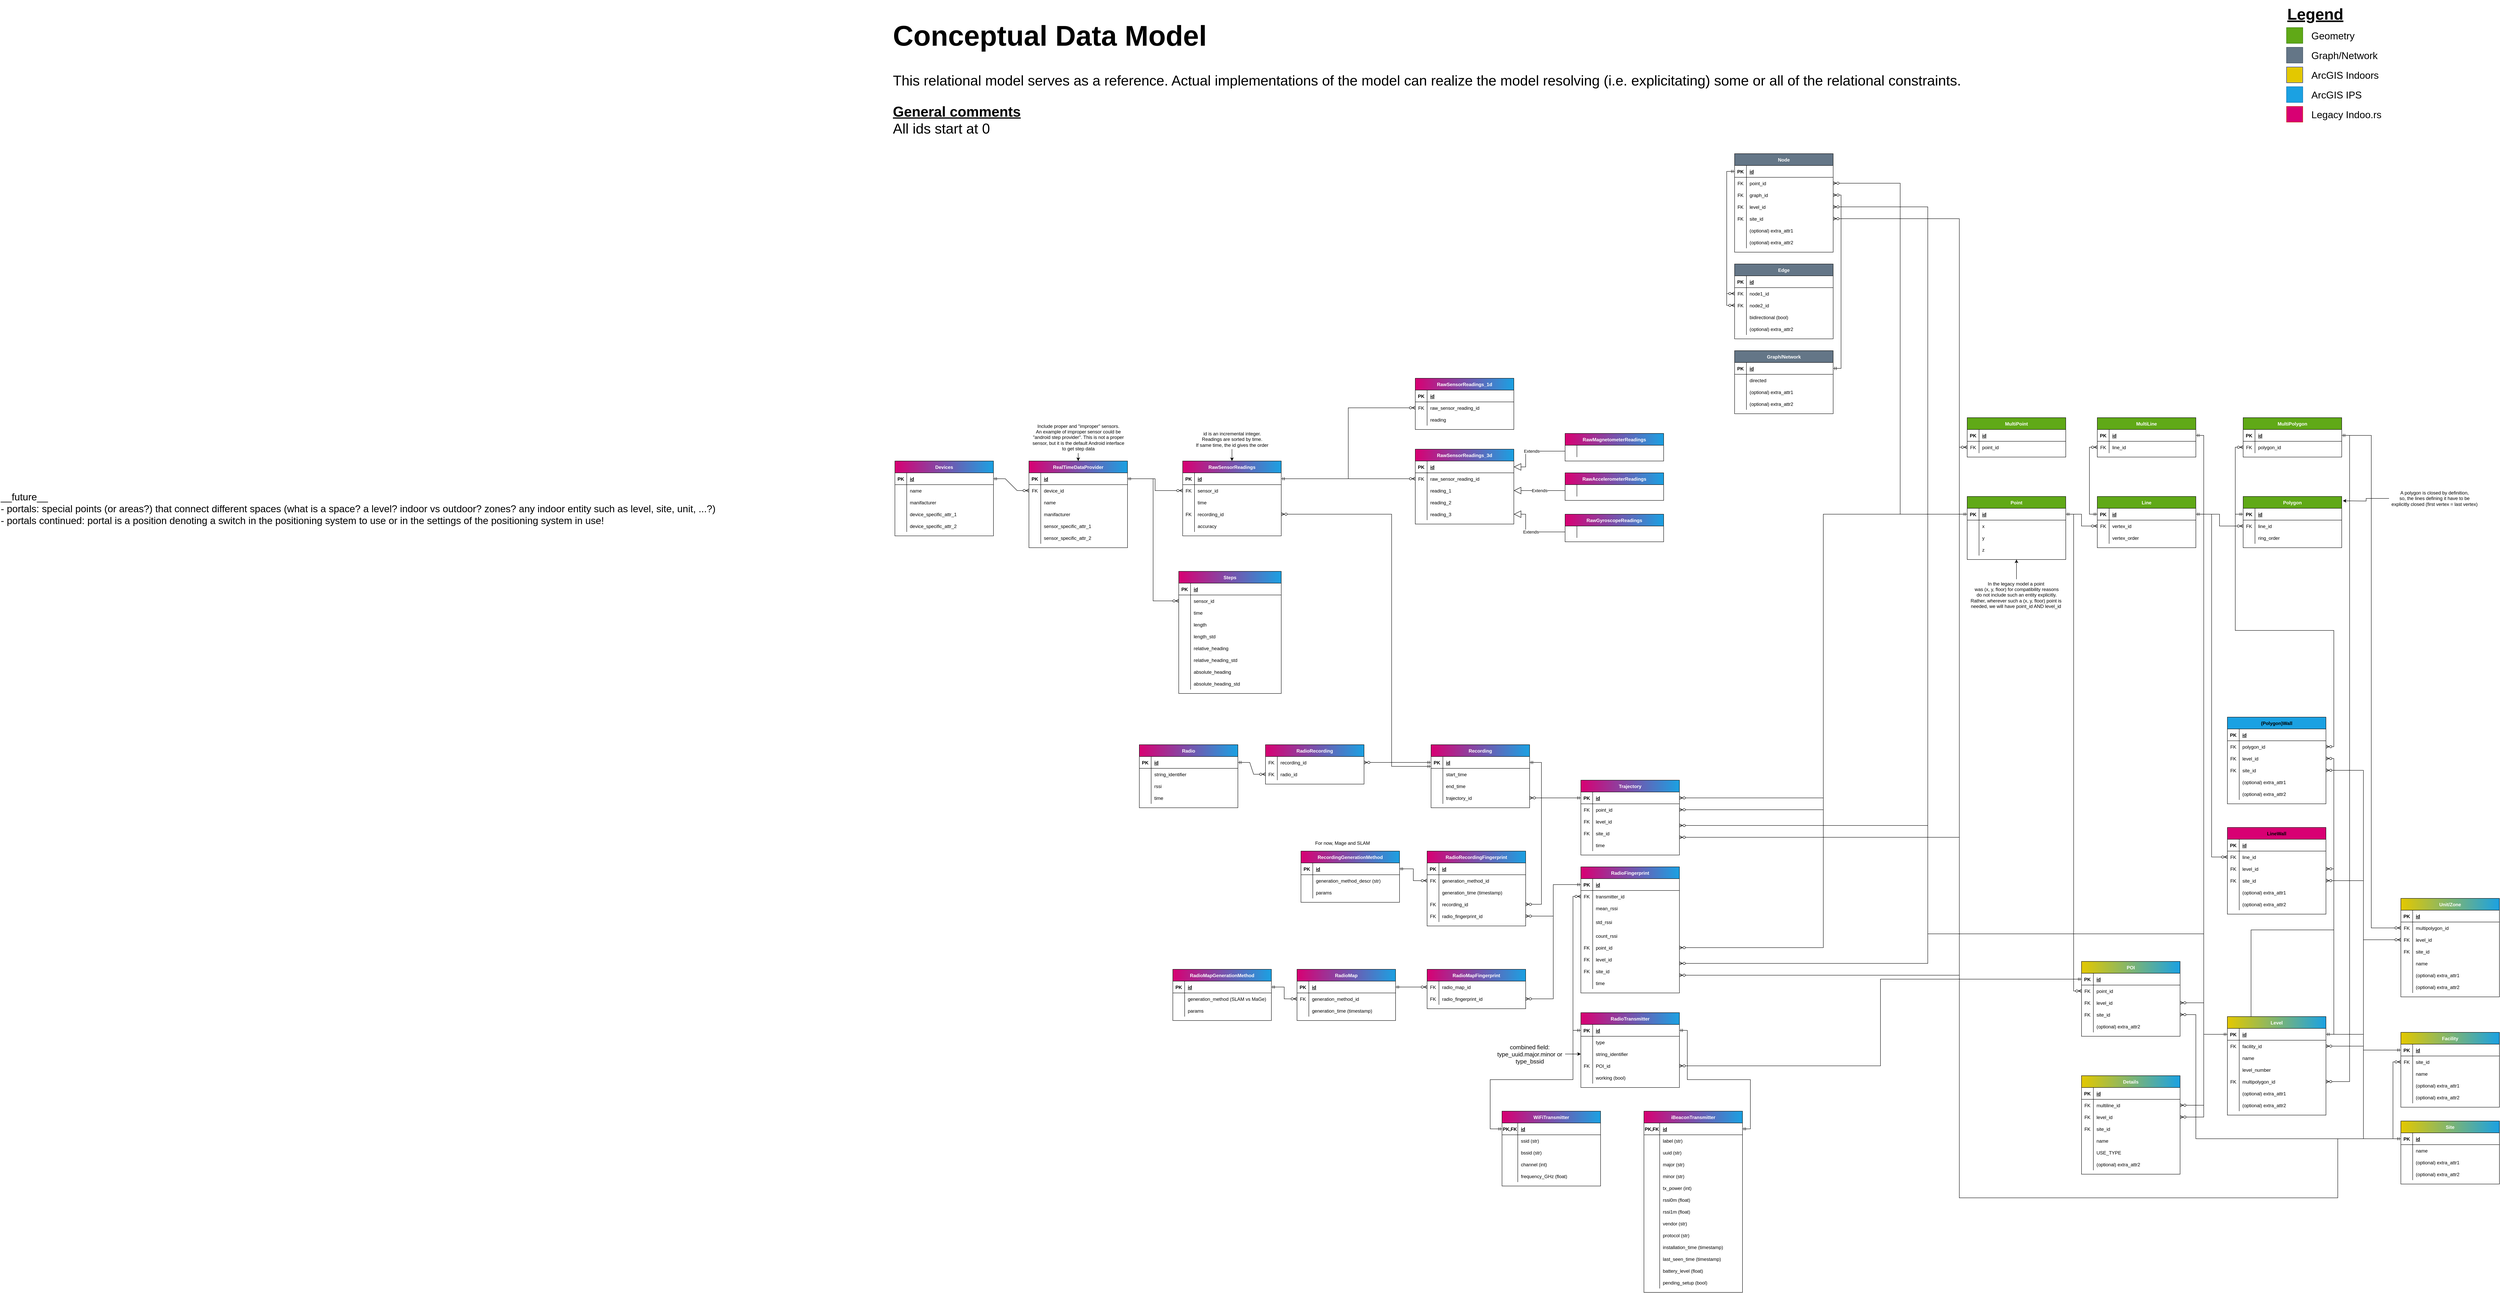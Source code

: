 <mxfile version="13.7.9" type="device"><diagram id="YB7vkcdUt168pi0u8MWM" name="Page-1"><mxGraphModel dx="7376" dy="4160" grid="1" gridSize="10" guides="1" tooltips="1" connect="1" arrows="1" fold="1" page="1" pageScale="1" pageWidth="850" pageHeight="1100" math="0" shadow="0"><root><mxCell id="0"/><mxCell id="1" parent="0"/><mxCell id="zGSR3ur4N1FkowZkjhgd-1" style="edgeStyle=orthogonalEdgeStyle;rounded=0;orthogonalLoop=1;jettySize=auto;html=1;entryX=0;entryY=0.5;entryDx=0;entryDy=0;startArrow=ERzeroToMany;startFill=1;endArrow=ERmandOne;endFill=0;exitX=0;exitY=0.5;exitDx=0;exitDy=0;" edge="1" parent="1" source="zGSR3ur4N1FkowZkjhgd-622" target="zGSR3ur4N1FkowZkjhgd-84"><mxGeometry relative="1" as="geometry"><mxPoint x="-510" y="-2215" as="sourcePoint"/></mxGeometry></mxCell><mxCell id="zGSR3ur4N1FkowZkjhgd-2" style="edgeStyle=orthogonalEdgeStyle;rounded=0;orthogonalLoop=1;jettySize=auto;html=1;entryX=0;entryY=0.5;entryDx=0;entryDy=0;startArrow=ERzeroToMany;startFill=1;endArrow=ERmandOne;endFill=0;exitX=0;exitY=0.5;exitDx=0;exitDy=0;" edge="1" parent="1" source="zGSR3ur4N1FkowZkjhgd-629" target="zGSR3ur4N1FkowZkjhgd-640"><mxGeometry relative="1" as="geometry"/></mxCell><mxCell id="zGSR3ur4N1FkowZkjhgd-3" style="edgeStyle=orthogonalEdgeStyle;rounded=0;orthogonalLoop=1;jettySize=auto;html=1;entryX=0;entryY=0.5;entryDx=0;entryDy=0;startArrow=ERzeroToMany;startFill=1;endArrow=ERmandOne;endFill=0;exitX=0;exitY=0.5;exitDx=0;exitDy=0;" edge="1" parent="1" source="zGSR3ur4N1FkowZkjhgd-636" target="zGSR3ur4N1FkowZkjhgd-650"><mxGeometry relative="1" as="geometry"/></mxCell><mxCell id="zGSR3ur4N1FkowZkjhgd-4" style="edgeStyle=orthogonalEdgeStyle;rounded=0;orthogonalLoop=1;jettySize=auto;html=1;startArrow=ERzeroToMany;startFill=1;endArrow=ERmandOne;endFill=0;" edge="1" parent="1" source="zGSR3ur4N1FkowZkjhgd-170" target="zGSR3ur4N1FkowZkjhgd-597"><mxGeometry relative="1" as="geometry"/></mxCell><mxCell id="zGSR3ur4N1FkowZkjhgd-5" style="edgeStyle=orthogonalEdgeStyle;rounded=0;orthogonalLoop=1;jettySize=auto;html=1;startArrow=ERzeroToMany;startFill=1;endArrow=ERmandOne;endFill=0;exitX=1;exitY=0.5;exitDx=0;exitDy=0;entryX=1;entryY=0.5;entryDx=0;entryDy=0;" edge="1" parent="1" source="zGSR3ur4N1FkowZkjhgd-609" target="zGSR3ur4N1FkowZkjhgd-633"><mxGeometry relative="1" as="geometry"/></mxCell><mxCell id="zGSR3ur4N1FkowZkjhgd-6" style="edgeStyle=orthogonalEdgeStyle;rounded=0;orthogonalLoop=1;jettySize=auto;html=1;startArrow=ERzeroToMany;startFill=1;endArrow=ERmandOne;endFill=0;entryX=1;entryY=0.5;entryDx=0;entryDy=0;" edge="1" parent="1" source="zGSR3ur4N1FkowZkjhgd-167" target="zGSR3ur4N1FkowZkjhgd-633"><mxGeometry relative="1" as="geometry"/></mxCell><mxCell id="zGSR3ur4N1FkowZkjhgd-7" style="edgeStyle=orthogonalEdgeStyle;rounded=0;orthogonalLoop=1;jettySize=auto;html=1;entryX=0;entryY=0.5;entryDx=0;entryDy=0;startArrow=ERzeroToMany;startFill=1;endArrow=ERmandOne;endFill=0;" edge="1" parent="1" source="zGSR3ur4N1FkowZkjhgd-322" target="zGSR3ur4N1FkowZkjhgd-84"><mxGeometry relative="1" as="geometry"/></mxCell><mxCell id="zGSR3ur4N1FkowZkjhgd-8" style="edgeStyle=orthogonalEdgeStyle;rounded=0;orthogonalLoop=1;jettySize=auto;html=1;entryX=0;entryY=0.5;entryDx=0;entryDy=0;startArrow=ERzeroToMany;startFill=1;endArrow=ERmandOne;endFill=0;" edge="1" parent="1" source="zGSR3ur4N1FkowZkjhgd-100" target="zGSR3ur4N1FkowZkjhgd-319"><mxGeometry relative="1" as="geometry"/></mxCell><mxCell id="zGSR3ur4N1FkowZkjhgd-9" style="edgeStyle=orthogonalEdgeStyle;rounded=0;orthogonalLoop=1;jettySize=auto;html=1;startArrow=ERzeroToMany;startFill=1;endArrow=ERmandOne;endFill=0;entryX=0;entryY=0.5;entryDx=0;entryDy=0;" edge="1" parent="1" source="zGSR3ur4N1FkowZkjhgd-103" target="zGSR3ur4N1FkowZkjhgd-319"><mxGeometry relative="1" as="geometry"/></mxCell><mxCell id="zGSR3ur4N1FkowZkjhgd-10" style="edgeStyle=orthogonalEdgeStyle;rounded=0;orthogonalLoop=1;jettySize=auto;html=1;entryX=1;entryY=0.5;entryDx=0;entryDy=0;startArrow=ERzeroToMany;startFill=1;endArrow=ERmandOne;endFill=0;exitX=1;exitY=0.5;exitDx=0;exitDy=0;" edge="1" parent="1" source="zGSR3ur4N1FkowZkjhgd-325" target="zGSR3ur4N1FkowZkjhgd-113"><mxGeometry relative="1" as="geometry"/></mxCell><mxCell id="zGSR3ur4N1FkowZkjhgd-11" style="edgeStyle=orthogonalEdgeStyle;rounded=0;orthogonalLoop=1;jettySize=auto;html=1;startArrow=ERzeroToMany;startFill=1;endArrow=ERmandOne;endFill=0;exitX=0;exitY=0.5;exitDx=0;exitDy=0;" edge="1" parent="1" source="zGSR3ur4N1FkowZkjhgd-562" target="zGSR3ur4N1FkowZkjhgd-84"><mxGeometry relative="1" as="geometry"/></mxCell><mxCell id="zGSR3ur4N1FkowZkjhgd-12" style="edgeStyle=orthogonalEdgeStyle;rounded=0;orthogonalLoop=1;jettySize=auto;html=1;entryX=1;entryY=0.5;entryDx=0;entryDy=0;startArrow=ERzeroToMany;startFill=1;endArrow=ERmandOne;endFill=0;exitX=1;exitY=0.5;exitDx=0;exitDy=0;" edge="1" parent="1" source="zGSR3ur4N1FkowZkjhgd-132" target="zGSR3ur4N1FkowZkjhgd-597"><mxGeometry relative="1" as="geometry"/></mxCell><mxCell id="zGSR3ur4N1FkowZkjhgd-13" style="edgeStyle=orthogonalEdgeStyle;rounded=0;orthogonalLoop=1;jettySize=auto;html=1;startArrow=ERzeroToMany;startFill=1;endArrow=ERmandOne;endFill=0;entryX=0;entryY=0.5;entryDx=0;entryDy=0;" edge="1" parent="1" source="zGSR3ur4N1FkowZkjhgd-148" target="zGSR3ur4N1FkowZkjhgd-650"><mxGeometry relative="1" as="geometry"/></mxCell><mxCell id="zGSR3ur4N1FkowZkjhgd-14" style="edgeStyle=orthogonalEdgeStyle;rounded=0;orthogonalLoop=1;jettySize=auto;html=1;startArrow=ERzeroToMany;startFill=1;endArrow=ERmandOne;endFill=0;exitX=1;exitY=0.5;exitDx=0;exitDy=0;" edge="1" parent="1" source="zGSR3ur4N1FkowZkjhgd-151" target="zGSR3ur4N1FkowZkjhgd-597"><mxGeometry relative="1" as="geometry"><Array as="points"><mxPoint x="380" y="-1325"/><mxPoint x="380" y="-890"/><mxPoint x="170" y="-890"/><mxPoint x="170" y="-625"/></Array></mxGeometry></mxCell><mxCell id="zGSR3ur4N1FkowZkjhgd-15" style="edgeStyle=orthogonalEdgeStyle;rounded=0;orthogonalLoop=1;jettySize=auto;html=1;entryX=0;entryY=0.5;entryDx=0;entryDy=0;startArrow=ERzeroToMany;startFill=1;endArrow=ERmandOne;endFill=0;" edge="1" parent="1" source="zGSR3ur4N1FkowZkjhgd-600" target="zGSR3ur4N1FkowZkjhgd-186"><mxGeometry relative="1" as="geometry"/></mxCell><mxCell id="zGSR3ur4N1FkowZkjhgd-16" style="edgeStyle=orthogonalEdgeStyle;rounded=0;orthogonalLoop=1;jettySize=auto;html=1;entryX=0;entryY=0.5;entryDx=0;entryDy=0;startArrow=ERzeroToMany;startFill=1;endArrow=ERmandOne;endFill=0;" edge="1" parent="1" source="zGSR3ur4N1FkowZkjhgd-189" target="zGSR3ur4N1FkowZkjhgd-202"><mxGeometry relative="1" as="geometry"/></mxCell><mxCell id="zGSR3ur4N1FkowZkjhgd-17" value="&lt;h1&gt;Conceptual Data Model&lt;/h1&gt;&lt;p&gt;&lt;font style=&quot;font-size: 36px&quot;&gt;This relational model serves as a reference. Actual implementations of the model can realize the model resolving (i.e. explicitating) some or all of the relational constraints.&lt;/font&gt;&lt;/p&gt;&lt;p&gt;&lt;font style=&quot;font-size: 36px&quot;&gt;&lt;b&gt;&lt;u&gt;General comments&lt;br&gt;&lt;/u&gt;&lt;/b&gt;All ids start at 0&lt;/font&gt;&lt;br&gt;&lt;/p&gt;" style="text;html=1;strokeColor=none;fillColor=none;spacing=5;spacingTop=-20;whiteSpace=wrap;overflow=hidden;rounded=0;fontSize=36;" vertex="1" parent="1"><mxGeometry x="-3280" y="-3240" width="2770" height="340" as="geometry"/></mxCell><mxCell id="zGSR3ur4N1FkowZkjhgd-18" style="edgeStyle=orthogonalEdgeStyle;rounded=0;orthogonalLoop=1;jettySize=auto;html=1;startArrow=ERzeroToMany;startFill=1;endArrow=ERmandOne;endFill=0;fontSize=36;entryX=0;entryY=0.5;entryDx=0;entryDy=0;" edge="1" parent="1" source="zGSR3ur4N1FkowZkjhgd-467" target="zGSR3ur4N1FkowZkjhgd-559"><mxGeometry relative="1" as="geometry"/></mxCell><mxCell id="zGSR3ur4N1FkowZkjhgd-19" style="edgeStyle=orthogonalEdgeStyle;rounded=0;orthogonalLoop=1;jettySize=auto;html=1;fontSize=15;" edge="1" parent="1" source="zGSR3ur4N1FkowZkjhgd-20" target="zGSR3ur4N1FkowZkjhgd-464"><mxGeometry relative="1" as="geometry"/></mxCell><mxCell id="zGSR3ur4N1FkowZkjhgd-20" value="combined field: &lt;br&gt;type_uuid.major.minor or&lt;br&gt;type_bssid" style="text;html=1;align=center;verticalAlign=middle;resizable=0;points=[];autosize=1;fontSize=15;" vertex="1" parent="1"><mxGeometry x="-1750" y="-605" width="180" height="60" as="geometry"/></mxCell><mxCell id="zGSR3ur4N1FkowZkjhgd-21" style="edgeStyle=orthogonalEdgeStyle;rounded=0;orthogonalLoop=1;jettySize=auto;html=1;entryX=1.011;entryY=0.085;entryDx=0;entryDy=0;entryPerimeter=0;" edge="1" parent="1" source="zGSR3ur4N1FkowZkjhgd-22"><mxGeometry relative="1" as="geometry"><mxPoint x="402.75" y="-1978.95" as="targetPoint"/></mxGeometry></mxCell><mxCell id="zGSR3ur4N1FkowZkjhgd-22" value="A polygon is closed by definition,&lt;br&gt;so, the lines defining it have to be &lt;br&gt;explicitly closed (first vertex = last vertex)" style="text;html=1;align=center;verticalAlign=middle;resizable=0;points=[];autosize=1;" vertex="1" parent="1"><mxGeometry x="520" y="-2010" width="230" height="50" as="geometry"/></mxCell><mxCell id="zGSR3ur4N1FkowZkjhgd-23" style="edgeStyle=orthogonalEdgeStyle;rounded=0;orthogonalLoop=1;jettySize=auto;html=1;entryX=0.5;entryY=1;entryDx=0;entryDy=0;" edge="1" parent="1" source="zGSR3ur4N1FkowZkjhgd-24" target="zGSR3ur4N1FkowZkjhgd-83"><mxGeometry relative="1" as="geometry"/></mxCell><mxCell id="zGSR3ur4N1FkowZkjhgd-24" value="In the legacy model a point&amp;nbsp;&lt;br&gt;was (x, y, floor) for compatibility reasons&lt;br&gt;do not include such an entity explicitly.&lt;br&gt;Rather, wherever such a (x, y, floor) point is&amp;nbsp;&lt;br&gt;needed, we will have point_id AND level_id&amp;nbsp;" style="text;html=1;align=center;verticalAlign=middle;resizable=0;points=[];autosize=1;" vertex="1" parent="1"><mxGeometry x="-550" y="-1780" width="250" height="80" as="geometry"/></mxCell><mxCell id="zGSR3ur4N1FkowZkjhgd-25" value="Extends" style="endArrow=block;endSize=16;endFill=0;html=1;exitX=0;exitY=0.5;exitDx=0;exitDy=0;rounded=0;entryX=1;entryY=0.5;entryDx=0;entryDy=0;" edge="1" parent="1" source="zGSR3ur4N1FkowZkjhgd-357" target="zGSR3ur4N1FkowZkjhgd-347"><mxGeometry width="160" relative="1" as="geometry"><mxPoint x="-2191.5" y="-1828.53" as="sourcePoint"/><mxPoint x="-2515" y="-1840" as="targetPoint"/></mxGeometry></mxCell><mxCell id="zGSR3ur4N1FkowZkjhgd-26" value="Extends" style="endArrow=block;endSize=16;endFill=0;html=1;exitX=0;exitY=0.5;exitDx=0;exitDy=0;rounded=0;entryX=1;entryY=0.5;entryDx=0;entryDy=0;" edge="1" parent="1" source="zGSR3ur4N1FkowZkjhgd-361" target="zGSR3ur4N1FkowZkjhgd-341"><mxGeometry width="160" relative="1" as="geometry"><mxPoint x="-2465" y="-1830" as="sourcePoint"/><mxPoint x="-1760" y="-1870" as="targetPoint"/><Array as="points"><mxPoint x="-1670" y="-2105"/><mxPoint x="-1670" y="-2065"/></Array></mxGeometry></mxCell><mxCell id="zGSR3ur4N1FkowZkjhgd-27" style="edgeStyle=orthogonalEdgeStyle;rounded=0;orthogonalLoop=1;jettySize=auto;html=1;startArrow=ERzeroToMany;startFill=1;endArrow=ERmandOne;endFill=0;" edge="1" parent="1" source="zGSR3ur4N1FkowZkjhgd-344" target="zGSR3ur4N1FkowZkjhgd-379"><mxGeometry relative="1" as="geometry"><mxPoint x="-2450" y="-1960" as="targetPoint"/></mxGeometry></mxCell><mxCell id="zGSR3ur4N1FkowZkjhgd-28" style="edgeStyle=orthogonalEdgeStyle;rounded=0;orthogonalLoop=1;jettySize=auto;html=1;startArrow=ERzeroToMany;startFill=1;endArrow=ERmandOne;endFill=0;" edge="1" parent="1" source="zGSR3ur4N1FkowZkjhgd-372" target="zGSR3ur4N1FkowZkjhgd-379"><mxGeometry relative="1" as="geometry"/></mxCell><mxCell id="zGSR3ur4N1FkowZkjhgd-29" style="edgeStyle=orthogonalEdgeStyle;rounded=0;orthogonalLoop=1;jettySize=auto;html=1;entryX=0.5;entryY=0;entryDx=0;entryDy=0;fontSize=25;" edge="1" parent="1" source="zGSR3ur4N1FkowZkjhgd-30" target="zGSR3ur4N1FkowZkjhgd-378"><mxGeometry relative="1" as="geometry"/></mxCell><mxCell id="zGSR3ur4N1FkowZkjhgd-30" value="id is an incremental integer. &lt;br&gt;Readings are sorted by time. &lt;br&gt;If same time, the id gives the order" style="text;html=1;align=center;verticalAlign=middle;resizable=0;points=[];autosize=1;" vertex="1" parent="1"><mxGeometry x="-2515" y="-2160" width="200" height="50" as="geometry"/></mxCell><mxCell id="zGSR3ur4N1FkowZkjhgd-31" value="__future__&lt;br&gt;- portals: special points (or areas?) that connect different spaces (what is a space? a level? indoor vs outdoor? zones? any indoor entity such as level, site, unit, ...?)&lt;br&gt;- portals continued: portal is a position denoting a switch in the positioning system to use or in the settings of the positioning system in use!" style="text;html=1;align=left;verticalAlign=middle;resizable=0;points=[];autosize=1;fontSize=25;" vertex="1" parent="1"><mxGeometry x="-5540" y="-2010" width="1830" height="100" as="geometry"/></mxCell><mxCell id="zGSR3ur4N1FkowZkjhgd-32" style="edgeStyle=orthogonalEdgeStyle;rounded=0;orthogonalLoop=1;jettySize=auto;html=1;" edge="1" parent="1" source="zGSR3ur4N1FkowZkjhgd-33" target="zGSR3ur4N1FkowZkjhgd-394"><mxGeometry relative="1" as="geometry"/></mxCell><mxCell id="zGSR3ur4N1FkowZkjhgd-33" value="Include proper and &quot;improper&quot; sensors.&lt;br&gt;An example of improper sensor could be&lt;br&gt;&quot;android step provider&quot;. This is not a proper&lt;br&gt;sensor, but it is the default Android interface&lt;br&gt;to get step data" style="text;html=1;align=center;verticalAlign=middle;resizable=0;points=[];autosize=1;" vertex="1" parent="1"><mxGeometry x="-2930" y="-2180" width="250" height="80" as="geometry"/></mxCell><mxCell id="zGSR3ur4N1FkowZkjhgd-34" value="Extends" style="endArrow=block;endSize=16;endFill=0;html=1;exitX=0;exitY=0.5;exitDx=0;exitDy=0;rounded=0;entryX=1;entryY=0.5;entryDx=0;entryDy=0;" edge="1" parent="1" source="zGSR3ur4N1FkowZkjhgd-365" target="zGSR3ur4N1FkowZkjhgd-353"><mxGeometry width="160" relative="1" as="geometry"><mxPoint x="-2450" y="-1690" as="sourcePoint"/><mxPoint x="-2440" y="-1840" as="targetPoint"/><Array as="points"><mxPoint x="-1670" y="-1900"/><mxPoint x="-1670" y="-1945"/></Array></mxGeometry></mxCell><mxCell id="zGSR3ur4N1FkowZkjhgd-35" style="edgeStyle=orthogonalEdgeStyle;rounded=0;orthogonalLoop=1;jettySize=auto;html=1;startArrow=ERzeroToMany;startFill=1;endArrow=ERmandOne;endFill=0;" edge="1" parent="1" source="zGSR3ur4N1FkowZkjhgd-382" target="zGSR3ur4N1FkowZkjhgd-395"><mxGeometry relative="1" as="geometry"><mxPoint x="-2620" y="-2035" as="targetPoint"/></mxGeometry></mxCell><mxCell id="zGSR3ur4N1FkowZkjhgd-36" style="edgeStyle=orthogonalEdgeStyle;rounded=0;orthogonalLoop=1;jettySize=auto;html=1;startArrow=ERzeroToMany;startFill=1;endArrow=ERmandOne;endFill=0;" edge="1" parent="1" source="zGSR3ur4N1FkowZkjhgd-417" target="zGSR3ur4N1FkowZkjhgd-395"><mxGeometry relative="1" as="geometry"/></mxCell><mxCell id="zGSR3ur4N1FkowZkjhgd-37" style="edgeStyle=entityRelationEdgeStyle;rounded=0;orthogonalLoop=1;jettySize=auto;html=1;startArrow=ERzeroToMany;startFill=1;endArrow=ERmandOne;endFill=0;" edge="1" parent="1" source="zGSR3ur4N1FkowZkjhgd-398" target="zGSR3ur4N1FkowZkjhgd-442"><mxGeometry relative="1" as="geometry"/></mxCell><mxCell id="zGSR3ur4N1FkowZkjhgd-38" style="edgeStyle=orthogonalEdgeStyle;rounded=0;orthogonalLoop=1;jettySize=auto;html=1;startArrow=ERzeroToMany;startFill=1;endArrow=ERmandOne;endFill=0;" edge="1" parent="1" source="zGSR3ur4N1FkowZkjhgd-388" target="zGSR3ur4N1FkowZkjhgd-276"><mxGeometry relative="1" as="geometry"><Array as="points"><mxPoint x="-2010" y="-1945"/><mxPoint x="-2010" y="-1305"/></Array></mxGeometry></mxCell><mxCell id="zGSR3ur4N1FkowZkjhgd-39" style="edgeStyle=entityRelationEdgeStyle;rounded=0;orthogonalLoop=1;jettySize=auto;html=1;startArrow=ERzeroToMany;startFill=1;endArrow=ERmandOne;endFill=0;" edge="1" parent="1" source="zGSR3ur4N1FkowZkjhgd-289" target="zGSR3ur4N1FkowZkjhgd-276"><mxGeometry relative="1" as="geometry"/></mxCell><mxCell id="zGSR3ur4N1FkowZkjhgd-40" style="edgeStyle=entityRelationEdgeStyle;rounded=0;orthogonalLoop=1;jettySize=auto;html=1;startArrow=ERzeroToMany;startFill=1;endArrow=ERmandOne;endFill=0;" edge="1" parent="1" source="zGSR3ur4N1FkowZkjhgd-292" target="zGSR3ur4N1FkowZkjhgd-296"><mxGeometry relative="1" as="geometry"/></mxCell><mxCell id="zGSR3ur4N1FkowZkjhgd-41" style="edgeStyle=entityRelationEdgeStyle;rounded=0;orthogonalLoop=1;jettySize=auto;html=1;startArrow=ERzeroToMany;startFill=1;endArrow=ERmandOne;endFill=0;" edge="1" parent="1" source="zGSR3ur4N1FkowZkjhgd-269" target="zGSR3ur4N1FkowZkjhgd-276"><mxGeometry relative="1" as="geometry"/></mxCell><mxCell id="zGSR3ur4N1FkowZkjhgd-42" style="edgeStyle=entityRelationEdgeStyle;rounded=0;orthogonalLoop=1;jettySize=auto;html=1;startArrow=ERzeroToMany;startFill=1;endArrow=ERmandOne;endFill=0;" edge="1" parent="1" source="zGSR3ur4N1FkowZkjhgd-285" target="zGSR3ur4N1FkowZkjhgd-474"><mxGeometry relative="1" as="geometry"/></mxCell><mxCell id="zGSR3ur4N1FkowZkjhgd-43" style="edgeStyle=orthogonalEdgeStyle;rounded=0;orthogonalLoop=1;jettySize=auto;html=1;entryX=0;entryY=0.5;entryDx=0;entryDy=0;startArrow=ERzeroToMany;startFill=1;endArrow=ERmandOne;endFill=0;" edge="1" parent="1" source="zGSR3ur4N1FkowZkjhgd-480" target="zGSR3ur4N1FkowZkjhgd-597"><mxGeometry relative="1" as="geometry"><Array as="points"><mxPoint x="-650" y="-1155"/><mxPoint x="-650" y="-880"/><mxPoint x="50" y="-880"/><mxPoint x="50" y="-625"/></Array></mxGeometry></mxCell><mxCell id="zGSR3ur4N1FkowZkjhgd-44" style="edgeStyle=orthogonalEdgeStyle;rounded=0;orthogonalLoop=1;jettySize=auto;html=1;entryX=0;entryY=0.5;entryDx=0;entryDy=0;startArrow=ERzeroToMany;startFill=1;endArrow=ERmandOne;endFill=0;" edge="1" parent="1" source="zGSR3ur4N1FkowZkjhgd-474" target="zGSR3ur4N1FkowZkjhgd-84"><mxGeometry relative="1" as="geometry"/></mxCell><mxCell id="zGSR3ur4N1FkowZkjhgd-45" style="edgeStyle=orthogonalEdgeStyle;rounded=0;orthogonalLoop=1;jettySize=auto;html=1;startArrow=ERzeroToMany;startFill=1;endArrow=ERmandOne;endFill=0;entryX=0;entryY=0.5;entryDx=0;entryDy=0;" edge="1" parent="1" source="zGSR3ur4N1FkowZkjhgd-233" target="zGSR3ur4N1FkowZkjhgd-597"><mxGeometry relative="1" as="geometry"><Array as="points"><mxPoint x="-650" y="-805"/><mxPoint x="-650" y="-880"/><mxPoint x="50" y="-880"/><mxPoint x="50" y="-625"/></Array></mxGeometry></mxCell><mxCell id="zGSR3ur4N1FkowZkjhgd-46" style="edgeStyle=orthogonalEdgeStyle;rounded=0;orthogonalLoop=1;jettySize=auto;html=1;startArrow=ERzeroToMany;startFill=1;endArrow=ERmandOne;endFill=0;" edge="1" parent="1" source="zGSR3ur4N1FkowZkjhgd-230" target="zGSR3ur4N1FkowZkjhgd-84"><mxGeometry relative="1" as="geometry"/></mxCell><mxCell id="zGSR3ur4N1FkowZkjhgd-47" style="edgeStyle=orthogonalEdgeStyle;rounded=0;orthogonalLoop=1;jettySize=auto;html=1;entryX=0;entryY=0.5;entryDx=0;entryDy=0;startArrow=ERzeroToMany;startFill=1;endArrow=ERmandOne;endFill=0;" edge="1" parent="1" source="zGSR3ur4N1FkowZkjhgd-236" target="zGSR3ur4N1FkowZkjhgd-202"><mxGeometry relative="1" as="geometry"><Array as="points"><mxPoint x="-570" y="-775"/><mxPoint x="-570" y="-210"/><mxPoint x="390" y="-210"/><mxPoint x="390" y="-360"/></Array></mxGeometry></mxCell><mxCell id="zGSR3ur4N1FkowZkjhgd-48" style="edgeStyle=orthogonalEdgeStyle;rounded=0;orthogonalLoop=1;jettySize=auto;html=1;startArrow=ERzeroToMany;startFill=1;endArrow=ERmandOne;endFill=0;" edge="1" parent="1" source="zGSR3ur4N1FkowZkjhgd-483"><mxGeometry relative="1" as="geometry"><mxPoint x="550" y="-360" as="targetPoint"/><Array as="points"><mxPoint x="-570" y="-1125"/><mxPoint x="-570" y="-210"/><mxPoint x="390" y="-210"/><mxPoint x="390" y="-360"/></Array></mxGeometry></mxCell><mxCell id="zGSR3ur4N1FkowZkjhgd-49" style="edgeStyle=orthogonalEdgeStyle;rounded=0;orthogonalLoop=1;jettySize=auto;html=1;entryX=1;entryY=0.5;entryDx=0;entryDy=0;startArrow=ERzeroToMany;startFill=1;endArrow=ERmandOne;endFill=0;" edge="1" parent="1" source="zGSR3ur4N1FkowZkjhgd-263" target="zGSR3ur4N1FkowZkjhgd-309"><mxGeometry relative="1" as="geometry"/></mxCell><mxCell id="zGSR3ur4N1FkowZkjhgd-50" value="For now, Mage and SLAM" style="text;html=1;align=center;verticalAlign=middle;resizable=0;points=[];autosize=1;" vertex="1" parent="1"><mxGeometry x="-2210" y="-1120" width="150" height="20" as="geometry"/></mxCell><mxCell id="zGSR3ur4N1FkowZkjhgd-51" style="edgeStyle=orthogonalEdgeStyle;rounded=0;orthogonalLoop=1;jettySize=auto;html=1;startArrow=ERzeroToMany;startFill=1;endArrow=ERmandOne;endFill=0;" edge="1" parent="1" source="zGSR3ur4N1FkowZkjhgd-246" target="zGSR3ur4N1FkowZkjhgd-215"><mxGeometry relative="1" as="geometry"/></mxCell><mxCell id="zGSR3ur4N1FkowZkjhgd-52" style="edgeStyle=orthogonalEdgeStyle;rounded=0;orthogonalLoop=1;jettySize=auto;html=1;entryX=1;entryY=0.5;entryDx=0;entryDy=0;startArrow=ERzeroToMany;startFill=1;endArrow=ERmandOne;endFill=0;" edge="1" parent="1" source="zGSR3ur4N1FkowZkjhgd-243" target="zGSR3ur4N1FkowZkjhgd-250"><mxGeometry relative="1" as="geometry"/></mxCell><mxCell id="zGSR3ur4N1FkowZkjhgd-53" style="edgeStyle=orthogonalEdgeStyle;rounded=0;orthogonalLoop=1;jettySize=auto;html=1;startArrow=ERzeroToMany;startFill=1;endArrow=ERmandOne;endFill=0;" edge="1" parent="1" source="zGSR3ur4N1FkowZkjhgd-253" target="zGSR3ur4N1FkowZkjhgd-490"><mxGeometry relative="1" as="geometry"/></mxCell><mxCell id="zGSR3ur4N1FkowZkjhgd-54" style="edgeStyle=orthogonalEdgeStyle;rounded=0;orthogonalLoop=1;jettySize=auto;html=1;startArrow=ERmandOne;startFill=0;endArrow=ERmandOne;endFill=0;" edge="1" parent="1" source="zGSR3ur4N1FkowZkjhgd-516" target="zGSR3ur4N1FkowZkjhgd-458"><mxGeometry relative="1" as="geometry"><Array as="points"><mxPoint x="-1100" y="-385"/><mxPoint x="-1100" y="-510"/><mxPoint x="-1260" y="-510"/><mxPoint x="-1260" y="-635"/></Array></mxGeometry></mxCell><mxCell id="zGSR3ur4N1FkowZkjhgd-55" style="edgeStyle=orthogonalEdgeStyle;rounded=0;orthogonalLoop=1;jettySize=auto;html=1;startArrow=ERzeroToMany;startFill=1;endArrow=ERmandOne;endFill=0;" edge="1" parent="1" source="zGSR3ur4N1FkowZkjhgd-218" target="zGSR3ur4N1FkowZkjhgd-458"><mxGeometry relative="1" as="geometry"><Array as="points"><mxPoint x="-1550" y="-975"/><mxPoint x="-1550" y="-635"/></Array></mxGeometry></mxCell><mxCell id="zGSR3ur4N1FkowZkjhgd-56" style="edgeStyle=orthogonalEdgeStyle;rounded=0;orthogonalLoop=1;jettySize=auto;html=1;startArrow=ERmandOne;startFill=0;endArrow=ERmandOne;endFill=0;" edge="1" parent="1" source="zGSR3ur4N1FkowZkjhgd-500" target="zGSR3ur4N1FkowZkjhgd-458"><mxGeometry relative="1" as="geometry"><Array as="points"><mxPoint x="-1760" y="-385"/><mxPoint x="-1760" y="-510"/><mxPoint x="-1550" y="-510"/><mxPoint x="-1550" y="-635"/></Array></mxGeometry></mxCell><mxCell id="zGSR3ur4N1FkowZkjhgd-57" style="edgeStyle=orthogonalEdgeStyle;rounded=0;orthogonalLoop=1;jettySize=auto;html=1;startArrow=ERzeroToMany;startFill=1;endArrow=ERmandOne;endFill=0;" edge="1" parent="1" source="zGSR3ur4N1FkowZkjhgd-565" target="zGSR3ur4N1FkowZkjhgd-597"><mxGeometry relative="1" as="geometry"/></mxCell><mxCell id="zGSR3ur4N1FkowZkjhgd-58" style="edgeStyle=orthogonalEdgeStyle;rounded=0;orthogonalLoop=1;jettySize=auto;html=1;startArrow=ERzeroToMany;startFill=1;endArrow=ERmandOne;endFill=0;" edge="1" parent="1" source="zGSR3ur4N1FkowZkjhgd-581" target="zGSR3ur4N1FkowZkjhgd-597"><mxGeometry relative="1" as="geometry"/></mxCell><mxCell id="zGSR3ur4N1FkowZkjhgd-59" style="edgeStyle=orthogonalEdgeStyle;rounded=0;orthogonalLoop=1;jettySize=auto;html=1;startArrow=ERzeroToMany;startFill=1;endArrow=ERmandOne;endFill=0;" edge="1" parent="1" source="zGSR3ur4N1FkowZkjhgd-272" target="zGSR3ur4N1FkowZkjhgd-215"><mxGeometry relative="1" as="geometry"/></mxCell><mxCell id="zGSR3ur4N1FkowZkjhgd-60" style="edgeStyle=orthogonalEdgeStyle;rounded=0;orthogonalLoop=1;jettySize=auto;html=1;startArrow=ERzeroToMany;startFill=1;endArrow=ERmandOne;endFill=0;entryX=0;entryY=0.5;entryDx=0;entryDy=0;" edge="1" parent="1" source="zGSR3ur4N1FkowZkjhgd-328" target="zGSR3ur4N1FkowZkjhgd-597"><mxGeometry relative="1" as="geometry"><Array as="points"><mxPoint x="-650" y="-2725"/><mxPoint x="-650" y="-880"/><mxPoint x="50" y="-880"/><mxPoint x="50" y="-625"/></Array><mxPoint x="100" y="-680" as="targetPoint"/></mxGeometry></mxCell><mxCell id="zGSR3ur4N1FkowZkjhgd-61" style="edgeStyle=orthogonalEdgeStyle;rounded=0;orthogonalLoop=1;jettySize=auto;html=1;entryX=0;entryY=0.5;entryDx=0;entryDy=0;endArrow=ERmandOne;endFill=0;startArrow=ERzeroToMany;startFill=1;" edge="1" parent="1" source="zGSR3ur4N1FkowZkjhgd-331" target="zGSR3ur4N1FkowZkjhgd-202"><mxGeometry relative="1" as="geometry"><Array as="points"><mxPoint x="-570" y="-2695"/><mxPoint x="-570" y="-210"/><mxPoint x="390" y="-210"/><mxPoint x="390" y="-360"/></Array></mxGeometry></mxCell><mxCell id="zGSR3ur4N1FkowZkjhgd-62" style="edgeStyle=orthogonalEdgeStyle;rounded=0;orthogonalLoop=1;jettySize=auto;html=1;startArrow=ERzeroToMany;startFill=1;endArrow=ERmandOne;endFill=0;" edge="1" parent="1" source="zGSR3ur4N1FkowZkjhgd-154" target="zGSR3ur4N1FkowZkjhgd-202"><mxGeometry relative="1" as="geometry"/></mxCell><mxCell id="zGSR3ur4N1FkowZkjhgd-63" style="edgeStyle=orthogonalEdgeStyle;rounded=0;orthogonalLoop=1;jettySize=auto;html=1;startArrow=ERzeroToMany;startFill=1;endArrow=ERmandOne;endFill=0;" edge="1" parent="1" source="zGSR3ur4N1FkowZkjhgd-135" target="zGSR3ur4N1FkowZkjhgd-202"><mxGeometry relative="1" as="geometry"/></mxCell><mxCell id="zGSR3ur4N1FkowZkjhgd-64" style="edgeStyle=orthogonalEdgeStyle;rounded=0;orthogonalLoop=1;jettySize=auto;html=1;entryX=0;entryY=0.5;entryDx=0;entryDy=0;startArrow=ERzeroToMany;startFill=1;endArrow=ERmandOne;endFill=0;" edge="1" parent="1" source="zGSR3ur4N1FkowZkjhgd-568" target="zGSR3ur4N1FkowZkjhgd-202"><mxGeometry relative="1" as="geometry"><Array as="points"><mxPoint x="30" y="-675"/><mxPoint x="30" y="-360"/></Array></mxGeometry></mxCell><mxCell id="zGSR3ur4N1FkowZkjhgd-65" style="edgeStyle=orthogonalEdgeStyle;rounded=0;orthogonalLoop=1;jettySize=auto;html=1;entryX=1;entryY=0.5;entryDx=0;entryDy=0;startArrow=ERzeroToMany;startFill=1;endArrow=ERmandOne;endFill=0;" edge="1" parent="1" source="zGSR3ur4N1FkowZkjhgd-129" target="zGSR3ur4N1FkowZkjhgd-640"><mxGeometry relative="1" as="geometry"/></mxCell><mxCell id="zGSR3ur4N1FkowZkjhgd-66" style="edgeStyle=orthogonalEdgeStyle;rounded=0;orthogonalLoop=1;jettySize=auto;html=1;entryX=1;entryY=0.5;entryDx=0;entryDy=0;startArrow=ERzeroToMany;startFill=1;endArrow=ERmandOne;endFill=0;exitX=0;exitY=0.5;exitDx=0;exitDy=0;" edge="1" parent="1" source="zGSR3ur4N1FkowZkjhgd-653" target="zGSR3ur4N1FkowZkjhgd-640"><mxGeometry relative="1" as="geometry"/></mxCell><mxCell id="zGSR3ur4N1FkowZkjhgd-67" style="edgeStyle=orthogonalEdgeStyle;rounded=0;orthogonalLoop=1;jettySize=auto;html=1;entryX=1;entryY=0.5;entryDx=0;entryDy=0;startArrow=ERzeroToMany;startFill=1;endArrow=ERmandOne;endFill=0;" edge="1" parent="1" source="zGSR3ur4N1FkowZkjhgd-578" target="zGSR3ur4N1FkowZkjhgd-626"><mxGeometry relative="1" as="geometry"/></mxCell><mxCell id="zGSR3ur4N1FkowZkjhgd-68" style="edgeStyle=orthogonalEdgeStyle;rounded=0;orthogonalLoop=1;jettySize=auto;html=1;entryX=1;entryY=0.5;entryDx=0;entryDy=0;startArrow=ERzeroToMany;startFill=1;endArrow=ERmandOne;endFill=0;" edge="1" parent="1" source="zGSR3ur4N1FkowZkjhgd-643" target="zGSR3ur4N1FkowZkjhgd-84"><mxGeometry relative="1" as="geometry"/></mxCell><mxCell id="zGSR3ur4N1FkowZkjhgd-69" style="edgeStyle=orthogonalEdgeStyle;rounded=0;orthogonalLoop=1;jettySize=auto;html=1;entryX=0;entryY=0.5;entryDx=0;entryDy=0;startArrow=ERzeroToMany;startFill=1;endArrow=ERmandOne;endFill=0;" edge="1" parent="1" source="zGSR3ur4N1FkowZkjhgd-477" target="zGSR3ur4N1FkowZkjhgd-84"><mxGeometry relative="1" as="geometry"/></mxCell><mxCell id="zGSR3ur4N1FkowZkjhgd-70" value="" style="group" vertex="1" connectable="0" parent="1"><mxGeometry x="260" y="-3240" width="251.25" height="300" as="geometry"/></mxCell><mxCell id="zGSR3ur4N1FkowZkjhgd-71" value="Legend" style="text;html=1;align=left;verticalAlign=middle;resizable=0;points=[];autosize=1;fontSize=40;fontStyle=5" vertex="1" parent="zGSR3ur4N1FkowZkjhgd-70"><mxGeometry width="160" height="50" as="geometry"/></mxCell><mxCell id="zGSR3ur4N1FkowZkjhgd-72" value="" style="group" vertex="1" connectable="0" parent="zGSR3ur4N1FkowZkjhgd-70"><mxGeometry y="60" width="251.25" height="240" as="geometry"/></mxCell><mxCell id="zGSR3ur4N1FkowZkjhgd-73" value="" style="rounded=0;whiteSpace=wrap;html=1;fillColor=#647687;strokeColor=#314354;fontColor=#ffffff;" vertex="1" parent="zGSR3ur4N1FkowZkjhgd-72"><mxGeometry y="50" width="41.25" height="40" as="geometry"/></mxCell><mxCell id="zGSR3ur4N1FkowZkjhgd-74" value="Graph/Network" style="text;html=1;align=left;verticalAlign=middle;resizable=0;points=[];autosize=1;fontSize=25;" vertex="1" parent="zGSR3ur4N1FkowZkjhgd-72"><mxGeometry x="61.25" y="50" width="180" height="40" as="geometry"/></mxCell><mxCell id="zGSR3ur4N1FkowZkjhgd-75" value="" style="rounded=0;whiteSpace=wrap;html=1;fillColor=#60a917;strokeColor=#2D7600;fontColor=#ffffff;" vertex="1" parent="zGSR3ur4N1FkowZkjhgd-72"><mxGeometry width="41.25" height="40" as="geometry"/></mxCell><mxCell id="zGSR3ur4N1FkowZkjhgd-76" value="Geometry" style="text;html=1;align=left;verticalAlign=middle;resizable=0;points=[];autosize=1;fontSize=25;" vertex="1" parent="zGSR3ur4N1FkowZkjhgd-72"><mxGeometry x="61.25" width="130" height="40" as="geometry"/></mxCell><mxCell id="zGSR3ur4N1FkowZkjhgd-77" value="" style="rounded=0;whiteSpace=wrap;html=1;strokeColor=#001DBC;fontColor=#ffffff;fillColor=#E3C800;" vertex="1" parent="zGSR3ur4N1FkowZkjhgd-72"><mxGeometry y="100" width="41.25" height="40" as="geometry"/></mxCell><mxCell id="zGSR3ur4N1FkowZkjhgd-78" value="ArcGIS Indoors" style="text;html=1;align=left;verticalAlign=middle;resizable=0;points=[];autosize=1;fontSize=25;" vertex="1" parent="zGSR3ur4N1FkowZkjhgd-72"><mxGeometry x="61.25" y="100" width="190" height="40" as="geometry"/></mxCell><mxCell id="zGSR3ur4N1FkowZkjhgd-79" value="" style="rounded=0;whiteSpace=wrap;html=1;fillColor=#1ba1e2;strokeColor=#006EAF;fontColor=#ffffff;" vertex="1" parent="zGSR3ur4N1FkowZkjhgd-72"><mxGeometry y="150" width="41.25" height="40" as="geometry"/></mxCell><mxCell id="zGSR3ur4N1FkowZkjhgd-80" value="ArcGIS IPS" style="text;html=1;align=left;verticalAlign=middle;resizable=0;points=[];autosize=1;fontSize=25;" vertex="1" parent="zGSR3ur4N1FkowZkjhgd-72"><mxGeometry x="61.25" y="150" width="140" height="40" as="geometry"/></mxCell><mxCell id="zGSR3ur4N1FkowZkjhgd-81" value="" style="rounded=0;whiteSpace=wrap;html=1;strokeColor=#C73500;fontColor=#ffffff;fillColor=#D80073;" vertex="1" parent="zGSR3ur4N1FkowZkjhgd-72"><mxGeometry y="200" width="41.25" height="40" as="geometry"/></mxCell><mxCell id="zGSR3ur4N1FkowZkjhgd-82" value="Legacy Indoo.rs" style="text;html=1;align=left;verticalAlign=middle;resizable=0;points=[];autosize=1;fontSize=25;" vertex="1" parent="zGSR3ur4N1FkowZkjhgd-72"><mxGeometry x="61.25" y="200" width="190" height="40" as="geometry"/></mxCell><mxCell id="zGSR3ur4N1FkowZkjhgd-83" value="Point" style="shape=table;startSize=30;container=1;collapsible=1;childLayout=tableLayout;fixedRows=1;rowLines=0;fontStyle=1;align=center;resizeLast=1;fillColor=#60a917;fontColor=#ffffff;" vertex="1" parent="1"><mxGeometry x="-550" y="-1990" width="250" height="160" as="geometry"/></mxCell><mxCell id="zGSR3ur4N1FkowZkjhgd-84" value="" style="shape=partialRectangle;collapsible=0;dropTarget=0;pointerEvents=0;fillColor=none;points=[[0,0.5],[1,0.5]];portConstraint=eastwest;top=0;left=0;right=0;bottom=1;" vertex="1" parent="zGSR3ur4N1FkowZkjhgd-83"><mxGeometry y="30" width="250" height="30" as="geometry"/></mxCell><mxCell id="zGSR3ur4N1FkowZkjhgd-85" value="PK" style="shape=partialRectangle;overflow=hidden;connectable=0;fillColor=none;top=0;left=0;bottom=0;right=0;fontStyle=1;" vertex="1" parent="zGSR3ur4N1FkowZkjhgd-84"><mxGeometry width="30" height="30" as="geometry"/></mxCell><mxCell id="zGSR3ur4N1FkowZkjhgd-86" value="id" style="shape=partialRectangle;overflow=hidden;connectable=0;fillColor=none;top=0;left=0;bottom=0;right=0;align=left;spacingLeft=6;fontStyle=5;" vertex="1" parent="zGSR3ur4N1FkowZkjhgd-84"><mxGeometry x="30" width="220" height="30" as="geometry"/></mxCell><mxCell id="zGSR3ur4N1FkowZkjhgd-87" value="" style="shape=partialRectangle;collapsible=0;dropTarget=0;pointerEvents=0;fillColor=none;points=[[0,0.5],[1,0.5]];portConstraint=eastwest;top=0;left=0;right=0;bottom=0;" vertex="1" parent="zGSR3ur4N1FkowZkjhgd-83"><mxGeometry y="60" width="250" height="30" as="geometry"/></mxCell><mxCell id="zGSR3ur4N1FkowZkjhgd-88" value="" style="shape=partialRectangle;overflow=hidden;connectable=0;fillColor=none;top=0;left=0;bottom=0;right=0;" vertex="1" parent="zGSR3ur4N1FkowZkjhgd-87"><mxGeometry width="30" height="30" as="geometry"/></mxCell><mxCell id="zGSR3ur4N1FkowZkjhgd-89" value="x" style="shape=partialRectangle;overflow=hidden;connectable=0;fillColor=none;top=0;left=0;bottom=0;right=0;align=left;spacingLeft=6;" vertex="1" parent="zGSR3ur4N1FkowZkjhgd-87"><mxGeometry x="30" width="220" height="30" as="geometry"/></mxCell><mxCell id="zGSR3ur4N1FkowZkjhgd-90" value="" style="shape=partialRectangle;collapsible=0;dropTarget=0;pointerEvents=0;fillColor=none;points=[[0,0.5],[1,0.5]];portConstraint=eastwest;top=0;left=0;right=0;bottom=0;" vertex="1" parent="zGSR3ur4N1FkowZkjhgd-83"><mxGeometry y="90" width="250" height="30" as="geometry"/></mxCell><mxCell id="zGSR3ur4N1FkowZkjhgd-91" value="" style="shape=partialRectangle;overflow=hidden;connectable=0;fillColor=none;top=0;left=0;bottom=0;right=0;" vertex="1" parent="zGSR3ur4N1FkowZkjhgd-90"><mxGeometry width="30" height="30" as="geometry"/></mxCell><mxCell id="zGSR3ur4N1FkowZkjhgd-92" value="y" style="shape=partialRectangle;overflow=hidden;connectable=0;fillColor=none;top=0;left=0;bottom=0;right=0;align=left;spacingLeft=6;" vertex="1" parent="zGSR3ur4N1FkowZkjhgd-90"><mxGeometry x="30" width="220" height="30" as="geometry"/></mxCell><mxCell id="zGSR3ur4N1FkowZkjhgd-93" value="" style="shape=partialRectangle;collapsible=0;dropTarget=0;pointerEvents=0;fillColor=none;points=[[0,0.5],[1,0.5]];portConstraint=eastwest;top=0;left=0;right=0;bottom=0;" vertex="1" parent="zGSR3ur4N1FkowZkjhgd-83"><mxGeometry y="120" width="250" height="30" as="geometry"/></mxCell><mxCell id="zGSR3ur4N1FkowZkjhgd-94" value="" style="shape=partialRectangle;overflow=hidden;connectable=0;fillColor=none;top=0;left=0;bottom=0;right=0;" vertex="1" parent="zGSR3ur4N1FkowZkjhgd-93"><mxGeometry width="30" height="30" as="geometry"/></mxCell><mxCell id="zGSR3ur4N1FkowZkjhgd-95" value="z" style="shape=partialRectangle;overflow=hidden;connectable=0;fillColor=none;top=0;left=0;bottom=0;right=0;align=left;spacingLeft=6;" vertex="1" parent="zGSR3ur4N1FkowZkjhgd-93"><mxGeometry x="30" width="220" height="30" as="geometry"/></mxCell><mxCell id="zGSR3ur4N1FkowZkjhgd-96" value="Edge" style="shape=table;startSize=30;container=1;collapsible=1;childLayout=tableLayout;fixedRows=1;rowLines=0;fontStyle=1;align=center;resizeLast=1;fillColor=#647687;fontColor=#ffffff;" vertex="1" parent="1"><mxGeometry x="-1140" y="-2580" width="250" height="190" as="geometry"/></mxCell><mxCell id="zGSR3ur4N1FkowZkjhgd-97" value="" style="shape=partialRectangle;collapsible=0;dropTarget=0;pointerEvents=0;fillColor=none;points=[[0,0.5],[1,0.5]];portConstraint=eastwest;top=0;left=0;right=0;bottom=1;" vertex="1" parent="zGSR3ur4N1FkowZkjhgd-96"><mxGeometry y="30" width="250" height="30" as="geometry"/></mxCell><mxCell id="zGSR3ur4N1FkowZkjhgd-98" value="PK" style="shape=partialRectangle;overflow=hidden;connectable=0;fillColor=none;top=0;left=0;bottom=0;right=0;fontStyle=1;" vertex="1" parent="zGSR3ur4N1FkowZkjhgd-97"><mxGeometry width="30" height="30" as="geometry"/></mxCell><mxCell id="zGSR3ur4N1FkowZkjhgd-99" value="id" style="shape=partialRectangle;overflow=hidden;connectable=0;fillColor=none;top=0;left=0;bottom=0;right=0;align=left;spacingLeft=6;fontStyle=5;" vertex="1" parent="zGSR3ur4N1FkowZkjhgd-97"><mxGeometry x="30" width="220" height="30" as="geometry"/></mxCell><mxCell id="zGSR3ur4N1FkowZkjhgd-100" value="" style="shape=partialRectangle;collapsible=0;dropTarget=0;pointerEvents=0;fillColor=none;points=[[0,0.5],[1,0.5]];portConstraint=eastwest;top=0;left=0;right=0;bottom=0;" vertex="1" parent="zGSR3ur4N1FkowZkjhgd-96"><mxGeometry y="60" width="250" height="30" as="geometry"/></mxCell><mxCell id="zGSR3ur4N1FkowZkjhgd-101" value="FK" style="shape=partialRectangle;overflow=hidden;connectable=0;fillColor=none;top=0;left=0;bottom=0;right=0;" vertex="1" parent="zGSR3ur4N1FkowZkjhgd-100"><mxGeometry width="30" height="30" as="geometry"/></mxCell><mxCell id="zGSR3ur4N1FkowZkjhgd-102" value="node1_id" style="shape=partialRectangle;overflow=hidden;connectable=0;fillColor=none;top=0;left=0;bottom=0;right=0;align=left;spacingLeft=6;" vertex="1" parent="zGSR3ur4N1FkowZkjhgd-100"><mxGeometry x="30" width="220" height="30" as="geometry"/></mxCell><mxCell id="zGSR3ur4N1FkowZkjhgd-103" value="" style="shape=partialRectangle;collapsible=0;dropTarget=0;pointerEvents=0;fillColor=none;points=[[0,0.5],[1,0.5]];portConstraint=eastwest;top=0;left=0;right=0;bottom=0;" vertex="1" parent="zGSR3ur4N1FkowZkjhgd-96"><mxGeometry y="90" width="250" height="30" as="geometry"/></mxCell><mxCell id="zGSR3ur4N1FkowZkjhgd-104" value="FK" style="shape=partialRectangle;overflow=hidden;connectable=0;fillColor=none;top=0;left=0;bottom=0;right=0;" vertex="1" parent="zGSR3ur4N1FkowZkjhgd-103"><mxGeometry width="30" height="30" as="geometry"/></mxCell><mxCell id="zGSR3ur4N1FkowZkjhgd-105" value="node2_id" style="shape=partialRectangle;overflow=hidden;connectable=0;fillColor=none;top=0;left=0;bottom=0;right=0;align=left;spacingLeft=6;" vertex="1" parent="zGSR3ur4N1FkowZkjhgd-103"><mxGeometry x="30" width="220" height="30" as="geometry"/></mxCell><mxCell id="zGSR3ur4N1FkowZkjhgd-106" value="" style="shape=partialRectangle;collapsible=0;dropTarget=0;pointerEvents=0;fillColor=none;points=[[0,0.5],[1,0.5]];portConstraint=eastwest;top=0;left=0;right=0;bottom=0;" vertex="1" parent="zGSR3ur4N1FkowZkjhgd-96"><mxGeometry y="120" width="250" height="30" as="geometry"/></mxCell><mxCell id="zGSR3ur4N1FkowZkjhgd-107" value="" style="shape=partialRectangle;overflow=hidden;connectable=0;fillColor=none;top=0;left=0;bottom=0;right=0;" vertex="1" parent="zGSR3ur4N1FkowZkjhgd-106"><mxGeometry width="30" height="30" as="geometry"/></mxCell><mxCell id="zGSR3ur4N1FkowZkjhgd-108" value="bidirectional (bool)" style="shape=partialRectangle;overflow=hidden;connectable=0;fillColor=none;top=0;left=0;bottom=0;right=0;align=left;spacingLeft=6;" vertex="1" parent="zGSR3ur4N1FkowZkjhgd-106"><mxGeometry x="30" width="220" height="30" as="geometry"/></mxCell><mxCell id="zGSR3ur4N1FkowZkjhgd-109" value="" style="shape=partialRectangle;collapsible=0;dropTarget=0;pointerEvents=0;fillColor=none;points=[[0,0.5],[1,0.5]];portConstraint=eastwest;top=0;left=0;right=0;bottom=0;" vertex="1" parent="zGSR3ur4N1FkowZkjhgd-96"><mxGeometry y="150" width="250" height="30" as="geometry"/></mxCell><mxCell id="zGSR3ur4N1FkowZkjhgd-110" value="" style="shape=partialRectangle;overflow=hidden;connectable=0;fillColor=none;top=0;left=0;bottom=0;right=0;" vertex="1" parent="zGSR3ur4N1FkowZkjhgd-109"><mxGeometry width="30" height="30" as="geometry"/></mxCell><mxCell id="zGSR3ur4N1FkowZkjhgd-111" value="(optional) extra_attr2" style="shape=partialRectangle;overflow=hidden;connectable=0;fillColor=none;top=0;left=0;bottom=0;right=0;align=left;spacingLeft=6;" vertex="1" parent="zGSR3ur4N1FkowZkjhgd-109"><mxGeometry x="30" width="220" height="30" as="geometry"/></mxCell><mxCell id="zGSR3ur4N1FkowZkjhgd-112" value="Graph/Network" style="shape=table;startSize=30;container=1;collapsible=1;childLayout=tableLayout;fixedRows=1;rowLines=0;fontStyle=1;align=center;resizeLast=1;fillColor=#647687;fontColor=#ffffff;" vertex="1" parent="1"><mxGeometry x="-1140" y="-2360" width="250" height="160" as="geometry"/></mxCell><mxCell id="zGSR3ur4N1FkowZkjhgd-113" value="" style="shape=partialRectangle;collapsible=0;dropTarget=0;pointerEvents=0;fillColor=none;points=[[0,0.5],[1,0.5]];portConstraint=eastwest;top=0;left=0;right=0;bottom=1;" vertex="1" parent="zGSR3ur4N1FkowZkjhgd-112"><mxGeometry y="30" width="250" height="30" as="geometry"/></mxCell><mxCell id="zGSR3ur4N1FkowZkjhgd-114" value="PK" style="shape=partialRectangle;overflow=hidden;connectable=0;fillColor=none;top=0;left=0;bottom=0;right=0;fontStyle=1" vertex="1" parent="zGSR3ur4N1FkowZkjhgd-113"><mxGeometry width="30" height="30" as="geometry"/></mxCell><mxCell id="zGSR3ur4N1FkowZkjhgd-115" value="id" style="shape=partialRectangle;overflow=hidden;connectable=0;fillColor=none;top=0;left=0;bottom=0;right=0;align=left;spacingLeft=6;fontStyle=5" vertex="1" parent="zGSR3ur4N1FkowZkjhgd-113"><mxGeometry x="30" width="220" height="30" as="geometry"/></mxCell><mxCell id="zGSR3ur4N1FkowZkjhgd-116" value="" style="shape=partialRectangle;collapsible=0;dropTarget=0;pointerEvents=0;fillColor=none;points=[[0,0.5],[1,0.5]];portConstraint=eastwest;top=0;left=0;right=0;bottom=0;" vertex="1" parent="zGSR3ur4N1FkowZkjhgd-112"><mxGeometry y="60" width="250" height="30" as="geometry"/></mxCell><mxCell id="zGSR3ur4N1FkowZkjhgd-117" value="" style="shape=partialRectangle;overflow=hidden;connectable=0;fillColor=none;top=0;left=0;bottom=0;right=0;" vertex="1" parent="zGSR3ur4N1FkowZkjhgd-116"><mxGeometry width="30" height="30" as="geometry"/></mxCell><mxCell id="zGSR3ur4N1FkowZkjhgd-118" value="directed" style="shape=partialRectangle;overflow=hidden;connectable=0;fillColor=none;top=0;left=0;bottom=0;right=0;align=left;spacingLeft=6;" vertex="1" parent="zGSR3ur4N1FkowZkjhgd-116"><mxGeometry x="30" width="220" height="30" as="geometry"/></mxCell><mxCell id="zGSR3ur4N1FkowZkjhgd-119" value="" style="shape=partialRectangle;collapsible=0;dropTarget=0;pointerEvents=0;fillColor=none;points=[[0,0.5],[1,0.5]];portConstraint=eastwest;top=0;left=0;right=0;bottom=0;" vertex="1" parent="zGSR3ur4N1FkowZkjhgd-112"><mxGeometry y="90" width="250" height="30" as="geometry"/></mxCell><mxCell id="zGSR3ur4N1FkowZkjhgd-120" value="" style="shape=partialRectangle;overflow=hidden;connectable=0;fillColor=none;top=0;left=0;bottom=0;right=0;" vertex="1" parent="zGSR3ur4N1FkowZkjhgd-119"><mxGeometry width="30" height="30" as="geometry"/></mxCell><mxCell id="zGSR3ur4N1FkowZkjhgd-121" value="(optional) extra_attr1" style="shape=partialRectangle;overflow=hidden;connectable=0;fillColor=none;top=0;left=0;bottom=0;right=0;align=left;spacingLeft=6;" vertex="1" parent="zGSR3ur4N1FkowZkjhgd-119"><mxGeometry x="30" width="220" height="30" as="geometry"/></mxCell><mxCell id="zGSR3ur4N1FkowZkjhgd-122" value="" style="shape=partialRectangle;collapsible=0;dropTarget=0;pointerEvents=0;fillColor=none;points=[[0,0.5],[1,0.5]];portConstraint=eastwest;top=0;left=0;right=0;bottom=0;" vertex="1" parent="zGSR3ur4N1FkowZkjhgd-112"><mxGeometry y="120" width="250" height="30" as="geometry"/></mxCell><mxCell id="zGSR3ur4N1FkowZkjhgd-123" value="" style="shape=partialRectangle;overflow=hidden;connectable=0;fillColor=none;top=0;left=0;bottom=0;right=0;" vertex="1" parent="zGSR3ur4N1FkowZkjhgd-122"><mxGeometry width="30" height="30" as="geometry"/></mxCell><mxCell id="zGSR3ur4N1FkowZkjhgd-124" value="(optional) extra_attr2" style="shape=partialRectangle;overflow=hidden;connectable=0;fillColor=none;top=0;left=0;bottom=0;right=0;align=left;spacingLeft=6;" vertex="1" parent="zGSR3ur4N1FkowZkjhgd-122"><mxGeometry x="30" width="220" height="30" as="geometry"/></mxCell><mxCell id="zGSR3ur4N1FkowZkjhgd-125" value="LineWall" style="shape=table;startSize=30;container=1;collapsible=1;childLayout=tableLayout;fixedRows=1;rowLines=0;fontStyle=1;align=center;resizeLast=1;fillColor=#D80073;" vertex="1" parent="1"><mxGeometry x="110" y="-1150" width="250" height="220" as="geometry"/></mxCell><mxCell id="zGSR3ur4N1FkowZkjhgd-126" value="" style="shape=partialRectangle;collapsible=0;dropTarget=0;pointerEvents=0;fillColor=none;points=[[0,0.5],[1,0.5]];portConstraint=eastwest;top=0;left=0;right=0;bottom=1;" vertex="1" parent="zGSR3ur4N1FkowZkjhgd-125"><mxGeometry y="30" width="250" height="30" as="geometry"/></mxCell><mxCell id="zGSR3ur4N1FkowZkjhgd-127" value="PK" style="shape=partialRectangle;overflow=hidden;connectable=0;fillColor=none;top=0;left=0;bottom=0;right=0;fontStyle=1;" vertex="1" parent="zGSR3ur4N1FkowZkjhgd-126"><mxGeometry width="30" height="30" as="geometry"/></mxCell><mxCell id="zGSR3ur4N1FkowZkjhgd-128" value="id" style="shape=partialRectangle;overflow=hidden;connectable=0;fillColor=none;top=0;left=0;bottom=0;right=0;align=left;spacingLeft=6;fontStyle=5;" vertex="1" parent="zGSR3ur4N1FkowZkjhgd-126"><mxGeometry x="30" width="220" height="30" as="geometry"/></mxCell><mxCell id="zGSR3ur4N1FkowZkjhgd-129" value="" style="shape=partialRectangle;collapsible=0;dropTarget=0;pointerEvents=0;fillColor=none;points=[[0,0.5],[1,0.5]];portConstraint=eastwest;top=0;left=0;right=0;bottom=0;" vertex="1" parent="zGSR3ur4N1FkowZkjhgd-125"><mxGeometry y="60" width="250" height="30" as="geometry"/></mxCell><mxCell id="zGSR3ur4N1FkowZkjhgd-130" value="FK" style="shape=partialRectangle;overflow=hidden;connectable=0;fillColor=none;top=0;left=0;bottom=0;right=0;" vertex="1" parent="zGSR3ur4N1FkowZkjhgd-129"><mxGeometry width="30" height="30" as="geometry"/></mxCell><mxCell id="zGSR3ur4N1FkowZkjhgd-131" value="line_id" style="shape=partialRectangle;overflow=hidden;connectable=0;fillColor=none;top=0;left=0;bottom=0;right=0;align=left;spacingLeft=6;" vertex="1" parent="zGSR3ur4N1FkowZkjhgd-129"><mxGeometry x="30" width="220" height="30" as="geometry"/></mxCell><mxCell id="zGSR3ur4N1FkowZkjhgd-132" value="" style="shape=partialRectangle;collapsible=0;dropTarget=0;pointerEvents=0;fillColor=none;points=[[0,0.5],[1,0.5]];portConstraint=eastwest;top=0;left=0;right=0;bottom=0;" vertex="1" parent="zGSR3ur4N1FkowZkjhgd-125"><mxGeometry y="90" width="250" height="30" as="geometry"/></mxCell><mxCell id="zGSR3ur4N1FkowZkjhgd-133" value="FK" style="shape=partialRectangle;overflow=hidden;connectable=0;fillColor=none;top=0;left=0;bottom=0;right=0;" vertex="1" parent="zGSR3ur4N1FkowZkjhgd-132"><mxGeometry width="30" height="30" as="geometry"/></mxCell><mxCell id="zGSR3ur4N1FkowZkjhgd-134" value="level_id" style="shape=partialRectangle;overflow=hidden;connectable=0;fillColor=none;top=0;left=0;bottom=0;right=0;align=left;spacingLeft=6;" vertex="1" parent="zGSR3ur4N1FkowZkjhgd-132"><mxGeometry x="30" width="220" height="30" as="geometry"/></mxCell><mxCell id="zGSR3ur4N1FkowZkjhgd-135" value="" style="shape=partialRectangle;collapsible=0;dropTarget=0;pointerEvents=0;fillColor=none;points=[[0,0.5],[1,0.5]];portConstraint=eastwest;top=0;left=0;right=0;bottom=0;" vertex="1" parent="zGSR3ur4N1FkowZkjhgd-125"><mxGeometry y="120" width="250" height="30" as="geometry"/></mxCell><mxCell id="zGSR3ur4N1FkowZkjhgd-136" value="FK" style="shape=partialRectangle;overflow=hidden;connectable=0;fillColor=none;top=0;left=0;bottom=0;right=0;" vertex="1" parent="zGSR3ur4N1FkowZkjhgd-135"><mxGeometry width="30" height="30" as="geometry"/></mxCell><mxCell id="zGSR3ur4N1FkowZkjhgd-137" value="site_id" style="shape=partialRectangle;overflow=hidden;connectable=0;fillColor=none;top=0;left=0;bottom=0;right=0;align=left;spacingLeft=6;" vertex="1" parent="zGSR3ur4N1FkowZkjhgd-135"><mxGeometry x="30" width="220" height="30" as="geometry"/></mxCell><mxCell id="zGSR3ur4N1FkowZkjhgd-138" value="" style="shape=partialRectangle;collapsible=0;dropTarget=0;pointerEvents=0;fillColor=none;points=[[0,0.5],[1,0.5]];portConstraint=eastwest;top=0;left=0;right=0;bottom=0;" vertex="1" parent="zGSR3ur4N1FkowZkjhgd-125"><mxGeometry y="150" width="250" height="30" as="geometry"/></mxCell><mxCell id="zGSR3ur4N1FkowZkjhgd-139" value="" style="shape=partialRectangle;overflow=hidden;connectable=0;fillColor=none;top=0;left=0;bottom=0;right=0;" vertex="1" parent="zGSR3ur4N1FkowZkjhgd-138"><mxGeometry width="30" height="30" as="geometry"/></mxCell><mxCell id="zGSR3ur4N1FkowZkjhgd-140" value="(optional) extra_attr1" style="shape=partialRectangle;overflow=hidden;connectable=0;fillColor=none;top=0;left=0;bottom=0;right=0;align=left;spacingLeft=6;" vertex="1" parent="zGSR3ur4N1FkowZkjhgd-138"><mxGeometry x="30" width="220" height="30" as="geometry"/></mxCell><mxCell id="zGSR3ur4N1FkowZkjhgd-141" value="" style="shape=partialRectangle;collapsible=0;dropTarget=0;pointerEvents=0;fillColor=none;points=[[0,0.5],[1,0.5]];portConstraint=eastwest;top=0;left=0;right=0;bottom=0;" vertex="1" parent="zGSR3ur4N1FkowZkjhgd-125"><mxGeometry y="180" width="250" height="30" as="geometry"/></mxCell><mxCell id="zGSR3ur4N1FkowZkjhgd-142" value="" style="shape=partialRectangle;overflow=hidden;connectable=0;fillColor=none;top=0;left=0;bottom=0;right=0;" vertex="1" parent="zGSR3ur4N1FkowZkjhgd-141"><mxGeometry width="30" height="30" as="geometry"/></mxCell><mxCell id="zGSR3ur4N1FkowZkjhgd-143" value="(optional) extra_attr2" style="shape=partialRectangle;overflow=hidden;connectable=0;fillColor=none;top=0;left=0;bottom=0;right=0;align=left;spacingLeft=6;" vertex="1" parent="zGSR3ur4N1FkowZkjhgd-141"><mxGeometry x="30" width="220" height="30" as="geometry"/></mxCell><mxCell id="zGSR3ur4N1FkowZkjhgd-144" value="(Polygon)Wall" style="shape=table;startSize=30;container=1;collapsible=1;childLayout=tableLayout;fixedRows=1;rowLines=0;fontStyle=1;align=center;resizeLast=1;fillColor=#1BA1E2;" vertex="1" parent="1"><mxGeometry x="110" y="-1430" width="250" height="220" as="geometry"/></mxCell><mxCell id="zGSR3ur4N1FkowZkjhgd-145" value="" style="shape=partialRectangle;collapsible=0;dropTarget=0;pointerEvents=0;fillColor=none;points=[[0,0.5],[1,0.5]];portConstraint=eastwest;top=0;left=0;right=0;bottom=1;" vertex="1" parent="zGSR3ur4N1FkowZkjhgd-144"><mxGeometry y="30" width="250" height="30" as="geometry"/></mxCell><mxCell id="zGSR3ur4N1FkowZkjhgd-146" value="PK" style="shape=partialRectangle;overflow=hidden;connectable=0;fillColor=none;top=0;left=0;bottom=0;right=0;fontStyle=1;" vertex="1" parent="zGSR3ur4N1FkowZkjhgd-145"><mxGeometry width="30" height="30" as="geometry"/></mxCell><mxCell id="zGSR3ur4N1FkowZkjhgd-147" value="id" style="shape=partialRectangle;overflow=hidden;connectable=0;fillColor=none;top=0;left=0;bottom=0;right=0;align=left;spacingLeft=6;fontStyle=5;" vertex="1" parent="zGSR3ur4N1FkowZkjhgd-145"><mxGeometry x="30" width="220" height="30" as="geometry"/></mxCell><mxCell id="zGSR3ur4N1FkowZkjhgd-148" value="" style="shape=partialRectangle;collapsible=0;dropTarget=0;pointerEvents=0;fillColor=none;points=[[0,0.5],[1,0.5]];portConstraint=eastwest;top=0;left=0;right=0;bottom=0;" vertex="1" parent="zGSR3ur4N1FkowZkjhgd-144"><mxGeometry y="60" width="250" height="30" as="geometry"/></mxCell><mxCell id="zGSR3ur4N1FkowZkjhgd-149" value="FK" style="shape=partialRectangle;overflow=hidden;connectable=0;fillColor=none;top=0;left=0;bottom=0;right=0;" vertex="1" parent="zGSR3ur4N1FkowZkjhgd-148"><mxGeometry width="30" height="30" as="geometry"/></mxCell><mxCell id="zGSR3ur4N1FkowZkjhgd-150" value="polygon_id" style="shape=partialRectangle;overflow=hidden;connectable=0;fillColor=none;top=0;left=0;bottom=0;right=0;align=left;spacingLeft=6;" vertex="1" parent="zGSR3ur4N1FkowZkjhgd-148"><mxGeometry x="30" width="220" height="30" as="geometry"/></mxCell><mxCell id="zGSR3ur4N1FkowZkjhgd-151" value="" style="shape=partialRectangle;collapsible=0;dropTarget=0;pointerEvents=0;fillColor=none;points=[[0,0.5],[1,0.5]];portConstraint=eastwest;top=0;left=0;right=0;bottom=0;" vertex="1" parent="zGSR3ur4N1FkowZkjhgd-144"><mxGeometry y="90" width="250" height="30" as="geometry"/></mxCell><mxCell id="zGSR3ur4N1FkowZkjhgd-152" value="FK" style="shape=partialRectangle;overflow=hidden;connectable=0;fillColor=none;top=0;left=0;bottom=0;right=0;" vertex="1" parent="zGSR3ur4N1FkowZkjhgd-151"><mxGeometry width="30" height="30" as="geometry"/></mxCell><mxCell id="zGSR3ur4N1FkowZkjhgd-153" value="level_id" style="shape=partialRectangle;overflow=hidden;connectable=0;fillColor=none;top=0;left=0;bottom=0;right=0;align=left;spacingLeft=6;" vertex="1" parent="zGSR3ur4N1FkowZkjhgd-151"><mxGeometry x="30" width="220" height="30" as="geometry"/></mxCell><mxCell id="zGSR3ur4N1FkowZkjhgd-154" value="" style="shape=partialRectangle;collapsible=0;dropTarget=0;pointerEvents=0;fillColor=none;points=[[0,0.5],[1,0.5]];portConstraint=eastwest;top=0;left=0;right=0;bottom=0;" vertex="1" parent="zGSR3ur4N1FkowZkjhgd-144"><mxGeometry y="120" width="250" height="30" as="geometry"/></mxCell><mxCell id="zGSR3ur4N1FkowZkjhgd-155" value="FK" style="shape=partialRectangle;overflow=hidden;connectable=0;fillColor=none;top=0;left=0;bottom=0;right=0;" vertex="1" parent="zGSR3ur4N1FkowZkjhgd-154"><mxGeometry width="30" height="30" as="geometry"/></mxCell><mxCell id="zGSR3ur4N1FkowZkjhgd-156" value="site_id" style="shape=partialRectangle;overflow=hidden;connectable=0;fillColor=none;top=0;left=0;bottom=0;right=0;align=left;spacingLeft=6;" vertex="1" parent="zGSR3ur4N1FkowZkjhgd-154"><mxGeometry x="30" width="220" height="30" as="geometry"/></mxCell><mxCell id="zGSR3ur4N1FkowZkjhgd-157" value="" style="shape=partialRectangle;collapsible=0;dropTarget=0;pointerEvents=0;fillColor=none;points=[[0,0.5],[1,0.5]];portConstraint=eastwest;top=0;left=0;right=0;bottom=0;" vertex="1" parent="zGSR3ur4N1FkowZkjhgd-144"><mxGeometry y="150" width="250" height="30" as="geometry"/></mxCell><mxCell id="zGSR3ur4N1FkowZkjhgd-158" value="" style="shape=partialRectangle;overflow=hidden;connectable=0;fillColor=none;top=0;left=0;bottom=0;right=0;" vertex="1" parent="zGSR3ur4N1FkowZkjhgd-157"><mxGeometry width="30" height="30" as="geometry"/></mxCell><mxCell id="zGSR3ur4N1FkowZkjhgd-159" value="(optional) extra_attr1" style="shape=partialRectangle;overflow=hidden;connectable=0;fillColor=none;top=0;left=0;bottom=0;right=0;align=left;spacingLeft=6;" vertex="1" parent="zGSR3ur4N1FkowZkjhgd-157"><mxGeometry x="30" width="220" height="30" as="geometry"/></mxCell><mxCell id="zGSR3ur4N1FkowZkjhgd-160" value="" style="shape=partialRectangle;collapsible=0;dropTarget=0;pointerEvents=0;fillColor=none;points=[[0,0.5],[1,0.5]];portConstraint=eastwest;top=0;left=0;right=0;bottom=0;" vertex="1" parent="zGSR3ur4N1FkowZkjhgd-144"><mxGeometry y="180" width="250" height="30" as="geometry"/></mxCell><mxCell id="zGSR3ur4N1FkowZkjhgd-161" value="" style="shape=partialRectangle;overflow=hidden;connectable=0;fillColor=none;top=0;left=0;bottom=0;right=0;" vertex="1" parent="zGSR3ur4N1FkowZkjhgd-160"><mxGeometry width="30" height="30" as="geometry"/></mxCell><mxCell id="zGSR3ur4N1FkowZkjhgd-162" value="(optional) extra_attr2" style="shape=partialRectangle;overflow=hidden;connectable=0;fillColor=none;top=0;left=0;bottom=0;right=0;align=left;spacingLeft=6;" vertex="1" parent="zGSR3ur4N1FkowZkjhgd-160"><mxGeometry x="30" width="220" height="30" as="geometry"/></mxCell><mxCell id="zGSR3ur4N1FkowZkjhgd-163" value="Unit/Zone" style="shape=table;startSize=30;container=1;collapsible=1;childLayout=tableLayout;fixedRows=1;rowLines=0;fontStyle=1;align=center;resizeLast=1;gradientDirection=east;swimlaneFillColor=none;fontColor=#ffffff;gradientColor=#1BA1E2;fillColor=#E3C800;" vertex="1" parent="1"><mxGeometry x="550" y="-970" width="250" height="250" as="geometry"/></mxCell><mxCell id="zGSR3ur4N1FkowZkjhgd-164" value="" style="shape=partialRectangle;collapsible=0;dropTarget=0;pointerEvents=0;fillColor=none;points=[[0,0.5],[1,0.5]];portConstraint=eastwest;top=0;left=0;right=0;bottom=1;" vertex="1" parent="zGSR3ur4N1FkowZkjhgd-163"><mxGeometry y="30" width="250" height="30" as="geometry"/></mxCell><mxCell id="zGSR3ur4N1FkowZkjhgd-165" value="PK" style="shape=partialRectangle;overflow=hidden;connectable=0;fillColor=none;top=0;left=0;bottom=0;right=0;fontStyle=1;" vertex="1" parent="zGSR3ur4N1FkowZkjhgd-164"><mxGeometry width="30" height="30" as="geometry"/></mxCell><mxCell id="zGSR3ur4N1FkowZkjhgd-166" value="id" style="shape=partialRectangle;overflow=hidden;connectable=0;fillColor=none;top=0;left=0;bottom=0;right=0;align=left;spacingLeft=6;fontStyle=5;" vertex="1" parent="zGSR3ur4N1FkowZkjhgd-164"><mxGeometry x="30" width="220" height="30" as="geometry"/></mxCell><mxCell id="zGSR3ur4N1FkowZkjhgd-167" value="" style="shape=partialRectangle;collapsible=0;dropTarget=0;pointerEvents=0;fillColor=none;points=[[0,0.5],[1,0.5]];portConstraint=eastwest;top=0;left=0;right=0;bottom=0;" vertex="1" parent="zGSR3ur4N1FkowZkjhgd-163"><mxGeometry y="60" width="250" height="30" as="geometry"/></mxCell><mxCell id="zGSR3ur4N1FkowZkjhgd-168" value="FK" style="shape=partialRectangle;overflow=hidden;connectable=0;fillColor=none;top=0;left=0;bottom=0;right=0;" vertex="1" parent="zGSR3ur4N1FkowZkjhgd-167"><mxGeometry width="30" height="30" as="geometry"/></mxCell><mxCell id="zGSR3ur4N1FkowZkjhgd-169" value="multipolygon_id" style="shape=partialRectangle;overflow=hidden;connectable=0;fillColor=none;top=0;left=0;bottom=0;right=0;align=left;spacingLeft=6;" vertex="1" parent="zGSR3ur4N1FkowZkjhgd-167"><mxGeometry x="30" width="220" height="30" as="geometry"/></mxCell><mxCell id="zGSR3ur4N1FkowZkjhgd-170" value="" style="shape=partialRectangle;collapsible=0;dropTarget=0;pointerEvents=0;fillColor=none;points=[[0,0.5],[1,0.5]];portConstraint=eastwest;top=0;left=0;right=0;bottom=0;" vertex="1" parent="zGSR3ur4N1FkowZkjhgd-163"><mxGeometry y="90" width="250" height="30" as="geometry"/></mxCell><mxCell id="zGSR3ur4N1FkowZkjhgd-171" value="FK" style="shape=partialRectangle;overflow=hidden;connectable=0;fillColor=none;top=0;left=0;bottom=0;right=0;" vertex="1" parent="zGSR3ur4N1FkowZkjhgd-170"><mxGeometry width="30" height="30" as="geometry"/></mxCell><mxCell id="zGSR3ur4N1FkowZkjhgd-172" value="level_id" style="shape=partialRectangle;overflow=hidden;connectable=0;fillColor=none;top=0;left=0;bottom=0;right=0;align=left;spacingLeft=6;" vertex="1" parent="zGSR3ur4N1FkowZkjhgd-170"><mxGeometry x="30" width="220" height="30" as="geometry"/></mxCell><mxCell id="zGSR3ur4N1FkowZkjhgd-173" value="" style="shape=partialRectangle;collapsible=0;dropTarget=0;pointerEvents=0;fillColor=none;points=[[0,0.5],[1,0.5]];portConstraint=eastwest;top=0;left=0;right=0;bottom=0;" vertex="1" parent="zGSR3ur4N1FkowZkjhgd-163"><mxGeometry y="120" width="250" height="30" as="geometry"/></mxCell><mxCell id="zGSR3ur4N1FkowZkjhgd-174" value="FK" style="shape=partialRectangle;overflow=hidden;connectable=0;fillColor=none;top=0;left=0;bottom=0;right=0;" vertex="1" parent="zGSR3ur4N1FkowZkjhgd-173"><mxGeometry width="30" height="30" as="geometry"/></mxCell><mxCell id="zGSR3ur4N1FkowZkjhgd-175" value="site_id" style="shape=partialRectangle;overflow=hidden;connectable=0;fillColor=none;top=0;left=0;bottom=0;right=0;align=left;spacingLeft=6;" vertex="1" parent="zGSR3ur4N1FkowZkjhgd-173"><mxGeometry x="30" width="220" height="30" as="geometry"/></mxCell><mxCell id="zGSR3ur4N1FkowZkjhgd-176" value="" style="shape=partialRectangle;collapsible=0;dropTarget=0;pointerEvents=0;fillColor=none;points=[[0,0.5],[1,0.5]];portConstraint=eastwest;top=0;left=0;right=0;bottom=0;" vertex="1" parent="zGSR3ur4N1FkowZkjhgd-163"><mxGeometry y="150" width="250" height="30" as="geometry"/></mxCell><mxCell id="zGSR3ur4N1FkowZkjhgd-177" value="" style="shape=partialRectangle;overflow=hidden;connectable=0;fillColor=none;top=0;left=0;bottom=0;right=0;" vertex="1" parent="zGSR3ur4N1FkowZkjhgd-176"><mxGeometry width="30" height="30" as="geometry"/></mxCell><mxCell id="zGSR3ur4N1FkowZkjhgd-178" value="name" style="shape=partialRectangle;overflow=hidden;connectable=0;fillColor=none;top=0;left=0;bottom=0;right=0;align=left;spacingLeft=6;" vertex="1" parent="zGSR3ur4N1FkowZkjhgd-176"><mxGeometry x="30" width="220" height="30" as="geometry"/></mxCell><mxCell id="zGSR3ur4N1FkowZkjhgd-179" value="" style="shape=partialRectangle;collapsible=0;dropTarget=0;pointerEvents=0;fillColor=none;points=[[0,0.5],[1,0.5]];portConstraint=eastwest;top=0;left=0;right=0;bottom=0;" vertex="1" parent="zGSR3ur4N1FkowZkjhgd-163"><mxGeometry y="180" width="250" height="30" as="geometry"/></mxCell><mxCell id="zGSR3ur4N1FkowZkjhgd-180" value="" style="shape=partialRectangle;overflow=hidden;connectable=0;fillColor=none;top=0;left=0;bottom=0;right=0;" vertex="1" parent="zGSR3ur4N1FkowZkjhgd-179"><mxGeometry width="30" height="30" as="geometry"/></mxCell><mxCell id="zGSR3ur4N1FkowZkjhgd-181" value="(optional) extra_attr1" style="shape=partialRectangle;overflow=hidden;connectable=0;fillColor=none;top=0;left=0;bottom=0;right=0;align=left;spacingLeft=6;" vertex="1" parent="zGSR3ur4N1FkowZkjhgd-179"><mxGeometry x="30" width="220" height="30" as="geometry"/></mxCell><mxCell id="zGSR3ur4N1FkowZkjhgd-182" value="" style="shape=partialRectangle;collapsible=0;dropTarget=0;pointerEvents=0;fillColor=none;points=[[0,0.5],[1,0.5]];portConstraint=eastwest;top=0;left=0;right=0;bottom=0;" vertex="1" parent="zGSR3ur4N1FkowZkjhgd-163"><mxGeometry y="210" width="250" height="30" as="geometry"/></mxCell><mxCell id="zGSR3ur4N1FkowZkjhgd-183" value="" style="shape=partialRectangle;overflow=hidden;connectable=0;fillColor=none;top=0;left=0;bottom=0;right=0;" vertex="1" parent="zGSR3ur4N1FkowZkjhgd-182"><mxGeometry width="30" height="30" as="geometry"/></mxCell><mxCell id="zGSR3ur4N1FkowZkjhgd-184" value="(optional) extra_attr2" style="shape=partialRectangle;overflow=hidden;connectable=0;fillColor=none;top=0;left=0;bottom=0;right=0;align=left;spacingLeft=6;" vertex="1" parent="zGSR3ur4N1FkowZkjhgd-182"><mxGeometry x="30" width="220" height="30" as="geometry"/></mxCell><mxCell id="zGSR3ur4N1FkowZkjhgd-185" value="Facility" style="shape=table;startSize=30;container=1;collapsible=1;childLayout=tableLayout;fixedRows=1;rowLines=0;fontStyle=1;align=center;resizeLast=1;fontColor=#ffffff;fillColor=#E3C800;gradientColor=#1BA1E2;gradientDirection=east;" vertex="1" parent="1"><mxGeometry x="550" y="-630" width="250" height="190" as="geometry"/></mxCell><mxCell id="zGSR3ur4N1FkowZkjhgd-186" value="" style="shape=partialRectangle;collapsible=0;dropTarget=0;pointerEvents=0;fillColor=none;points=[[0,0.5],[1,0.5]];portConstraint=eastwest;top=0;left=0;right=0;bottom=1;" vertex="1" parent="zGSR3ur4N1FkowZkjhgd-185"><mxGeometry y="30" width="250" height="30" as="geometry"/></mxCell><mxCell id="zGSR3ur4N1FkowZkjhgd-187" value="PK" style="shape=partialRectangle;overflow=hidden;connectable=0;fillColor=none;top=0;left=0;bottom=0;right=0;fontStyle=1;" vertex="1" parent="zGSR3ur4N1FkowZkjhgd-186"><mxGeometry width="30" height="30" as="geometry"/></mxCell><mxCell id="zGSR3ur4N1FkowZkjhgd-188" value="id" style="shape=partialRectangle;overflow=hidden;connectable=0;fillColor=none;top=0;left=0;bottom=0;right=0;align=left;spacingLeft=6;fontStyle=5;" vertex="1" parent="zGSR3ur4N1FkowZkjhgd-186"><mxGeometry x="30" width="220" height="30" as="geometry"/></mxCell><mxCell id="zGSR3ur4N1FkowZkjhgd-189" value="" style="shape=partialRectangle;collapsible=0;dropTarget=0;pointerEvents=0;fillColor=none;points=[[0,0.5],[1,0.5]];portConstraint=eastwest;top=0;left=0;right=0;bottom=0;" vertex="1" parent="zGSR3ur4N1FkowZkjhgd-185"><mxGeometry y="60" width="250" height="30" as="geometry"/></mxCell><mxCell id="zGSR3ur4N1FkowZkjhgd-190" value="FK" style="shape=partialRectangle;overflow=hidden;connectable=0;fillColor=none;top=0;left=0;bottom=0;right=0;" vertex="1" parent="zGSR3ur4N1FkowZkjhgd-189"><mxGeometry width="30" height="30" as="geometry"/></mxCell><mxCell id="zGSR3ur4N1FkowZkjhgd-191" value="site_id" style="shape=partialRectangle;overflow=hidden;connectable=0;fillColor=none;top=0;left=0;bottom=0;right=0;align=left;spacingLeft=6;" vertex="1" parent="zGSR3ur4N1FkowZkjhgd-189"><mxGeometry x="30" width="220" height="30" as="geometry"/></mxCell><mxCell id="zGSR3ur4N1FkowZkjhgd-192" value="" style="shape=partialRectangle;collapsible=0;dropTarget=0;pointerEvents=0;fillColor=none;points=[[0,0.5],[1,0.5]];portConstraint=eastwest;top=0;left=0;right=0;bottom=0;" vertex="1" parent="zGSR3ur4N1FkowZkjhgd-185"><mxGeometry y="90" width="250" height="30" as="geometry"/></mxCell><mxCell id="zGSR3ur4N1FkowZkjhgd-193" value="" style="shape=partialRectangle;overflow=hidden;connectable=0;fillColor=none;top=0;left=0;bottom=0;right=0;" vertex="1" parent="zGSR3ur4N1FkowZkjhgd-192"><mxGeometry width="30" height="30" as="geometry"/></mxCell><mxCell id="zGSR3ur4N1FkowZkjhgd-194" value="name" style="shape=partialRectangle;overflow=hidden;connectable=0;fillColor=none;top=0;left=0;bottom=0;right=0;align=left;spacingLeft=6;" vertex="1" parent="zGSR3ur4N1FkowZkjhgd-192"><mxGeometry x="30" width="220" height="30" as="geometry"/></mxCell><mxCell id="zGSR3ur4N1FkowZkjhgd-195" value="" style="shape=partialRectangle;collapsible=0;dropTarget=0;pointerEvents=0;fillColor=none;points=[[0,0.5],[1,0.5]];portConstraint=eastwest;top=0;left=0;right=0;bottom=0;" vertex="1" parent="zGSR3ur4N1FkowZkjhgd-185"><mxGeometry y="120" width="250" height="30" as="geometry"/></mxCell><mxCell id="zGSR3ur4N1FkowZkjhgd-196" value="" style="shape=partialRectangle;overflow=hidden;connectable=0;fillColor=none;top=0;left=0;bottom=0;right=0;" vertex="1" parent="zGSR3ur4N1FkowZkjhgd-195"><mxGeometry width="30" height="30" as="geometry"/></mxCell><mxCell id="zGSR3ur4N1FkowZkjhgd-197" value="(optional) extra_attr1" style="shape=partialRectangle;overflow=hidden;connectable=0;fillColor=none;top=0;left=0;bottom=0;right=0;align=left;spacingLeft=6;" vertex="1" parent="zGSR3ur4N1FkowZkjhgd-195"><mxGeometry x="30" width="220" height="30" as="geometry"/></mxCell><mxCell id="zGSR3ur4N1FkowZkjhgd-198" value="" style="shape=partialRectangle;collapsible=0;dropTarget=0;pointerEvents=0;fillColor=none;points=[[0,0.5],[1,0.5]];portConstraint=eastwest;top=0;left=0;right=0;bottom=0;" vertex="1" parent="zGSR3ur4N1FkowZkjhgd-185"><mxGeometry y="150" width="250" height="30" as="geometry"/></mxCell><mxCell id="zGSR3ur4N1FkowZkjhgd-199" value="" style="shape=partialRectangle;overflow=hidden;connectable=0;fillColor=none;top=0;left=0;bottom=0;right=0;" vertex="1" parent="zGSR3ur4N1FkowZkjhgd-198"><mxGeometry width="30" height="30" as="geometry"/></mxCell><mxCell id="zGSR3ur4N1FkowZkjhgd-200" value="(optional) extra_attr2" style="shape=partialRectangle;overflow=hidden;connectable=0;fillColor=none;top=0;left=0;bottom=0;right=0;align=left;spacingLeft=6;" vertex="1" parent="zGSR3ur4N1FkowZkjhgd-198"><mxGeometry x="30" width="220" height="30" as="geometry"/></mxCell><mxCell id="zGSR3ur4N1FkowZkjhgd-201" value="Site" style="shape=table;startSize=30;container=1;collapsible=1;childLayout=tableLayout;fixedRows=1;rowLines=0;fontStyle=1;align=center;resizeLast=1;fontColor=#ffffff;fillColor=#E3C800;gradientColor=#1BA1E2;gradientDirection=east;" vertex="1" parent="1"><mxGeometry x="550" y="-405" width="250" height="160" as="geometry"/></mxCell><mxCell id="zGSR3ur4N1FkowZkjhgd-202" value="" style="shape=partialRectangle;collapsible=0;dropTarget=0;pointerEvents=0;fillColor=none;points=[[0,0.5],[1,0.5]];portConstraint=eastwest;top=0;left=0;right=0;bottom=1;" vertex="1" parent="zGSR3ur4N1FkowZkjhgd-201"><mxGeometry y="30" width="250" height="30" as="geometry"/></mxCell><mxCell id="zGSR3ur4N1FkowZkjhgd-203" value="PK" style="shape=partialRectangle;overflow=hidden;connectable=0;fillColor=none;top=0;left=0;bottom=0;right=0;fontStyle=1;" vertex="1" parent="zGSR3ur4N1FkowZkjhgd-202"><mxGeometry width="30" height="30" as="geometry"/></mxCell><mxCell id="zGSR3ur4N1FkowZkjhgd-204" value="id" style="shape=partialRectangle;overflow=hidden;connectable=0;fillColor=none;top=0;left=0;bottom=0;right=0;align=left;spacingLeft=6;fontStyle=5;" vertex="1" parent="zGSR3ur4N1FkowZkjhgd-202"><mxGeometry x="30" width="220" height="30" as="geometry"/></mxCell><mxCell id="zGSR3ur4N1FkowZkjhgd-205" value="" style="shape=partialRectangle;collapsible=0;dropTarget=0;pointerEvents=0;fillColor=none;points=[[0,0.5],[1,0.5]];portConstraint=eastwest;top=0;left=0;right=0;bottom=0;" vertex="1" parent="zGSR3ur4N1FkowZkjhgd-201"><mxGeometry y="60" width="250" height="30" as="geometry"/></mxCell><mxCell id="zGSR3ur4N1FkowZkjhgd-206" value="" style="shape=partialRectangle;overflow=hidden;connectable=0;fillColor=none;top=0;left=0;bottom=0;right=0;" vertex="1" parent="zGSR3ur4N1FkowZkjhgd-205"><mxGeometry width="30" height="30" as="geometry"/></mxCell><mxCell id="zGSR3ur4N1FkowZkjhgd-207" value="name" style="shape=partialRectangle;overflow=hidden;connectable=0;fillColor=none;top=0;left=0;bottom=0;right=0;align=left;spacingLeft=6;" vertex="1" parent="zGSR3ur4N1FkowZkjhgd-205"><mxGeometry x="30" width="220" height="30" as="geometry"/></mxCell><mxCell id="zGSR3ur4N1FkowZkjhgd-208" value="" style="shape=partialRectangle;collapsible=0;dropTarget=0;pointerEvents=0;fillColor=none;points=[[0,0.5],[1,0.5]];portConstraint=eastwest;top=0;left=0;right=0;bottom=0;" vertex="1" parent="zGSR3ur4N1FkowZkjhgd-201"><mxGeometry y="90" width="250" height="30" as="geometry"/></mxCell><mxCell id="zGSR3ur4N1FkowZkjhgd-209" value="" style="shape=partialRectangle;overflow=hidden;connectable=0;fillColor=none;top=0;left=0;bottom=0;right=0;" vertex="1" parent="zGSR3ur4N1FkowZkjhgd-208"><mxGeometry width="30" height="30" as="geometry"/></mxCell><mxCell id="zGSR3ur4N1FkowZkjhgd-210" value="(optional) extra_attr1" style="shape=partialRectangle;overflow=hidden;connectable=0;fillColor=none;top=0;left=0;bottom=0;right=0;align=left;spacingLeft=6;" vertex="1" parent="zGSR3ur4N1FkowZkjhgd-208"><mxGeometry x="30" width="220" height="30" as="geometry"/></mxCell><mxCell id="zGSR3ur4N1FkowZkjhgd-211" value="" style="shape=partialRectangle;collapsible=0;dropTarget=0;pointerEvents=0;fillColor=none;points=[[0,0.5],[1,0.5]];portConstraint=eastwest;top=0;left=0;right=0;bottom=0;" vertex="1" parent="zGSR3ur4N1FkowZkjhgd-201"><mxGeometry y="120" width="250" height="30" as="geometry"/></mxCell><mxCell id="zGSR3ur4N1FkowZkjhgd-212" value="" style="shape=partialRectangle;overflow=hidden;connectable=0;fillColor=none;top=0;left=0;bottom=0;right=0;" vertex="1" parent="zGSR3ur4N1FkowZkjhgd-211"><mxGeometry width="30" height="30" as="geometry"/></mxCell><mxCell id="zGSR3ur4N1FkowZkjhgd-213" value="(optional) extra_attr2" style="shape=partialRectangle;overflow=hidden;connectable=0;fillColor=none;top=0;left=0;bottom=0;right=0;align=left;spacingLeft=6;" vertex="1" parent="zGSR3ur4N1FkowZkjhgd-211"><mxGeometry x="30" width="220" height="30" as="geometry"/></mxCell><mxCell id="zGSR3ur4N1FkowZkjhgd-214" value="RadioFingerprint" style="shape=table;startSize=30;container=1;collapsible=1;childLayout=tableLayout;fixedRows=1;rowLines=0;fontStyle=1;align=center;resizeLast=1;fontColor=#ffffff;fillColor=#D80073;gradientColor=#1BA1E2;gradientDirection=east;" vertex="1" parent="1"><mxGeometry x="-1530" y="-1050" width="250" height="320" as="geometry"/></mxCell><mxCell id="zGSR3ur4N1FkowZkjhgd-215" value="" style="shape=partialRectangle;collapsible=0;dropTarget=0;pointerEvents=0;fillColor=none;points=[[0,0.5],[1,0.5]];portConstraint=eastwest;top=0;left=0;right=0;bottom=1;" vertex="1" parent="zGSR3ur4N1FkowZkjhgd-214"><mxGeometry y="30" width="250" height="30" as="geometry"/></mxCell><mxCell id="zGSR3ur4N1FkowZkjhgd-216" value="PK" style="shape=partialRectangle;overflow=hidden;connectable=0;fillColor=none;top=0;left=0;bottom=0;right=0;fontStyle=1;" vertex="1" parent="zGSR3ur4N1FkowZkjhgd-215"><mxGeometry width="30" height="30" as="geometry"/></mxCell><mxCell id="zGSR3ur4N1FkowZkjhgd-217" value="id" style="shape=partialRectangle;overflow=hidden;connectable=0;fillColor=none;top=0;left=0;bottom=0;right=0;align=left;spacingLeft=6;fontStyle=5;" vertex="1" parent="zGSR3ur4N1FkowZkjhgd-215"><mxGeometry x="30" width="220" height="30" as="geometry"/></mxCell><mxCell id="zGSR3ur4N1FkowZkjhgd-218" value="" style="shape=partialRectangle;collapsible=0;dropTarget=0;pointerEvents=0;fillColor=none;points=[[0,0.5],[1,0.5]];portConstraint=eastwest;top=0;left=0;right=0;bottom=0;" vertex="1" parent="zGSR3ur4N1FkowZkjhgd-214"><mxGeometry y="60" width="250" height="30" as="geometry"/></mxCell><mxCell id="zGSR3ur4N1FkowZkjhgd-219" value="FK" style="shape=partialRectangle;overflow=hidden;connectable=0;fillColor=none;top=0;left=0;bottom=0;right=0;" vertex="1" parent="zGSR3ur4N1FkowZkjhgd-218"><mxGeometry width="30" height="30" as="geometry"/></mxCell><mxCell id="zGSR3ur4N1FkowZkjhgd-220" value="transmitter_id" style="shape=partialRectangle;overflow=hidden;connectable=0;fillColor=none;top=0;left=0;bottom=0;right=0;align=left;spacingLeft=6;" vertex="1" parent="zGSR3ur4N1FkowZkjhgd-218"><mxGeometry x="30" width="220" height="30" as="geometry"/></mxCell><mxCell id="zGSR3ur4N1FkowZkjhgd-221" value="" style="shape=partialRectangle;collapsible=0;dropTarget=0;pointerEvents=0;fillColor=none;points=[[0,0.5],[1,0.5]];portConstraint=eastwest;top=0;left=0;right=0;bottom=0;" vertex="1" parent="zGSR3ur4N1FkowZkjhgd-214"><mxGeometry y="90" width="250" height="30" as="geometry"/></mxCell><mxCell id="zGSR3ur4N1FkowZkjhgd-222" value="" style="shape=partialRectangle;overflow=hidden;connectable=0;fillColor=none;top=0;left=0;bottom=0;right=0;" vertex="1" parent="zGSR3ur4N1FkowZkjhgd-221"><mxGeometry width="30" height="30" as="geometry"/></mxCell><mxCell id="zGSR3ur4N1FkowZkjhgd-223" value="mean_rssi" style="shape=partialRectangle;overflow=hidden;connectable=0;fillColor=none;top=0;left=0;bottom=0;right=0;align=left;spacingLeft=6;" vertex="1" parent="zGSR3ur4N1FkowZkjhgd-221"><mxGeometry x="30" width="220" height="30" as="geometry"/></mxCell><mxCell id="zGSR3ur4N1FkowZkjhgd-224" value="" style="shape=partialRectangle;collapsible=0;dropTarget=0;pointerEvents=0;fillColor=none;points=[[0,0.5],[1,0.5]];portConstraint=eastwest;top=0;left=0;right=0;bottom=0;" vertex="1" parent="zGSR3ur4N1FkowZkjhgd-214"><mxGeometry y="120" width="250" height="40" as="geometry"/></mxCell><mxCell id="zGSR3ur4N1FkowZkjhgd-225" value="" style="shape=partialRectangle;overflow=hidden;connectable=0;fillColor=none;top=0;left=0;bottom=0;right=0;" vertex="1" parent="zGSR3ur4N1FkowZkjhgd-224"><mxGeometry width="30" height="40" as="geometry"/></mxCell><mxCell id="zGSR3ur4N1FkowZkjhgd-226" value="std_rssi" style="shape=partialRectangle;overflow=hidden;connectable=0;fillColor=none;top=0;left=0;bottom=0;right=0;align=left;spacingLeft=6;" vertex="1" parent="zGSR3ur4N1FkowZkjhgd-224"><mxGeometry x="30" width="220" height="40" as="geometry"/></mxCell><mxCell id="zGSR3ur4N1FkowZkjhgd-227" value="" style="shape=partialRectangle;collapsible=0;dropTarget=0;pointerEvents=0;fillColor=none;points=[[0,0.5],[1,0.5]];portConstraint=eastwest;top=0;left=0;right=0;bottom=0;" vertex="1" parent="zGSR3ur4N1FkowZkjhgd-214"><mxGeometry y="160" width="250" height="30" as="geometry"/></mxCell><mxCell id="zGSR3ur4N1FkowZkjhgd-228" value="" style="shape=partialRectangle;overflow=hidden;connectable=0;fillColor=none;top=0;left=0;bottom=0;right=0;" vertex="1" parent="zGSR3ur4N1FkowZkjhgd-227"><mxGeometry width="30" height="30" as="geometry"/></mxCell><mxCell id="zGSR3ur4N1FkowZkjhgd-229" value="count_rssi" style="shape=partialRectangle;overflow=hidden;connectable=0;fillColor=none;top=0;left=0;bottom=0;right=0;align=left;spacingLeft=6;" vertex="1" parent="zGSR3ur4N1FkowZkjhgd-227"><mxGeometry x="30" width="220" height="30" as="geometry"/></mxCell><mxCell id="zGSR3ur4N1FkowZkjhgd-230" value="" style="shape=partialRectangle;collapsible=0;dropTarget=0;pointerEvents=0;fillColor=none;points=[[0,0.5],[1,0.5]];portConstraint=eastwest;top=0;left=0;right=0;bottom=0;" vertex="1" parent="zGSR3ur4N1FkowZkjhgd-214"><mxGeometry y="190" width="250" height="30" as="geometry"/></mxCell><mxCell id="zGSR3ur4N1FkowZkjhgd-231" value="FK" style="shape=partialRectangle;overflow=hidden;connectable=0;fillColor=none;top=0;left=0;bottom=0;right=0;" vertex="1" parent="zGSR3ur4N1FkowZkjhgd-230"><mxGeometry width="30" height="30" as="geometry"/></mxCell><mxCell id="zGSR3ur4N1FkowZkjhgd-232" value="point_id" style="shape=partialRectangle;overflow=hidden;connectable=0;fillColor=none;top=0;left=0;bottom=0;right=0;align=left;spacingLeft=6;" vertex="1" parent="zGSR3ur4N1FkowZkjhgd-230"><mxGeometry x="30" width="220" height="30" as="geometry"/></mxCell><mxCell id="zGSR3ur4N1FkowZkjhgd-233" value="" style="shape=partialRectangle;collapsible=0;dropTarget=0;pointerEvents=0;fillColor=none;points=[[0,0.5],[1,0.5]];portConstraint=eastwest;top=0;left=0;right=0;bottom=0;" vertex="1" parent="zGSR3ur4N1FkowZkjhgd-214"><mxGeometry y="220" width="250" height="30" as="geometry"/></mxCell><mxCell id="zGSR3ur4N1FkowZkjhgd-234" value="FK" style="shape=partialRectangle;overflow=hidden;connectable=0;fillColor=none;top=0;left=0;bottom=0;right=0;" vertex="1" parent="zGSR3ur4N1FkowZkjhgd-233"><mxGeometry width="30" height="30" as="geometry"/></mxCell><mxCell id="zGSR3ur4N1FkowZkjhgd-235" value="level_id" style="shape=partialRectangle;overflow=hidden;connectable=0;fillColor=none;top=0;left=0;bottom=0;right=0;align=left;spacingLeft=6;" vertex="1" parent="zGSR3ur4N1FkowZkjhgd-233"><mxGeometry x="30" width="220" height="30" as="geometry"/></mxCell><mxCell id="zGSR3ur4N1FkowZkjhgd-236" value="" style="shape=partialRectangle;collapsible=0;dropTarget=0;pointerEvents=0;fillColor=none;points=[[0,0.5],[1,0.5]];portConstraint=eastwest;top=0;left=0;right=0;bottom=0;" vertex="1" parent="zGSR3ur4N1FkowZkjhgd-214"><mxGeometry y="250" width="250" height="30" as="geometry"/></mxCell><mxCell id="zGSR3ur4N1FkowZkjhgd-237" value="FK" style="shape=partialRectangle;overflow=hidden;connectable=0;fillColor=none;top=0;left=0;bottom=0;right=0;" vertex="1" parent="zGSR3ur4N1FkowZkjhgd-236"><mxGeometry width="30" height="30" as="geometry"/></mxCell><mxCell id="zGSR3ur4N1FkowZkjhgd-238" value="site_id" style="shape=partialRectangle;overflow=hidden;connectable=0;fillColor=none;top=0;left=0;bottom=0;right=0;align=left;spacingLeft=6;" vertex="1" parent="zGSR3ur4N1FkowZkjhgd-236"><mxGeometry x="30" width="220" height="30" as="geometry"/></mxCell><mxCell id="zGSR3ur4N1FkowZkjhgd-239" value="" style="shape=partialRectangle;collapsible=0;dropTarget=0;pointerEvents=0;fillColor=none;points=[[0,0.5],[1,0.5]];portConstraint=eastwest;top=0;left=0;right=0;bottom=0;" vertex="1" parent="zGSR3ur4N1FkowZkjhgd-214"><mxGeometry y="280" width="250" height="30" as="geometry"/></mxCell><mxCell id="zGSR3ur4N1FkowZkjhgd-240" value="" style="shape=partialRectangle;overflow=hidden;connectable=0;fillColor=none;top=0;left=0;bottom=0;right=0;" vertex="1" parent="zGSR3ur4N1FkowZkjhgd-239"><mxGeometry width="30" height="30" as="geometry"/></mxCell><mxCell id="zGSR3ur4N1FkowZkjhgd-241" value="time" style="shape=partialRectangle;overflow=hidden;connectable=0;fillColor=none;top=0;left=0;bottom=0;right=0;align=left;spacingLeft=6;" vertex="1" parent="zGSR3ur4N1FkowZkjhgd-239"><mxGeometry x="30" width="220" height="30" as="geometry"/></mxCell><mxCell id="zGSR3ur4N1FkowZkjhgd-242" value="RadioMapFingerprint" style="shape=table;startSize=30;container=1;collapsible=1;childLayout=tableLayout;fixedRows=1;rowLines=0;fontStyle=1;align=center;resizeLast=1;fontColor=#ffffff;fillColor=#D80073;gradientColor=#1BA1E2;gradientDirection=east;" vertex="1" parent="1"><mxGeometry x="-1920" y="-790" width="250" height="100" as="geometry"/></mxCell><mxCell id="zGSR3ur4N1FkowZkjhgd-243" value="" style="shape=partialRectangle;collapsible=0;dropTarget=0;pointerEvents=0;fillColor=none;points=[[0,0.5],[1,0.5]];portConstraint=eastwest;top=0;left=0;right=0;bottom=0;" vertex="1" parent="zGSR3ur4N1FkowZkjhgd-242"><mxGeometry y="30" width="250" height="30" as="geometry"/></mxCell><mxCell id="zGSR3ur4N1FkowZkjhgd-244" value="FK" style="shape=partialRectangle;overflow=hidden;connectable=0;fillColor=none;top=0;left=0;bottom=0;right=0;" vertex="1" parent="zGSR3ur4N1FkowZkjhgd-243"><mxGeometry width="30" height="30" as="geometry"/></mxCell><mxCell id="zGSR3ur4N1FkowZkjhgd-245" value="radio_map_id" style="shape=partialRectangle;overflow=hidden;connectable=0;fillColor=none;top=0;left=0;bottom=0;right=0;align=left;spacingLeft=6;" vertex="1" parent="zGSR3ur4N1FkowZkjhgd-243"><mxGeometry x="30" width="220" height="30" as="geometry"/></mxCell><mxCell id="zGSR3ur4N1FkowZkjhgd-246" value="" style="shape=partialRectangle;collapsible=0;dropTarget=0;pointerEvents=0;fillColor=none;points=[[0,0.5],[1,0.5]];portConstraint=eastwest;top=0;left=0;right=0;bottom=0;" vertex="1" parent="zGSR3ur4N1FkowZkjhgd-242"><mxGeometry y="60" width="250" height="30" as="geometry"/></mxCell><mxCell id="zGSR3ur4N1FkowZkjhgd-247" value="FK" style="shape=partialRectangle;overflow=hidden;connectable=0;fillColor=none;top=0;left=0;bottom=0;right=0;" vertex="1" parent="zGSR3ur4N1FkowZkjhgd-246"><mxGeometry width="30" height="30" as="geometry"/></mxCell><mxCell id="zGSR3ur4N1FkowZkjhgd-248" value="radio_fingerprint_id" style="shape=partialRectangle;overflow=hidden;connectable=0;fillColor=none;top=0;left=0;bottom=0;right=0;align=left;spacingLeft=6;" vertex="1" parent="zGSR3ur4N1FkowZkjhgd-246"><mxGeometry x="30" width="220" height="30" as="geometry"/></mxCell><mxCell id="zGSR3ur4N1FkowZkjhgd-249" value="RadioMap" style="shape=table;startSize=30;container=1;collapsible=1;childLayout=tableLayout;fixedRows=1;rowLines=0;fontStyle=1;align=center;resizeLast=1;fontColor=#ffffff;fillColor=#D80073;gradientColor=#1BA1E2;gradientDirection=east;" vertex="1" parent="1"><mxGeometry x="-2250" y="-790" width="250" height="130" as="geometry"/></mxCell><mxCell id="zGSR3ur4N1FkowZkjhgd-250" value="" style="shape=partialRectangle;collapsible=0;dropTarget=0;pointerEvents=0;fillColor=none;points=[[0,0.5],[1,0.5]];portConstraint=eastwest;top=0;left=0;right=0;bottom=1;" vertex="1" parent="zGSR3ur4N1FkowZkjhgd-249"><mxGeometry y="30" width="250" height="30" as="geometry"/></mxCell><mxCell id="zGSR3ur4N1FkowZkjhgd-251" value="PK" style="shape=partialRectangle;overflow=hidden;connectable=0;fillColor=none;top=0;left=0;bottom=0;right=0;fontStyle=1;" vertex="1" parent="zGSR3ur4N1FkowZkjhgd-250"><mxGeometry width="30" height="30" as="geometry"/></mxCell><mxCell id="zGSR3ur4N1FkowZkjhgd-252" value="id" style="shape=partialRectangle;overflow=hidden;connectable=0;fillColor=none;top=0;left=0;bottom=0;right=0;align=left;spacingLeft=6;fontStyle=5;" vertex="1" parent="zGSR3ur4N1FkowZkjhgd-250"><mxGeometry x="30" width="220" height="30" as="geometry"/></mxCell><mxCell id="zGSR3ur4N1FkowZkjhgd-253" value="" style="shape=partialRectangle;collapsible=0;dropTarget=0;pointerEvents=0;fillColor=none;points=[[0,0.5],[1,0.5]];portConstraint=eastwest;top=0;left=0;right=0;bottom=0;" vertex="1" parent="zGSR3ur4N1FkowZkjhgd-249"><mxGeometry y="60" width="250" height="30" as="geometry"/></mxCell><mxCell id="zGSR3ur4N1FkowZkjhgd-254" value="FK" style="shape=partialRectangle;overflow=hidden;connectable=0;fillColor=none;top=0;left=0;bottom=0;right=0;" vertex="1" parent="zGSR3ur4N1FkowZkjhgd-253"><mxGeometry width="30" height="30" as="geometry"/></mxCell><mxCell id="zGSR3ur4N1FkowZkjhgd-255" value="generation_method_id" style="shape=partialRectangle;overflow=hidden;connectable=0;fillColor=none;top=0;left=0;bottom=0;right=0;align=left;spacingLeft=6;" vertex="1" parent="zGSR3ur4N1FkowZkjhgd-253"><mxGeometry x="30" width="220" height="30" as="geometry"/></mxCell><mxCell id="zGSR3ur4N1FkowZkjhgd-256" value="" style="shape=partialRectangle;collapsible=0;dropTarget=0;pointerEvents=0;fillColor=none;points=[[0,0.5],[1,0.5]];portConstraint=eastwest;top=0;left=0;right=0;bottom=0;" vertex="1" parent="zGSR3ur4N1FkowZkjhgd-249"><mxGeometry y="90" width="250" height="30" as="geometry"/></mxCell><mxCell id="zGSR3ur4N1FkowZkjhgd-257" value="" style="shape=partialRectangle;overflow=hidden;connectable=0;fillColor=none;top=0;left=0;bottom=0;right=0;" vertex="1" parent="zGSR3ur4N1FkowZkjhgd-256"><mxGeometry width="30" height="30" as="geometry"/></mxCell><mxCell id="zGSR3ur4N1FkowZkjhgd-258" value="generation_time (timestamp)" style="shape=partialRectangle;overflow=hidden;connectable=0;fillColor=none;top=0;left=0;bottom=0;right=0;align=left;spacingLeft=6;" vertex="1" parent="zGSR3ur4N1FkowZkjhgd-256"><mxGeometry x="30" width="220" height="30" as="geometry"/></mxCell><mxCell id="zGSR3ur4N1FkowZkjhgd-259" value="RadioRecordingFingerprint" style="shape=table;startSize=30;container=1;collapsible=1;childLayout=tableLayout;fixedRows=1;rowLines=0;fontStyle=1;align=center;resizeLast=1;fontColor=#ffffff;fillColor=#D80073;gradientColor=#1BA1E2;gradientDirection=east;" vertex="1" parent="1"><mxGeometry x="-1920" y="-1090" width="250" height="190" as="geometry"/></mxCell><mxCell id="zGSR3ur4N1FkowZkjhgd-260" value="" style="shape=partialRectangle;collapsible=0;dropTarget=0;pointerEvents=0;fillColor=none;points=[[0,0.5],[1,0.5]];portConstraint=eastwest;top=0;left=0;right=0;bottom=1;" vertex="1" parent="zGSR3ur4N1FkowZkjhgd-259"><mxGeometry y="30" width="250" height="30" as="geometry"/></mxCell><mxCell id="zGSR3ur4N1FkowZkjhgd-261" value="PK" style="shape=partialRectangle;overflow=hidden;connectable=0;fillColor=none;top=0;left=0;bottom=0;right=0;fontStyle=1;" vertex="1" parent="zGSR3ur4N1FkowZkjhgd-260"><mxGeometry width="30" height="30" as="geometry"/></mxCell><mxCell id="zGSR3ur4N1FkowZkjhgd-262" value="id" style="shape=partialRectangle;overflow=hidden;connectable=0;fillColor=none;top=0;left=0;bottom=0;right=0;align=left;spacingLeft=6;fontStyle=5;" vertex="1" parent="zGSR3ur4N1FkowZkjhgd-260"><mxGeometry x="30" width="220" height="30" as="geometry"/></mxCell><mxCell id="zGSR3ur4N1FkowZkjhgd-263" value="" style="shape=partialRectangle;collapsible=0;dropTarget=0;pointerEvents=0;fillColor=none;points=[[0,0.5],[1,0.5]];portConstraint=eastwest;top=0;left=0;right=0;bottom=0;" vertex="1" parent="zGSR3ur4N1FkowZkjhgd-259"><mxGeometry y="60" width="250" height="30" as="geometry"/></mxCell><mxCell id="zGSR3ur4N1FkowZkjhgd-264" value="FK" style="shape=partialRectangle;overflow=hidden;connectable=0;fillColor=none;top=0;left=0;bottom=0;right=0;" vertex="1" parent="zGSR3ur4N1FkowZkjhgd-263"><mxGeometry width="30" height="30" as="geometry"/></mxCell><mxCell id="zGSR3ur4N1FkowZkjhgd-265" value="generation_method_id" style="shape=partialRectangle;overflow=hidden;connectable=0;top=0;left=0;bottom=0;right=0;align=left;spacingLeft=6;fillColor=none;" vertex="1" parent="zGSR3ur4N1FkowZkjhgd-263"><mxGeometry x="30" width="220" height="30" as="geometry"/></mxCell><mxCell id="zGSR3ur4N1FkowZkjhgd-266" value="" style="shape=partialRectangle;collapsible=0;dropTarget=0;pointerEvents=0;fillColor=none;points=[[0,0.5],[1,0.5]];portConstraint=eastwest;top=0;left=0;right=0;bottom=0;" vertex="1" parent="zGSR3ur4N1FkowZkjhgd-259"><mxGeometry y="90" width="250" height="30" as="geometry"/></mxCell><mxCell id="zGSR3ur4N1FkowZkjhgd-267" value="" style="shape=partialRectangle;overflow=hidden;connectable=0;fillColor=none;top=0;left=0;bottom=0;right=0;" vertex="1" parent="zGSR3ur4N1FkowZkjhgd-266"><mxGeometry width="30" height="30" as="geometry"/></mxCell><mxCell id="zGSR3ur4N1FkowZkjhgd-268" value="generation_time (timestamp)" style="shape=partialRectangle;overflow=hidden;connectable=0;top=0;left=0;bottom=0;right=0;align=left;spacingLeft=6;fillColor=none;" vertex="1" parent="zGSR3ur4N1FkowZkjhgd-266"><mxGeometry x="30" width="220" height="30" as="geometry"/></mxCell><mxCell id="zGSR3ur4N1FkowZkjhgd-269" value="" style="shape=partialRectangle;collapsible=0;dropTarget=0;pointerEvents=0;fillColor=none;points=[[0,0.5],[1,0.5]];portConstraint=eastwest;top=0;left=0;right=0;bottom=0;" vertex="1" parent="zGSR3ur4N1FkowZkjhgd-259"><mxGeometry y="120" width="250" height="30" as="geometry"/></mxCell><mxCell id="zGSR3ur4N1FkowZkjhgd-270" value="FK" style="shape=partialRectangle;overflow=hidden;connectable=0;fillColor=none;top=0;left=0;bottom=0;right=0;" vertex="1" parent="zGSR3ur4N1FkowZkjhgd-269"><mxGeometry width="30" height="30" as="geometry"/></mxCell><mxCell id="zGSR3ur4N1FkowZkjhgd-271" value="recording_id" style="shape=partialRectangle;overflow=hidden;connectable=0;fillColor=none;top=0;left=0;bottom=0;right=0;align=left;spacingLeft=6;" vertex="1" parent="zGSR3ur4N1FkowZkjhgd-269"><mxGeometry x="30" width="220" height="30" as="geometry"/></mxCell><mxCell id="zGSR3ur4N1FkowZkjhgd-272" value="" style="shape=partialRectangle;collapsible=0;dropTarget=0;pointerEvents=0;fillColor=none;points=[[0,0.5],[1,0.5]];portConstraint=eastwest;top=0;left=0;right=0;bottom=0;" vertex="1" parent="zGSR3ur4N1FkowZkjhgd-259"><mxGeometry y="150" width="250" height="30" as="geometry"/></mxCell><mxCell id="zGSR3ur4N1FkowZkjhgd-273" value="FK" style="shape=partialRectangle;overflow=hidden;connectable=0;fillColor=none;top=0;left=0;bottom=0;right=0;" vertex="1" parent="zGSR3ur4N1FkowZkjhgd-272"><mxGeometry width="30" height="30" as="geometry"/></mxCell><mxCell id="zGSR3ur4N1FkowZkjhgd-274" value="radio_fingerprint_id" style="shape=partialRectangle;overflow=hidden;connectable=0;fillColor=none;top=0;left=0;bottom=0;right=0;align=left;spacingLeft=6;" vertex="1" parent="zGSR3ur4N1FkowZkjhgd-272"><mxGeometry x="30" width="220" height="30" as="geometry"/></mxCell><mxCell id="zGSR3ur4N1FkowZkjhgd-275" value="Recording" style="shape=table;startSize=30;container=1;collapsible=1;childLayout=tableLayout;fixedRows=1;rowLines=0;fontStyle=1;align=center;resizeLast=1;fontColor=#ffffff;fillColor=#D80073;gradientColor=#1BA1E2;gradientDirection=east;" vertex="1" parent="1"><mxGeometry x="-1910" y="-1360" width="250" height="160" as="geometry"/></mxCell><mxCell id="zGSR3ur4N1FkowZkjhgd-276" value="" style="shape=partialRectangle;collapsible=0;dropTarget=0;pointerEvents=0;fillColor=none;points=[[0,0.5],[1,0.5]];portConstraint=eastwest;top=0;left=0;right=0;bottom=1;" vertex="1" parent="zGSR3ur4N1FkowZkjhgd-275"><mxGeometry y="30" width="250" height="30" as="geometry"/></mxCell><mxCell id="zGSR3ur4N1FkowZkjhgd-277" value="PK" style="shape=partialRectangle;overflow=hidden;connectable=0;fillColor=none;top=0;left=0;bottom=0;right=0;fontStyle=1;" vertex="1" parent="zGSR3ur4N1FkowZkjhgd-276"><mxGeometry width="30" height="30" as="geometry"/></mxCell><mxCell id="zGSR3ur4N1FkowZkjhgd-278" value="id" style="shape=partialRectangle;overflow=hidden;connectable=0;fillColor=none;top=0;left=0;bottom=0;right=0;align=left;spacingLeft=6;fontStyle=5;" vertex="1" parent="zGSR3ur4N1FkowZkjhgd-276"><mxGeometry x="30" width="220" height="30" as="geometry"/></mxCell><mxCell id="zGSR3ur4N1FkowZkjhgd-279" value="" style="shape=partialRectangle;collapsible=0;dropTarget=0;pointerEvents=0;fillColor=none;points=[[0,0.5],[1,0.5]];portConstraint=eastwest;top=0;left=0;right=0;bottom=0;" vertex="1" parent="zGSR3ur4N1FkowZkjhgd-275"><mxGeometry y="60" width="250" height="30" as="geometry"/></mxCell><mxCell id="zGSR3ur4N1FkowZkjhgd-280" value="" style="shape=partialRectangle;overflow=hidden;connectable=0;fillColor=none;top=0;left=0;bottom=0;right=0;" vertex="1" parent="zGSR3ur4N1FkowZkjhgd-279"><mxGeometry width="30" height="30" as="geometry"/></mxCell><mxCell id="zGSR3ur4N1FkowZkjhgd-281" value="start_time" style="shape=partialRectangle;overflow=hidden;connectable=0;fillColor=none;top=0;left=0;bottom=0;right=0;align=left;spacingLeft=6;" vertex="1" parent="zGSR3ur4N1FkowZkjhgd-279"><mxGeometry x="30" width="220" height="30" as="geometry"/></mxCell><mxCell id="zGSR3ur4N1FkowZkjhgd-282" value="" style="shape=partialRectangle;collapsible=0;dropTarget=0;pointerEvents=0;fillColor=none;points=[[0,0.5],[1,0.5]];portConstraint=eastwest;top=0;left=0;right=0;bottom=0;" vertex="1" parent="zGSR3ur4N1FkowZkjhgd-275"><mxGeometry y="90" width="250" height="30" as="geometry"/></mxCell><mxCell id="zGSR3ur4N1FkowZkjhgd-283" value="" style="shape=partialRectangle;overflow=hidden;connectable=0;fillColor=none;top=0;left=0;bottom=0;right=0;" vertex="1" parent="zGSR3ur4N1FkowZkjhgd-282"><mxGeometry width="30" height="30" as="geometry"/></mxCell><mxCell id="zGSR3ur4N1FkowZkjhgd-284" value="end_time" style="shape=partialRectangle;overflow=hidden;connectable=0;fillColor=none;top=0;left=0;bottom=0;right=0;align=left;spacingLeft=6;" vertex="1" parent="zGSR3ur4N1FkowZkjhgd-282"><mxGeometry x="30" width="220" height="30" as="geometry"/></mxCell><mxCell id="zGSR3ur4N1FkowZkjhgd-285" value="" style="shape=partialRectangle;collapsible=0;dropTarget=0;pointerEvents=0;fillColor=none;points=[[0,0.5],[1,0.5]];portConstraint=eastwest;top=0;left=0;right=0;bottom=0;" vertex="1" parent="zGSR3ur4N1FkowZkjhgd-275"><mxGeometry y="120" width="250" height="30" as="geometry"/></mxCell><mxCell id="zGSR3ur4N1FkowZkjhgd-286" value="" style="shape=partialRectangle;overflow=hidden;connectable=0;fillColor=none;top=0;left=0;bottom=0;right=0;" vertex="1" parent="zGSR3ur4N1FkowZkjhgd-285"><mxGeometry width="30" height="30" as="geometry"/></mxCell><mxCell id="zGSR3ur4N1FkowZkjhgd-287" value="trajectory_id" style="shape=partialRectangle;overflow=hidden;connectable=0;fillColor=none;top=0;left=0;bottom=0;right=0;align=left;spacingLeft=6;" vertex="1" parent="zGSR3ur4N1FkowZkjhgd-285"><mxGeometry x="30" width="220" height="30" as="geometry"/></mxCell><mxCell id="zGSR3ur4N1FkowZkjhgd-288" value="RadioRecording" style="shape=table;startSize=30;container=1;collapsible=1;childLayout=tableLayout;fixedRows=1;rowLines=0;fontStyle=1;align=center;resizeLast=1;fontColor=#ffffff;fillColor=#D80073;gradientColor=#1BA1E2;gradientDirection=east;" vertex="1" parent="1"><mxGeometry x="-2330" y="-1360" width="250" height="100" as="geometry"/></mxCell><mxCell id="zGSR3ur4N1FkowZkjhgd-289" value="" style="shape=partialRectangle;collapsible=0;dropTarget=0;pointerEvents=0;fillColor=none;points=[[0,0.5],[1,0.5]];portConstraint=eastwest;top=0;left=0;right=0;bottom=0;" vertex="1" parent="zGSR3ur4N1FkowZkjhgd-288"><mxGeometry y="30" width="250" height="30" as="geometry"/></mxCell><mxCell id="zGSR3ur4N1FkowZkjhgd-290" value="FK" style="shape=partialRectangle;overflow=hidden;connectable=0;fillColor=none;top=0;left=0;bottom=0;right=0;" vertex="1" parent="zGSR3ur4N1FkowZkjhgd-289"><mxGeometry width="30" height="30" as="geometry"/></mxCell><mxCell id="zGSR3ur4N1FkowZkjhgd-291" value="recording_id" style="shape=partialRectangle;overflow=hidden;connectable=0;fillColor=none;top=0;left=0;bottom=0;right=0;align=left;spacingLeft=6;" vertex="1" parent="zGSR3ur4N1FkowZkjhgd-289"><mxGeometry x="30" width="220" height="30" as="geometry"/></mxCell><mxCell id="zGSR3ur4N1FkowZkjhgd-292" value="" style="shape=partialRectangle;collapsible=0;dropTarget=0;pointerEvents=0;fillColor=none;points=[[0,0.5],[1,0.5]];portConstraint=eastwest;top=0;left=0;right=0;bottom=0;" vertex="1" parent="zGSR3ur4N1FkowZkjhgd-288"><mxGeometry y="60" width="250" height="30" as="geometry"/></mxCell><mxCell id="zGSR3ur4N1FkowZkjhgd-293" value="FK" style="shape=partialRectangle;overflow=hidden;connectable=0;fillColor=none;top=0;left=0;bottom=0;right=0;" vertex="1" parent="zGSR3ur4N1FkowZkjhgd-292"><mxGeometry width="30" height="30" as="geometry"/></mxCell><mxCell id="zGSR3ur4N1FkowZkjhgd-294" value="radio_id" style="shape=partialRectangle;overflow=hidden;connectable=0;fillColor=none;top=0;left=0;bottom=0;right=0;align=left;spacingLeft=6;" vertex="1" parent="zGSR3ur4N1FkowZkjhgd-292"><mxGeometry x="30" width="220" height="30" as="geometry"/></mxCell><mxCell id="zGSR3ur4N1FkowZkjhgd-295" value="Radio" style="shape=table;startSize=30;container=1;collapsible=1;childLayout=tableLayout;fixedRows=1;rowLines=0;fontStyle=1;align=center;resizeLast=1;fontColor=#ffffff;fillColor=#D80073;gradientColor=#1BA1E2;gradientDirection=east;" vertex="1" parent="1"><mxGeometry x="-2650" y="-1360" width="250" height="160" as="geometry"/></mxCell><mxCell id="zGSR3ur4N1FkowZkjhgd-296" value="" style="shape=partialRectangle;collapsible=0;dropTarget=0;pointerEvents=0;fillColor=none;points=[[0,0.5],[1,0.5]];portConstraint=eastwest;top=0;left=0;right=0;bottom=1;" vertex="1" parent="zGSR3ur4N1FkowZkjhgd-295"><mxGeometry y="30" width="250" height="30" as="geometry"/></mxCell><mxCell id="zGSR3ur4N1FkowZkjhgd-297" value="PK" style="shape=partialRectangle;overflow=hidden;connectable=0;fillColor=none;top=0;left=0;bottom=0;right=0;fontStyle=1;" vertex="1" parent="zGSR3ur4N1FkowZkjhgd-296"><mxGeometry width="30" height="30" as="geometry"/></mxCell><mxCell id="zGSR3ur4N1FkowZkjhgd-298" value="id" style="shape=partialRectangle;overflow=hidden;connectable=0;fillColor=none;top=0;left=0;bottom=0;right=0;align=left;spacingLeft=6;fontStyle=5;" vertex="1" parent="zGSR3ur4N1FkowZkjhgd-296"><mxGeometry x="30" width="220" height="30" as="geometry"/></mxCell><mxCell id="zGSR3ur4N1FkowZkjhgd-299" value="" style="shape=partialRectangle;collapsible=0;dropTarget=0;pointerEvents=0;fillColor=none;points=[[0,0.5],[1,0.5]];portConstraint=eastwest;top=0;left=0;right=0;bottom=0;" vertex="1" parent="zGSR3ur4N1FkowZkjhgd-295"><mxGeometry y="60" width="250" height="30" as="geometry"/></mxCell><mxCell id="zGSR3ur4N1FkowZkjhgd-300" value="" style="shape=partialRectangle;overflow=hidden;connectable=0;fillColor=none;top=0;left=0;bottom=0;right=0;" vertex="1" parent="zGSR3ur4N1FkowZkjhgd-299"><mxGeometry width="30" height="30" as="geometry"/></mxCell><mxCell id="zGSR3ur4N1FkowZkjhgd-301" value="string_identifier" style="shape=partialRectangle;overflow=hidden;connectable=0;fillColor=none;top=0;left=0;bottom=0;right=0;align=left;spacingLeft=6;" vertex="1" parent="zGSR3ur4N1FkowZkjhgd-299"><mxGeometry x="30" width="220" height="30" as="geometry"/></mxCell><mxCell id="zGSR3ur4N1FkowZkjhgd-302" value="" style="shape=partialRectangle;collapsible=0;dropTarget=0;pointerEvents=0;fillColor=none;points=[[0,0.5],[1,0.5]];portConstraint=eastwest;top=0;left=0;right=0;bottom=0;" vertex="1" parent="zGSR3ur4N1FkowZkjhgd-295"><mxGeometry y="90" width="250" height="30" as="geometry"/></mxCell><mxCell id="zGSR3ur4N1FkowZkjhgd-303" value="" style="shape=partialRectangle;overflow=hidden;connectable=0;fillColor=none;top=0;left=0;bottom=0;right=0;" vertex="1" parent="zGSR3ur4N1FkowZkjhgd-302"><mxGeometry width="30" height="30" as="geometry"/></mxCell><mxCell id="zGSR3ur4N1FkowZkjhgd-304" value="rssi" style="shape=partialRectangle;overflow=hidden;connectable=0;fillColor=none;top=0;left=0;bottom=0;right=0;align=left;spacingLeft=6;" vertex="1" parent="zGSR3ur4N1FkowZkjhgd-302"><mxGeometry x="30" width="220" height="30" as="geometry"/></mxCell><mxCell id="zGSR3ur4N1FkowZkjhgd-305" value="" style="shape=partialRectangle;collapsible=0;dropTarget=0;pointerEvents=0;fillColor=none;points=[[0,0.5],[1,0.5]];portConstraint=eastwest;top=0;left=0;right=0;bottom=0;" vertex="1" parent="zGSR3ur4N1FkowZkjhgd-295"><mxGeometry y="120" width="250" height="30" as="geometry"/></mxCell><mxCell id="zGSR3ur4N1FkowZkjhgd-306" value="" style="shape=partialRectangle;overflow=hidden;connectable=0;fillColor=none;top=0;left=0;bottom=0;right=0;" vertex="1" parent="zGSR3ur4N1FkowZkjhgd-305"><mxGeometry width="30" height="30" as="geometry"/></mxCell><mxCell id="zGSR3ur4N1FkowZkjhgd-307" value="time" style="shape=partialRectangle;overflow=hidden;connectable=0;fillColor=none;top=0;left=0;bottom=0;right=0;align=left;spacingLeft=6;" vertex="1" parent="zGSR3ur4N1FkowZkjhgd-305"><mxGeometry x="30" width="220" height="30" as="geometry"/></mxCell><mxCell id="zGSR3ur4N1FkowZkjhgd-308" value="RecordingGenerationMethod" style="shape=table;startSize=30;container=1;collapsible=1;childLayout=tableLayout;fixedRows=1;rowLines=0;fontStyle=1;align=center;resizeLast=1;fontColor=#ffffff;fillColor=#D80073;gradientColor=#1BA1E2;gradientDirection=east;" vertex="1" parent="1"><mxGeometry x="-2240" y="-1090" width="250" height="130" as="geometry"/></mxCell><mxCell id="zGSR3ur4N1FkowZkjhgd-309" value="" style="shape=partialRectangle;collapsible=0;dropTarget=0;pointerEvents=0;fillColor=none;points=[[0,0.5],[1,0.5]];portConstraint=eastwest;top=0;left=0;right=0;bottom=1;" vertex="1" parent="zGSR3ur4N1FkowZkjhgd-308"><mxGeometry y="30" width="250" height="30" as="geometry"/></mxCell><mxCell id="zGSR3ur4N1FkowZkjhgd-310" value="PK" style="shape=partialRectangle;overflow=hidden;connectable=0;fillColor=none;top=0;left=0;bottom=0;right=0;fontStyle=1;" vertex="1" parent="zGSR3ur4N1FkowZkjhgd-309"><mxGeometry width="30" height="30" as="geometry"/></mxCell><mxCell id="zGSR3ur4N1FkowZkjhgd-311" value="id" style="shape=partialRectangle;overflow=hidden;connectable=0;fillColor=none;top=0;left=0;bottom=0;right=0;align=left;spacingLeft=6;fontStyle=5;" vertex="1" parent="zGSR3ur4N1FkowZkjhgd-309"><mxGeometry x="30" width="220" height="30" as="geometry"/></mxCell><mxCell id="zGSR3ur4N1FkowZkjhgd-312" value="" style="shape=partialRectangle;collapsible=0;dropTarget=0;pointerEvents=0;fillColor=none;points=[[0,0.5],[1,0.5]];portConstraint=eastwest;top=0;left=0;right=0;bottom=0;" vertex="1" parent="zGSR3ur4N1FkowZkjhgd-308"><mxGeometry y="60" width="250" height="30" as="geometry"/></mxCell><mxCell id="zGSR3ur4N1FkowZkjhgd-313" value="" style="shape=partialRectangle;overflow=hidden;connectable=0;fillColor=none;top=0;left=0;bottom=0;right=0;" vertex="1" parent="zGSR3ur4N1FkowZkjhgd-312"><mxGeometry width="30" height="30" as="geometry"/></mxCell><mxCell id="zGSR3ur4N1FkowZkjhgd-314" value="generation_method_descr (str)" style="shape=partialRectangle;overflow=hidden;connectable=0;top=0;left=0;bottom=0;right=0;align=left;spacingLeft=6;fillColor=none;" vertex="1" parent="zGSR3ur4N1FkowZkjhgd-312"><mxGeometry x="30" width="220" height="30" as="geometry"/></mxCell><mxCell id="zGSR3ur4N1FkowZkjhgd-315" value="" style="shape=partialRectangle;collapsible=0;dropTarget=0;pointerEvents=0;fillColor=none;points=[[0,0.5],[1,0.5]];portConstraint=eastwest;top=0;left=0;right=0;bottom=0;" vertex="1" parent="zGSR3ur4N1FkowZkjhgd-308"><mxGeometry y="90" width="250" height="30" as="geometry"/></mxCell><mxCell id="zGSR3ur4N1FkowZkjhgd-316" value="" style="shape=partialRectangle;overflow=hidden;connectable=0;fillColor=none;top=0;left=0;bottom=0;right=0;" vertex="1" parent="zGSR3ur4N1FkowZkjhgd-315"><mxGeometry width="30" height="30" as="geometry"/></mxCell><mxCell id="zGSR3ur4N1FkowZkjhgd-317" value="params" style="shape=partialRectangle;overflow=hidden;connectable=0;top=0;left=0;bottom=0;right=0;align=left;spacingLeft=6;fillColor=none;" vertex="1" parent="zGSR3ur4N1FkowZkjhgd-315"><mxGeometry x="30" width="220" height="30" as="geometry"/></mxCell><mxCell id="zGSR3ur4N1FkowZkjhgd-318" value="Node" style="shape=table;startSize=30;container=1;collapsible=1;childLayout=tableLayout;fixedRows=1;rowLines=0;fontStyle=1;align=center;resizeLast=1;fillColor=#647687;fontColor=#ffffff;" vertex="1" parent="1"><mxGeometry x="-1140" y="-2860" width="250" height="250" as="geometry"/></mxCell><mxCell id="zGSR3ur4N1FkowZkjhgd-319" value="" style="shape=partialRectangle;collapsible=0;dropTarget=0;pointerEvents=0;fillColor=none;points=[[0,0.5],[1,0.5]];portConstraint=eastwest;top=0;left=0;right=0;bottom=1;" vertex="1" parent="zGSR3ur4N1FkowZkjhgd-318"><mxGeometry y="30" width="250" height="30" as="geometry"/></mxCell><mxCell id="zGSR3ur4N1FkowZkjhgd-320" value="PK" style="shape=partialRectangle;overflow=hidden;connectable=0;fillColor=none;top=0;left=0;bottom=0;right=0;fontStyle=1;" vertex="1" parent="zGSR3ur4N1FkowZkjhgd-319"><mxGeometry width="30" height="30" as="geometry"/></mxCell><mxCell id="zGSR3ur4N1FkowZkjhgd-321" value="id" style="shape=partialRectangle;overflow=hidden;connectable=0;fillColor=none;top=0;left=0;bottom=0;right=0;align=left;spacingLeft=6;fontStyle=5;" vertex="1" parent="zGSR3ur4N1FkowZkjhgd-319"><mxGeometry x="30" width="220" height="30" as="geometry"/></mxCell><mxCell id="zGSR3ur4N1FkowZkjhgd-322" value="" style="shape=partialRectangle;collapsible=0;dropTarget=0;pointerEvents=0;fillColor=none;points=[[0,0.5],[1,0.5]];portConstraint=eastwest;top=0;left=0;right=0;bottom=0;" vertex="1" parent="zGSR3ur4N1FkowZkjhgd-318"><mxGeometry y="60" width="250" height="30" as="geometry"/></mxCell><mxCell id="zGSR3ur4N1FkowZkjhgd-323" value="FK" style="shape=partialRectangle;overflow=hidden;connectable=0;fillColor=none;top=0;left=0;bottom=0;right=0;" vertex="1" parent="zGSR3ur4N1FkowZkjhgd-322"><mxGeometry width="30" height="30" as="geometry"/></mxCell><mxCell id="zGSR3ur4N1FkowZkjhgd-324" value="point_id" style="shape=partialRectangle;overflow=hidden;connectable=0;fillColor=none;top=0;left=0;bottom=0;right=0;align=left;spacingLeft=6;" vertex="1" parent="zGSR3ur4N1FkowZkjhgd-322"><mxGeometry x="30" width="220" height="30" as="geometry"/></mxCell><mxCell id="zGSR3ur4N1FkowZkjhgd-325" value="" style="shape=partialRectangle;collapsible=0;dropTarget=0;pointerEvents=0;fillColor=none;points=[[0,0.5],[1,0.5]];portConstraint=eastwest;top=0;left=0;right=0;bottom=0;" vertex="1" parent="zGSR3ur4N1FkowZkjhgd-318"><mxGeometry y="90" width="250" height="30" as="geometry"/></mxCell><mxCell id="zGSR3ur4N1FkowZkjhgd-326" value="FK" style="shape=partialRectangle;overflow=hidden;connectable=0;fillColor=none;top=0;left=0;bottom=0;right=0;" vertex="1" parent="zGSR3ur4N1FkowZkjhgd-325"><mxGeometry width="30" height="30" as="geometry"/></mxCell><mxCell id="zGSR3ur4N1FkowZkjhgd-327" value="graph_id" style="shape=partialRectangle;overflow=hidden;connectable=0;fillColor=none;top=0;left=0;bottom=0;right=0;align=left;spacingLeft=6;" vertex="1" parent="zGSR3ur4N1FkowZkjhgd-325"><mxGeometry x="30" width="220" height="30" as="geometry"/></mxCell><mxCell id="zGSR3ur4N1FkowZkjhgd-328" value="" style="shape=partialRectangle;collapsible=0;dropTarget=0;pointerEvents=0;fillColor=none;points=[[0,0.5],[1,0.5]];portConstraint=eastwest;top=0;left=0;right=0;bottom=0;" vertex="1" parent="zGSR3ur4N1FkowZkjhgd-318"><mxGeometry y="120" width="250" height="30" as="geometry"/></mxCell><mxCell id="zGSR3ur4N1FkowZkjhgd-329" value="FK" style="shape=partialRectangle;overflow=hidden;connectable=0;fillColor=none;top=0;left=0;bottom=0;right=0;" vertex="1" parent="zGSR3ur4N1FkowZkjhgd-328"><mxGeometry width="30" height="30" as="geometry"/></mxCell><mxCell id="zGSR3ur4N1FkowZkjhgd-330" value="level_id" style="shape=partialRectangle;overflow=hidden;connectable=0;fillColor=none;top=0;left=0;bottom=0;right=0;align=left;spacingLeft=6;" vertex="1" parent="zGSR3ur4N1FkowZkjhgd-328"><mxGeometry x="30" width="220" height="30" as="geometry"/></mxCell><mxCell id="zGSR3ur4N1FkowZkjhgd-331" value="" style="shape=partialRectangle;collapsible=0;dropTarget=0;pointerEvents=0;fillColor=none;points=[[0,0.5],[1,0.5]];portConstraint=eastwest;top=0;left=0;right=0;bottom=0;" vertex="1" parent="zGSR3ur4N1FkowZkjhgd-318"><mxGeometry y="150" width="250" height="30" as="geometry"/></mxCell><mxCell id="zGSR3ur4N1FkowZkjhgd-332" value="FK" style="shape=partialRectangle;overflow=hidden;connectable=0;fillColor=none;top=0;left=0;bottom=0;right=0;" vertex="1" parent="zGSR3ur4N1FkowZkjhgd-331"><mxGeometry width="30" height="30" as="geometry"/></mxCell><mxCell id="zGSR3ur4N1FkowZkjhgd-333" value="site_id" style="shape=partialRectangle;overflow=hidden;connectable=0;fillColor=none;top=0;left=0;bottom=0;right=0;align=left;spacingLeft=6;" vertex="1" parent="zGSR3ur4N1FkowZkjhgd-331"><mxGeometry x="30" width="220" height="30" as="geometry"/></mxCell><mxCell id="zGSR3ur4N1FkowZkjhgd-334" value="" style="shape=partialRectangle;collapsible=0;dropTarget=0;pointerEvents=0;fillColor=none;points=[[0,0.5],[1,0.5]];portConstraint=eastwest;top=0;left=0;right=0;bottom=0;" vertex="1" parent="zGSR3ur4N1FkowZkjhgd-318"><mxGeometry y="180" width="250" height="30" as="geometry"/></mxCell><mxCell id="zGSR3ur4N1FkowZkjhgd-335" value="" style="shape=partialRectangle;overflow=hidden;connectable=0;fillColor=none;top=0;left=0;bottom=0;right=0;" vertex="1" parent="zGSR3ur4N1FkowZkjhgd-334"><mxGeometry width="30" height="30" as="geometry"/></mxCell><mxCell id="zGSR3ur4N1FkowZkjhgd-336" value="(optional) extra_attr1" style="shape=partialRectangle;overflow=hidden;connectable=0;fillColor=none;top=0;left=0;bottom=0;right=0;align=left;spacingLeft=6;" vertex="1" parent="zGSR3ur4N1FkowZkjhgd-334"><mxGeometry x="30" width="220" height="30" as="geometry"/></mxCell><mxCell id="zGSR3ur4N1FkowZkjhgd-337" value="" style="shape=partialRectangle;collapsible=0;dropTarget=0;pointerEvents=0;fillColor=none;points=[[0,0.5],[1,0.5]];portConstraint=eastwest;top=0;left=0;right=0;bottom=0;" vertex="1" parent="zGSR3ur4N1FkowZkjhgd-318"><mxGeometry y="210" width="250" height="30" as="geometry"/></mxCell><mxCell id="zGSR3ur4N1FkowZkjhgd-338" value="" style="shape=partialRectangle;overflow=hidden;connectable=0;fillColor=none;top=0;left=0;bottom=0;right=0;" vertex="1" parent="zGSR3ur4N1FkowZkjhgd-337"><mxGeometry width="30" height="30" as="geometry"/></mxCell><mxCell id="zGSR3ur4N1FkowZkjhgd-339" value="(optional) extra_attr2" style="shape=partialRectangle;overflow=hidden;connectable=0;fillColor=none;top=0;left=0;bottom=0;right=0;align=left;spacingLeft=6;" vertex="1" parent="zGSR3ur4N1FkowZkjhgd-337"><mxGeometry x="30" width="220" height="30" as="geometry"/></mxCell><mxCell id="zGSR3ur4N1FkowZkjhgd-340" value="RawSensorReadings_3d" style="shape=table;startSize=30;container=1;collapsible=1;childLayout=tableLayout;fixedRows=1;rowLines=0;fontStyle=1;align=center;resizeLast=1;fontColor=#ffffff;fillColor=#D80073;gradientColor=#1BA1E2;gradientDirection=east;" vertex="1" parent="1"><mxGeometry x="-1950" y="-2110" width="250" height="190" as="geometry"/></mxCell><mxCell id="zGSR3ur4N1FkowZkjhgd-341" value="" style="shape=partialRectangle;collapsible=0;dropTarget=0;pointerEvents=0;fillColor=none;points=[[0,0.5],[1,0.5]];portConstraint=eastwest;top=0;left=0;right=0;bottom=1;" vertex="1" parent="zGSR3ur4N1FkowZkjhgd-340"><mxGeometry y="30" width="250" height="30" as="geometry"/></mxCell><mxCell id="zGSR3ur4N1FkowZkjhgd-342" value="PK" style="shape=partialRectangle;overflow=hidden;connectable=0;fillColor=none;top=0;left=0;bottom=0;right=0;fontStyle=1;" vertex="1" parent="zGSR3ur4N1FkowZkjhgd-341"><mxGeometry width="30" height="30" as="geometry"/></mxCell><mxCell id="zGSR3ur4N1FkowZkjhgd-343" value="id" style="shape=partialRectangle;overflow=hidden;connectable=0;fillColor=none;top=0;left=0;bottom=0;right=0;align=left;spacingLeft=6;fontStyle=5;" vertex="1" parent="zGSR3ur4N1FkowZkjhgd-341"><mxGeometry x="30" width="220" height="30" as="geometry"/></mxCell><mxCell id="zGSR3ur4N1FkowZkjhgd-344" value="" style="shape=partialRectangle;collapsible=0;dropTarget=0;pointerEvents=0;fillColor=none;points=[[0,0.5],[1,0.5]];portConstraint=eastwest;top=0;left=0;right=0;bottom=0;" vertex="1" parent="zGSR3ur4N1FkowZkjhgd-340"><mxGeometry y="60" width="250" height="30" as="geometry"/></mxCell><mxCell id="zGSR3ur4N1FkowZkjhgd-345" value="FK" style="shape=partialRectangle;overflow=hidden;connectable=0;fillColor=none;top=0;left=0;bottom=0;right=0;" vertex="1" parent="zGSR3ur4N1FkowZkjhgd-344"><mxGeometry width="30" height="30" as="geometry"/></mxCell><mxCell id="zGSR3ur4N1FkowZkjhgd-346" value="raw_sensor_reading_id" style="shape=partialRectangle;overflow=hidden;connectable=0;top=0;left=0;bottom=0;right=0;align=left;spacingLeft=6;fillColor=none;" vertex="1" parent="zGSR3ur4N1FkowZkjhgd-344"><mxGeometry x="30" width="220" height="30" as="geometry"/></mxCell><mxCell id="zGSR3ur4N1FkowZkjhgd-347" value="" style="shape=partialRectangle;collapsible=0;dropTarget=0;pointerEvents=0;fillColor=none;points=[[0,0.5],[1,0.5]];portConstraint=eastwest;top=0;left=0;right=0;bottom=0;" vertex="1" parent="zGSR3ur4N1FkowZkjhgd-340"><mxGeometry y="90" width="250" height="30" as="geometry"/></mxCell><mxCell id="zGSR3ur4N1FkowZkjhgd-348" value="" style="shape=partialRectangle;overflow=hidden;connectable=0;fillColor=none;top=0;left=0;bottom=0;right=0;" vertex="1" parent="zGSR3ur4N1FkowZkjhgd-347"><mxGeometry width="30" height="30" as="geometry"/></mxCell><mxCell id="zGSR3ur4N1FkowZkjhgd-349" value="reading_1" style="shape=partialRectangle;overflow=hidden;connectable=0;top=0;left=0;bottom=0;right=0;align=left;spacingLeft=6;fillColor=none;" vertex="1" parent="zGSR3ur4N1FkowZkjhgd-347"><mxGeometry x="30" width="220" height="30" as="geometry"/></mxCell><mxCell id="zGSR3ur4N1FkowZkjhgd-350" value="" style="shape=partialRectangle;collapsible=0;dropTarget=0;pointerEvents=0;fillColor=none;points=[[0,0.5],[1,0.5]];portConstraint=eastwest;top=0;left=0;right=0;bottom=0;" vertex="1" parent="zGSR3ur4N1FkowZkjhgd-340"><mxGeometry y="120" width="250" height="30" as="geometry"/></mxCell><mxCell id="zGSR3ur4N1FkowZkjhgd-351" value="" style="shape=partialRectangle;overflow=hidden;connectable=0;fillColor=none;top=0;left=0;bottom=0;right=0;" vertex="1" parent="zGSR3ur4N1FkowZkjhgd-350"><mxGeometry width="30" height="30" as="geometry"/></mxCell><mxCell id="zGSR3ur4N1FkowZkjhgd-352" value="reading_2" style="shape=partialRectangle;overflow=hidden;connectable=0;top=0;left=0;bottom=0;right=0;align=left;spacingLeft=6;fillColor=none;" vertex="1" parent="zGSR3ur4N1FkowZkjhgd-350"><mxGeometry x="30" width="220" height="30" as="geometry"/></mxCell><mxCell id="zGSR3ur4N1FkowZkjhgd-353" value="" style="shape=partialRectangle;collapsible=0;dropTarget=0;pointerEvents=0;fillColor=none;points=[[0,0.5],[1,0.5]];portConstraint=eastwest;top=0;left=0;right=0;bottom=0;" vertex="1" parent="zGSR3ur4N1FkowZkjhgd-340"><mxGeometry y="150" width="250" height="30" as="geometry"/></mxCell><mxCell id="zGSR3ur4N1FkowZkjhgd-354" value="" style="shape=partialRectangle;overflow=hidden;connectable=0;fillColor=none;top=0;left=0;bottom=0;right=0;" vertex="1" parent="zGSR3ur4N1FkowZkjhgd-353"><mxGeometry width="30" height="30" as="geometry"/></mxCell><mxCell id="zGSR3ur4N1FkowZkjhgd-355" value="reading_3" style="shape=partialRectangle;overflow=hidden;connectable=0;top=0;left=0;bottom=0;right=0;align=left;spacingLeft=6;fillColor=none;" vertex="1" parent="zGSR3ur4N1FkowZkjhgd-353"><mxGeometry x="30" width="220" height="30" as="geometry"/></mxCell><mxCell id="zGSR3ur4N1FkowZkjhgd-356" value="RawAccelerometerReadings" style="shape=table;startSize=30;container=1;collapsible=1;childLayout=tableLayout;fixedRows=1;rowLines=0;fontStyle=1;align=center;resizeLast=1;fontColor=#ffffff;fillColor=#D80073;gradientColor=#1BA1E2;gradientDirection=east;" vertex="1" parent="1"><mxGeometry x="-1570" y="-2050" width="250" height="70" as="geometry"/></mxCell><mxCell id="zGSR3ur4N1FkowZkjhgd-357" value="" style="shape=partialRectangle;collapsible=0;dropTarget=0;pointerEvents=0;fillColor=none;points=[[0,0.5],[1,0.5]];portConstraint=eastwest;top=0;left=0;right=0;bottom=0;" vertex="1" parent="zGSR3ur4N1FkowZkjhgd-356"><mxGeometry y="30" width="250" height="30" as="geometry"/></mxCell><mxCell id="zGSR3ur4N1FkowZkjhgd-358" value="" style="shape=partialRectangle;overflow=hidden;connectable=0;fillColor=none;top=0;left=0;bottom=0;right=0;" vertex="1" parent="zGSR3ur4N1FkowZkjhgd-357"><mxGeometry width="30" height="30" as="geometry"/></mxCell><mxCell id="zGSR3ur4N1FkowZkjhgd-359" value="" style="shape=partialRectangle;overflow=hidden;connectable=0;top=0;left=0;bottom=0;right=0;align=left;spacingLeft=6;fillColor=none;" vertex="1" parent="zGSR3ur4N1FkowZkjhgd-357"><mxGeometry x="30" width="220" height="30" as="geometry"/></mxCell><mxCell id="zGSR3ur4N1FkowZkjhgd-360" value="RawMagnetometerReadings" style="shape=table;startSize=30;container=1;collapsible=1;childLayout=tableLayout;fixedRows=1;rowLines=0;fontStyle=1;align=center;resizeLast=1;fontColor=#ffffff;fillColor=#D80073;gradientColor=#1BA1E2;gradientDirection=east;" vertex="1" parent="1"><mxGeometry x="-1570" y="-2150" width="250" height="70" as="geometry"/></mxCell><mxCell id="zGSR3ur4N1FkowZkjhgd-361" value="" style="shape=partialRectangle;collapsible=0;dropTarget=0;pointerEvents=0;fillColor=none;points=[[0,0.5],[1,0.5]];portConstraint=eastwest;top=0;left=0;right=0;bottom=0;" vertex="1" parent="zGSR3ur4N1FkowZkjhgd-360"><mxGeometry y="30" width="250" height="30" as="geometry"/></mxCell><mxCell id="zGSR3ur4N1FkowZkjhgd-362" value="" style="shape=partialRectangle;overflow=hidden;connectable=0;fillColor=none;top=0;left=0;bottom=0;right=0;" vertex="1" parent="zGSR3ur4N1FkowZkjhgd-361"><mxGeometry width="30" height="30" as="geometry"/></mxCell><mxCell id="zGSR3ur4N1FkowZkjhgd-363" value="" style="shape=partialRectangle;overflow=hidden;connectable=0;top=0;left=0;bottom=0;right=0;align=left;spacingLeft=6;fillColor=none;" vertex="1" parent="zGSR3ur4N1FkowZkjhgd-361"><mxGeometry x="30" width="220" height="30" as="geometry"/></mxCell><mxCell id="zGSR3ur4N1FkowZkjhgd-364" value="RawGyroscopeReadings" style="shape=table;startSize=30;container=1;collapsible=1;childLayout=tableLayout;fixedRows=1;rowLines=0;fontStyle=1;align=center;resizeLast=1;fontColor=#ffffff;fillColor=#D80073;gradientColor=#1BA1E2;gradientDirection=east;" vertex="1" parent="1"><mxGeometry x="-1570" y="-1945" width="250" height="70" as="geometry"/></mxCell><mxCell id="zGSR3ur4N1FkowZkjhgd-365" value="" style="shape=partialRectangle;collapsible=0;dropTarget=0;pointerEvents=0;fillColor=none;points=[[0,0.5],[1,0.5]];portConstraint=eastwest;top=0;left=0;right=0;bottom=0;" vertex="1" parent="zGSR3ur4N1FkowZkjhgd-364"><mxGeometry y="30" width="250" height="30" as="geometry"/></mxCell><mxCell id="zGSR3ur4N1FkowZkjhgd-366" value="" style="shape=partialRectangle;overflow=hidden;connectable=0;fillColor=none;top=0;left=0;bottom=0;right=0;" vertex="1" parent="zGSR3ur4N1FkowZkjhgd-365"><mxGeometry width="30" height="30" as="geometry"/></mxCell><mxCell id="zGSR3ur4N1FkowZkjhgd-367" value="" style="shape=partialRectangle;overflow=hidden;connectable=0;top=0;left=0;bottom=0;right=0;align=left;spacingLeft=6;fillColor=none;" vertex="1" parent="zGSR3ur4N1FkowZkjhgd-365"><mxGeometry x="30" width="220" height="30" as="geometry"/></mxCell><mxCell id="zGSR3ur4N1FkowZkjhgd-368" value="RawSensorReadings_1d" style="shape=table;startSize=30;container=1;collapsible=1;childLayout=tableLayout;fixedRows=1;rowLines=0;fontStyle=1;align=center;resizeLast=1;fontColor=#ffffff;fillColor=#D80073;gradientColor=#1BA1E2;gradientDirection=east;" vertex="1" parent="1"><mxGeometry x="-1950" y="-2290" width="250" height="130" as="geometry"/></mxCell><mxCell id="zGSR3ur4N1FkowZkjhgd-369" value="" style="shape=partialRectangle;collapsible=0;dropTarget=0;pointerEvents=0;fillColor=none;points=[[0,0.5],[1,0.5]];portConstraint=eastwest;top=0;left=0;right=0;bottom=1;" vertex="1" parent="zGSR3ur4N1FkowZkjhgd-368"><mxGeometry y="30" width="250" height="30" as="geometry"/></mxCell><mxCell id="zGSR3ur4N1FkowZkjhgd-370" value="PK" style="shape=partialRectangle;overflow=hidden;connectable=0;fillColor=none;top=0;left=0;bottom=0;right=0;fontStyle=1;" vertex="1" parent="zGSR3ur4N1FkowZkjhgd-369"><mxGeometry width="30" height="30" as="geometry"/></mxCell><mxCell id="zGSR3ur4N1FkowZkjhgd-371" value="id" style="shape=partialRectangle;overflow=hidden;connectable=0;fillColor=none;top=0;left=0;bottom=0;right=0;align=left;spacingLeft=6;fontStyle=5;" vertex="1" parent="zGSR3ur4N1FkowZkjhgd-369"><mxGeometry x="30" width="220" height="30" as="geometry"/></mxCell><mxCell id="zGSR3ur4N1FkowZkjhgd-372" value="" style="shape=partialRectangle;collapsible=0;dropTarget=0;pointerEvents=0;fillColor=none;points=[[0,0.5],[1,0.5]];portConstraint=eastwest;top=0;left=0;right=0;bottom=0;" vertex="1" parent="zGSR3ur4N1FkowZkjhgd-368"><mxGeometry y="60" width="250" height="30" as="geometry"/></mxCell><mxCell id="zGSR3ur4N1FkowZkjhgd-373" value="FK" style="shape=partialRectangle;overflow=hidden;connectable=0;fillColor=none;top=0;left=0;bottom=0;right=0;" vertex="1" parent="zGSR3ur4N1FkowZkjhgd-372"><mxGeometry width="30" height="30" as="geometry"/></mxCell><mxCell id="zGSR3ur4N1FkowZkjhgd-374" value="raw_sensor_reading_id" style="shape=partialRectangle;overflow=hidden;connectable=0;top=0;left=0;bottom=0;right=0;align=left;spacingLeft=6;fillColor=none;" vertex="1" parent="zGSR3ur4N1FkowZkjhgd-372"><mxGeometry x="30" width="220" height="30" as="geometry"/></mxCell><mxCell id="zGSR3ur4N1FkowZkjhgd-375" value="" style="shape=partialRectangle;collapsible=0;dropTarget=0;pointerEvents=0;fillColor=none;points=[[0,0.5],[1,0.5]];portConstraint=eastwest;top=0;left=0;right=0;bottom=0;" vertex="1" parent="zGSR3ur4N1FkowZkjhgd-368"><mxGeometry y="90" width="250" height="30" as="geometry"/></mxCell><mxCell id="zGSR3ur4N1FkowZkjhgd-376" value="" style="shape=partialRectangle;overflow=hidden;connectable=0;fillColor=none;top=0;left=0;bottom=0;right=0;" vertex="1" parent="zGSR3ur4N1FkowZkjhgd-375"><mxGeometry width="30" height="30" as="geometry"/></mxCell><mxCell id="zGSR3ur4N1FkowZkjhgd-377" value="reading" style="shape=partialRectangle;overflow=hidden;connectable=0;top=0;left=0;bottom=0;right=0;align=left;spacingLeft=6;fillColor=none;" vertex="1" parent="zGSR3ur4N1FkowZkjhgd-375"><mxGeometry x="30" width="220" height="30" as="geometry"/></mxCell><mxCell id="zGSR3ur4N1FkowZkjhgd-378" value="RawSensorReadings" style="shape=table;startSize=30;container=1;collapsible=1;childLayout=tableLayout;fixedRows=1;rowLines=0;fontStyle=1;align=center;resizeLast=1;fontColor=#ffffff;fillColor=#D80073;gradientColor=#1BA1E2;gradientDirection=east;" vertex="1" parent="1"><mxGeometry x="-2540" y="-2080" width="250" height="190" as="geometry"/></mxCell><mxCell id="zGSR3ur4N1FkowZkjhgd-379" value="" style="shape=partialRectangle;collapsible=0;dropTarget=0;pointerEvents=0;fillColor=none;points=[[0,0.5],[1,0.5]];portConstraint=eastwest;top=0;left=0;right=0;bottom=1;" vertex="1" parent="zGSR3ur4N1FkowZkjhgd-378"><mxGeometry y="30" width="250" height="30" as="geometry"/></mxCell><mxCell id="zGSR3ur4N1FkowZkjhgd-380" value="PK" style="shape=partialRectangle;overflow=hidden;connectable=0;fillColor=none;top=0;left=0;bottom=0;right=0;fontStyle=1;" vertex="1" parent="zGSR3ur4N1FkowZkjhgd-379"><mxGeometry width="30" height="30" as="geometry"/></mxCell><mxCell id="zGSR3ur4N1FkowZkjhgd-381" value="id" style="shape=partialRectangle;overflow=hidden;connectable=0;fillColor=none;top=0;left=0;bottom=0;right=0;align=left;spacingLeft=6;fontStyle=5;" vertex="1" parent="zGSR3ur4N1FkowZkjhgd-379"><mxGeometry x="30" width="220" height="30" as="geometry"/></mxCell><mxCell id="zGSR3ur4N1FkowZkjhgd-382" value="" style="shape=partialRectangle;collapsible=0;dropTarget=0;pointerEvents=0;fillColor=none;points=[[0,0.5],[1,0.5]];portConstraint=eastwest;top=0;left=0;right=0;bottom=0;" vertex="1" parent="zGSR3ur4N1FkowZkjhgd-378"><mxGeometry y="60" width="250" height="30" as="geometry"/></mxCell><mxCell id="zGSR3ur4N1FkowZkjhgd-383" value="FK" style="shape=partialRectangle;overflow=hidden;connectable=0;fillColor=none;top=0;left=0;bottom=0;right=0;" vertex="1" parent="zGSR3ur4N1FkowZkjhgd-382"><mxGeometry width="30" height="30" as="geometry"/></mxCell><mxCell id="zGSR3ur4N1FkowZkjhgd-384" value="sensor_id" style="shape=partialRectangle;overflow=hidden;connectable=0;top=0;left=0;bottom=0;right=0;align=left;spacingLeft=6;fillColor=none;" vertex="1" parent="zGSR3ur4N1FkowZkjhgd-382"><mxGeometry x="30" width="220" height="30" as="geometry"/></mxCell><mxCell id="zGSR3ur4N1FkowZkjhgd-385" value="" style="shape=partialRectangle;collapsible=0;dropTarget=0;pointerEvents=0;fillColor=none;points=[[0,0.5],[1,0.5]];portConstraint=eastwest;top=0;left=0;right=0;bottom=0;" vertex="1" parent="zGSR3ur4N1FkowZkjhgd-378"><mxGeometry y="90" width="250" height="30" as="geometry"/></mxCell><mxCell id="zGSR3ur4N1FkowZkjhgd-386" value="" style="shape=partialRectangle;overflow=hidden;connectable=0;fillColor=none;top=0;left=0;bottom=0;right=0;" vertex="1" parent="zGSR3ur4N1FkowZkjhgd-385"><mxGeometry width="30" height="30" as="geometry"/></mxCell><mxCell id="zGSR3ur4N1FkowZkjhgd-387" value="time" style="shape=partialRectangle;overflow=hidden;connectable=0;top=0;left=0;bottom=0;right=0;align=left;spacingLeft=6;fillColor=none;" vertex="1" parent="zGSR3ur4N1FkowZkjhgd-385"><mxGeometry x="30" width="220" height="30" as="geometry"/></mxCell><mxCell id="zGSR3ur4N1FkowZkjhgd-388" value="" style="shape=partialRectangle;collapsible=0;dropTarget=0;pointerEvents=0;fillColor=none;points=[[0,0.5],[1,0.5]];portConstraint=eastwest;top=0;left=0;right=0;bottom=0;" vertex="1" parent="zGSR3ur4N1FkowZkjhgd-378"><mxGeometry y="120" width="250" height="30" as="geometry"/></mxCell><mxCell id="zGSR3ur4N1FkowZkjhgd-389" value="FK" style="shape=partialRectangle;overflow=hidden;connectable=0;fillColor=none;top=0;left=0;bottom=0;right=0;" vertex="1" parent="zGSR3ur4N1FkowZkjhgd-388"><mxGeometry width="30" height="30" as="geometry"/></mxCell><mxCell id="zGSR3ur4N1FkowZkjhgd-390" value="recording_id" style="shape=partialRectangle;overflow=hidden;connectable=0;top=0;left=0;bottom=0;right=0;align=left;spacingLeft=6;fillColor=none;" vertex="1" parent="zGSR3ur4N1FkowZkjhgd-388"><mxGeometry x="30" width="220" height="30" as="geometry"/></mxCell><mxCell id="zGSR3ur4N1FkowZkjhgd-391" value="" style="shape=partialRectangle;collapsible=0;dropTarget=0;pointerEvents=0;fillColor=none;points=[[0,0.5],[1,0.5]];portConstraint=eastwest;top=0;left=0;right=0;bottom=0;" vertex="1" parent="zGSR3ur4N1FkowZkjhgd-378"><mxGeometry y="150" width="250" height="30" as="geometry"/></mxCell><mxCell id="zGSR3ur4N1FkowZkjhgd-392" value="" style="shape=partialRectangle;overflow=hidden;connectable=0;fillColor=none;top=0;left=0;bottom=0;right=0;" vertex="1" parent="zGSR3ur4N1FkowZkjhgd-391"><mxGeometry width="30" height="30" as="geometry"/></mxCell><mxCell id="zGSR3ur4N1FkowZkjhgd-393" value="accuracy" style="shape=partialRectangle;overflow=hidden;connectable=0;top=0;left=0;bottom=0;right=0;align=left;spacingLeft=6;fillColor=none;" vertex="1" parent="zGSR3ur4N1FkowZkjhgd-391"><mxGeometry x="30" width="220" height="30" as="geometry"/></mxCell><mxCell id="zGSR3ur4N1FkowZkjhgd-394" value="RealTimeDataProvider" style="shape=table;startSize=30;container=1;collapsible=1;childLayout=tableLayout;fixedRows=1;rowLines=0;fontStyle=1;align=center;resizeLast=1;fontColor=#ffffff;fillColor=#D80073;gradientColor=#1BA1E2;gradientDirection=east;" vertex="1" parent="1"><mxGeometry x="-2930" y="-2080" width="250" height="220" as="geometry"/></mxCell><mxCell id="zGSR3ur4N1FkowZkjhgd-395" value="" style="shape=partialRectangle;collapsible=0;dropTarget=0;pointerEvents=0;fillColor=none;points=[[0,0.5],[1,0.5]];portConstraint=eastwest;top=0;left=0;right=0;bottom=1;" vertex="1" parent="zGSR3ur4N1FkowZkjhgd-394"><mxGeometry y="30" width="250" height="30" as="geometry"/></mxCell><mxCell id="zGSR3ur4N1FkowZkjhgd-396" value="PK" style="shape=partialRectangle;overflow=hidden;connectable=0;fillColor=none;top=0;left=0;bottom=0;right=0;fontStyle=1;" vertex="1" parent="zGSR3ur4N1FkowZkjhgd-395"><mxGeometry width="30" height="30" as="geometry"/></mxCell><mxCell id="zGSR3ur4N1FkowZkjhgd-397" value="id" style="shape=partialRectangle;overflow=hidden;connectable=0;fillColor=none;top=0;left=0;bottom=0;right=0;align=left;spacingLeft=6;fontStyle=5;" vertex="1" parent="zGSR3ur4N1FkowZkjhgd-395"><mxGeometry x="30" width="220" height="30" as="geometry"/></mxCell><mxCell id="zGSR3ur4N1FkowZkjhgd-398" value="" style="shape=partialRectangle;collapsible=0;dropTarget=0;pointerEvents=0;fillColor=none;points=[[0,0.5],[1,0.5]];portConstraint=eastwest;top=0;left=0;right=0;bottom=0;" vertex="1" parent="zGSR3ur4N1FkowZkjhgd-394"><mxGeometry y="60" width="250" height="30" as="geometry"/></mxCell><mxCell id="zGSR3ur4N1FkowZkjhgd-399" value="FK" style="shape=partialRectangle;overflow=hidden;connectable=0;fillColor=none;top=0;left=0;bottom=0;right=0;" vertex="1" parent="zGSR3ur4N1FkowZkjhgd-398"><mxGeometry width="30" height="30" as="geometry"/></mxCell><mxCell id="zGSR3ur4N1FkowZkjhgd-400" value="device_id" style="shape=partialRectangle;overflow=hidden;connectable=0;top=0;left=0;bottom=0;right=0;align=left;spacingLeft=6;fillColor=none;" vertex="1" parent="zGSR3ur4N1FkowZkjhgd-398"><mxGeometry x="30" width="220" height="30" as="geometry"/></mxCell><mxCell id="zGSR3ur4N1FkowZkjhgd-401" value="" style="shape=partialRectangle;collapsible=0;dropTarget=0;pointerEvents=0;fillColor=none;points=[[0,0.5],[1,0.5]];portConstraint=eastwest;top=0;left=0;right=0;bottom=0;" vertex="1" parent="zGSR3ur4N1FkowZkjhgd-394"><mxGeometry y="90" width="250" height="30" as="geometry"/></mxCell><mxCell id="zGSR3ur4N1FkowZkjhgd-402" value="" style="shape=partialRectangle;overflow=hidden;connectable=0;fillColor=none;top=0;left=0;bottom=0;right=0;" vertex="1" parent="zGSR3ur4N1FkowZkjhgd-401"><mxGeometry width="30" height="30" as="geometry"/></mxCell><mxCell id="zGSR3ur4N1FkowZkjhgd-403" value="name" style="shape=partialRectangle;overflow=hidden;connectable=0;top=0;left=0;bottom=0;right=0;align=left;spacingLeft=6;fillColor=none;" vertex="1" parent="zGSR3ur4N1FkowZkjhgd-401"><mxGeometry x="30" width="220" height="30" as="geometry"/></mxCell><mxCell id="zGSR3ur4N1FkowZkjhgd-404" value="" style="shape=partialRectangle;collapsible=0;dropTarget=0;pointerEvents=0;fillColor=none;points=[[0,0.5],[1,0.5]];portConstraint=eastwest;top=0;left=0;right=0;bottom=0;" vertex="1" parent="zGSR3ur4N1FkowZkjhgd-394"><mxGeometry y="120" width="250" height="30" as="geometry"/></mxCell><mxCell id="zGSR3ur4N1FkowZkjhgd-405" value="" style="shape=partialRectangle;overflow=hidden;connectable=0;fillColor=none;top=0;left=0;bottom=0;right=0;" vertex="1" parent="zGSR3ur4N1FkowZkjhgd-404"><mxGeometry width="30" height="30" as="geometry"/></mxCell><mxCell id="zGSR3ur4N1FkowZkjhgd-406" value="manifacturer" style="shape=partialRectangle;overflow=hidden;connectable=0;top=0;left=0;bottom=0;right=0;align=left;spacingLeft=6;fillColor=none;" vertex="1" parent="zGSR3ur4N1FkowZkjhgd-404"><mxGeometry x="30" width="220" height="30" as="geometry"/></mxCell><mxCell id="zGSR3ur4N1FkowZkjhgd-407" value="" style="shape=partialRectangle;collapsible=0;dropTarget=0;pointerEvents=0;fillColor=none;points=[[0,0.5],[1,0.5]];portConstraint=eastwest;top=0;left=0;right=0;bottom=0;" vertex="1" parent="zGSR3ur4N1FkowZkjhgd-394"><mxGeometry y="150" width="250" height="30" as="geometry"/></mxCell><mxCell id="zGSR3ur4N1FkowZkjhgd-408" value="" style="shape=partialRectangle;overflow=hidden;connectable=0;fillColor=none;top=0;left=0;bottom=0;right=0;" vertex="1" parent="zGSR3ur4N1FkowZkjhgd-407"><mxGeometry width="30" height="30" as="geometry"/></mxCell><mxCell id="zGSR3ur4N1FkowZkjhgd-409" value="sensor_specific_attr_1" style="shape=partialRectangle;overflow=hidden;connectable=0;top=0;left=0;bottom=0;right=0;align=left;spacingLeft=6;fillColor=none;" vertex="1" parent="zGSR3ur4N1FkowZkjhgd-407"><mxGeometry x="30" width="220" height="30" as="geometry"/></mxCell><mxCell id="zGSR3ur4N1FkowZkjhgd-410" value="" style="shape=partialRectangle;collapsible=0;dropTarget=0;pointerEvents=0;fillColor=none;points=[[0,0.5],[1,0.5]];portConstraint=eastwest;top=0;left=0;right=0;bottom=0;" vertex="1" parent="zGSR3ur4N1FkowZkjhgd-394"><mxGeometry y="180" width="250" height="30" as="geometry"/></mxCell><mxCell id="zGSR3ur4N1FkowZkjhgd-411" value="" style="shape=partialRectangle;overflow=hidden;connectable=0;fillColor=none;top=0;left=0;bottom=0;right=0;" vertex="1" parent="zGSR3ur4N1FkowZkjhgd-410"><mxGeometry width="30" height="30" as="geometry"/></mxCell><mxCell id="zGSR3ur4N1FkowZkjhgd-412" value="sensor_specific_attr_2" style="shape=partialRectangle;overflow=hidden;connectable=0;top=0;left=0;bottom=0;right=0;align=left;spacingLeft=6;fillColor=none;" vertex="1" parent="zGSR3ur4N1FkowZkjhgd-410"><mxGeometry x="30" width="220" height="30" as="geometry"/></mxCell><mxCell id="zGSR3ur4N1FkowZkjhgd-413" value="Steps" style="shape=table;startSize=30;container=1;collapsible=1;childLayout=tableLayout;fixedRows=1;rowLines=0;fontStyle=1;align=center;resizeLast=1;fontColor=#ffffff;fillColor=#D80073;gradientColor=#1BA1E2;gradientDirection=east;" vertex="1" parent="1"><mxGeometry x="-2550" y="-1800" width="260" height="310" as="geometry"/></mxCell><mxCell id="zGSR3ur4N1FkowZkjhgd-414" value="" style="shape=partialRectangle;collapsible=0;dropTarget=0;pointerEvents=0;fillColor=none;points=[[0,0.5],[1,0.5]];portConstraint=eastwest;top=0;left=0;right=0;bottom=1;" vertex="1" parent="zGSR3ur4N1FkowZkjhgd-413"><mxGeometry y="30" width="260" height="30" as="geometry"/></mxCell><mxCell id="zGSR3ur4N1FkowZkjhgd-415" value="PK" style="shape=partialRectangle;overflow=hidden;connectable=0;fillColor=none;top=0;left=0;bottom=0;right=0;fontStyle=1;" vertex="1" parent="zGSR3ur4N1FkowZkjhgd-414"><mxGeometry width="30" height="30" as="geometry"/></mxCell><mxCell id="zGSR3ur4N1FkowZkjhgd-416" value="id" style="shape=partialRectangle;overflow=hidden;connectable=0;fillColor=none;top=0;left=0;bottom=0;right=0;align=left;spacingLeft=6;fontStyle=5;" vertex="1" parent="zGSR3ur4N1FkowZkjhgd-414"><mxGeometry x="30" width="230" height="30" as="geometry"/></mxCell><mxCell id="zGSR3ur4N1FkowZkjhgd-417" value="" style="shape=partialRectangle;collapsible=0;dropTarget=0;pointerEvents=0;fillColor=none;points=[[0,0.5],[1,0.5]];portConstraint=eastwest;top=0;left=0;right=0;bottom=0;" vertex="1" parent="zGSR3ur4N1FkowZkjhgd-413"><mxGeometry y="60" width="260" height="30" as="geometry"/></mxCell><mxCell id="zGSR3ur4N1FkowZkjhgd-418" value="" style="shape=partialRectangle;overflow=hidden;connectable=0;fillColor=none;top=0;left=0;bottom=0;right=0;" vertex="1" parent="zGSR3ur4N1FkowZkjhgd-417"><mxGeometry width="30" height="30" as="geometry"/></mxCell><mxCell id="zGSR3ur4N1FkowZkjhgd-419" value="sensor_id" style="shape=partialRectangle;overflow=hidden;connectable=0;top=0;left=0;bottom=0;right=0;align=left;spacingLeft=6;fillColor=none;" vertex="1" parent="zGSR3ur4N1FkowZkjhgd-417"><mxGeometry x="30" width="230" height="30" as="geometry"/></mxCell><mxCell id="zGSR3ur4N1FkowZkjhgd-420" value="" style="shape=partialRectangle;collapsible=0;dropTarget=0;pointerEvents=0;fillColor=none;points=[[0,0.5],[1,0.5]];portConstraint=eastwest;top=0;left=0;right=0;bottom=0;" vertex="1" parent="zGSR3ur4N1FkowZkjhgd-413"><mxGeometry y="90" width="260" height="30" as="geometry"/></mxCell><mxCell id="zGSR3ur4N1FkowZkjhgd-421" value="" style="shape=partialRectangle;overflow=hidden;connectable=0;fillColor=none;top=0;left=0;bottom=0;right=0;" vertex="1" parent="zGSR3ur4N1FkowZkjhgd-420"><mxGeometry width="30" height="30" as="geometry"/></mxCell><mxCell id="zGSR3ur4N1FkowZkjhgd-422" value="time" style="shape=partialRectangle;overflow=hidden;connectable=0;top=0;left=0;bottom=0;right=0;align=left;spacingLeft=6;fillColor=none;" vertex="1" parent="zGSR3ur4N1FkowZkjhgd-420"><mxGeometry x="30" width="230" height="30" as="geometry"/></mxCell><mxCell id="zGSR3ur4N1FkowZkjhgd-423" value="" style="shape=partialRectangle;collapsible=0;dropTarget=0;pointerEvents=0;fillColor=none;points=[[0,0.5],[1,0.5]];portConstraint=eastwest;top=0;left=0;right=0;bottom=0;" vertex="1" parent="zGSR3ur4N1FkowZkjhgd-413"><mxGeometry y="120" width="260" height="30" as="geometry"/></mxCell><mxCell id="zGSR3ur4N1FkowZkjhgd-424" value="" style="shape=partialRectangle;overflow=hidden;connectable=0;fillColor=none;top=0;left=0;bottom=0;right=0;" vertex="1" parent="zGSR3ur4N1FkowZkjhgd-423"><mxGeometry width="30" height="30" as="geometry"/></mxCell><mxCell id="zGSR3ur4N1FkowZkjhgd-425" value="length" style="shape=partialRectangle;overflow=hidden;connectable=0;top=0;left=0;bottom=0;right=0;align=left;spacingLeft=6;fillColor=none;" vertex="1" parent="zGSR3ur4N1FkowZkjhgd-423"><mxGeometry x="30" width="230" height="30" as="geometry"/></mxCell><mxCell id="zGSR3ur4N1FkowZkjhgd-426" value="" style="shape=partialRectangle;collapsible=0;dropTarget=0;pointerEvents=0;fillColor=none;points=[[0,0.5],[1,0.5]];portConstraint=eastwest;top=0;left=0;right=0;bottom=0;" vertex="1" parent="zGSR3ur4N1FkowZkjhgd-413"><mxGeometry y="150" width="260" height="30" as="geometry"/></mxCell><mxCell id="zGSR3ur4N1FkowZkjhgd-427" value="" style="shape=partialRectangle;overflow=hidden;connectable=0;fillColor=none;top=0;left=0;bottom=0;right=0;" vertex="1" parent="zGSR3ur4N1FkowZkjhgd-426"><mxGeometry width="30" height="30" as="geometry"/></mxCell><mxCell id="zGSR3ur4N1FkowZkjhgd-428" value="length_std" style="shape=partialRectangle;overflow=hidden;connectable=0;top=0;left=0;bottom=0;right=0;align=left;spacingLeft=6;fillColor=none;" vertex="1" parent="zGSR3ur4N1FkowZkjhgd-426"><mxGeometry x="30" width="230" height="30" as="geometry"/></mxCell><mxCell id="zGSR3ur4N1FkowZkjhgd-429" value="" style="shape=partialRectangle;collapsible=0;dropTarget=0;pointerEvents=0;fillColor=none;points=[[0,0.5],[1,0.5]];portConstraint=eastwest;top=0;left=0;right=0;bottom=0;" vertex="1" parent="zGSR3ur4N1FkowZkjhgd-413"><mxGeometry y="180" width="260" height="30" as="geometry"/></mxCell><mxCell id="zGSR3ur4N1FkowZkjhgd-430" value="" style="shape=partialRectangle;overflow=hidden;connectable=0;fillColor=none;top=0;left=0;bottom=0;right=0;" vertex="1" parent="zGSR3ur4N1FkowZkjhgd-429"><mxGeometry width="30" height="30" as="geometry"/></mxCell><mxCell id="zGSR3ur4N1FkowZkjhgd-431" value="relative_heading" style="shape=partialRectangle;overflow=hidden;connectable=0;top=0;left=0;bottom=0;right=0;align=left;spacingLeft=6;fillColor=none;" vertex="1" parent="zGSR3ur4N1FkowZkjhgd-429"><mxGeometry x="30" width="230" height="30" as="geometry"/></mxCell><mxCell id="zGSR3ur4N1FkowZkjhgd-432" value="" style="shape=partialRectangle;collapsible=0;dropTarget=0;pointerEvents=0;fillColor=none;points=[[0,0.5],[1,0.5]];portConstraint=eastwest;top=0;left=0;right=0;bottom=0;" vertex="1" parent="zGSR3ur4N1FkowZkjhgd-413"><mxGeometry y="210" width="260" height="30" as="geometry"/></mxCell><mxCell id="zGSR3ur4N1FkowZkjhgd-433" value="" style="shape=partialRectangle;overflow=hidden;connectable=0;fillColor=none;top=0;left=0;bottom=0;right=0;" vertex="1" parent="zGSR3ur4N1FkowZkjhgd-432"><mxGeometry width="30" height="30" as="geometry"/></mxCell><mxCell id="zGSR3ur4N1FkowZkjhgd-434" value="relative_heading_std" style="shape=partialRectangle;overflow=hidden;connectable=0;top=0;left=0;bottom=0;right=0;align=left;spacingLeft=6;fillColor=none;" vertex="1" parent="zGSR3ur4N1FkowZkjhgd-432"><mxGeometry x="30" width="230" height="30" as="geometry"/></mxCell><mxCell id="zGSR3ur4N1FkowZkjhgd-435" value="" style="shape=partialRectangle;collapsible=0;dropTarget=0;pointerEvents=0;fillColor=none;points=[[0,0.5],[1,0.5]];portConstraint=eastwest;top=0;left=0;right=0;bottom=0;" vertex="1" parent="zGSR3ur4N1FkowZkjhgd-413"><mxGeometry y="240" width="260" height="30" as="geometry"/></mxCell><mxCell id="zGSR3ur4N1FkowZkjhgd-436" value="" style="shape=partialRectangle;overflow=hidden;connectable=0;fillColor=none;top=0;left=0;bottom=0;right=0;" vertex="1" parent="zGSR3ur4N1FkowZkjhgd-435"><mxGeometry width="30" height="30" as="geometry"/></mxCell><mxCell id="zGSR3ur4N1FkowZkjhgd-437" value="absolute_heading" style="shape=partialRectangle;overflow=hidden;connectable=0;top=0;left=0;bottom=0;right=0;align=left;spacingLeft=6;fillColor=none;" vertex="1" parent="zGSR3ur4N1FkowZkjhgd-435"><mxGeometry x="30" width="230" height="30" as="geometry"/></mxCell><mxCell id="zGSR3ur4N1FkowZkjhgd-438" value="" style="shape=partialRectangle;collapsible=0;dropTarget=0;pointerEvents=0;fillColor=none;points=[[0,0.5],[1,0.5]];portConstraint=eastwest;top=0;left=0;right=0;bottom=0;" vertex="1" parent="zGSR3ur4N1FkowZkjhgd-413"><mxGeometry y="270" width="260" height="30" as="geometry"/></mxCell><mxCell id="zGSR3ur4N1FkowZkjhgd-439" value="" style="shape=partialRectangle;overflow=hidden;connectable=0;fillColor=none;top=0;left=0;bottom=0;right=0;" vertex="1" parent="zGSR3ur4N1FkowZkjhgd-438"><mxGeometry width="30" height="30" as="geometry"/></mxCell><mxCell id="zGSR3ur4N1FkowZkjhgd-440" value="absolute_heading_std" style="shape=partialRectangle;overflow=hidden;connectable=0;top=0;left=0;bottom=0;right=0;align=left;spacingLeft=6;fillColor=none;" vertex="1" parent="zGSR3ur4N1FkowZkjhgd-438"><mxGeometry x="30" width="230" height="30" as="geometry"/></mxCell><mxCell id="zGSR3ur4N1FkowZkjhgd-441" value="Devices" style="shape=table;startSize=30;container=1;collapsible=1;childLayout=tableLayout;fixedRows=1;rowLines=0;fontStyle=1;align=center;resizeLast=1;fontColor=#ffffff;fillColor=#D80073;gradientColor=#1BA1E2;gradientDirection=east;" vertex="1" parent="1"><mxGeometry x="-3270" y="-2080" width="250" height="190" as="geometry"/></mxCell><mxCell id="zGSR3ur4N1FkowZkjhgd-442" value="" style="shape=partialRectangle;collapsible=0;dropTarget=0;pointerEvents=0;fillColor=none;points=[[0,0.5],[1,0.5]];portConstraint=eastwest;top=0;left=0;right=0;bottom=1;" vertex="1" parent="zGSR3ur4N1FkowZkjhgd-441"><mxGeometry y="30" width="250" height="30" as="geometry"/></mxCell><mxCell id="zGSR3ur4N1FkowZkjhgd-443" value="PK" style="shape=partialRectangle;overflow=hidden;connectable=0;fillColor=none;top=0;left=0;bottom=0;right=0;fontStyle=1;" vertex="1" parent="zGSR3ur4N1FkowZkjhgd-442"><mxGeometry width="30" height="30" as="geometry"/></mxCell><mxCell id="zGSR3ur4N1FkowZkjhgd-444" value="id" style="shape=partialRectangle;overflow=hidden;connectable=0;fillColor=none;top=0;left=0;bottom=0;right=0;align=left;spacingLeft=6;fontStyle=5;" vertex="1" parent="zGSR3ur4N1FkowZkjhgd-442"><mxGeometry x="30" width="220" height="30" as="geometry"/></mxCell><mxCell id="zGSR3ur4N1FkowZkjhgd-445" value="" style="shape=partialRectangle;collapsible=0;dropTarget=0;pointerEvents=0;fillColor=none;points=[[0,0.5],[1,0.5]];portConstraint=eastwest;top=0;left=0;right=0;bottom=0;" vertex="1" parent="zGSR3ur4N1FkowZkjhgd-441"><mxGeometry y="60" width="250" height="30" as="geometry"/></mxCell><mxCell id="zGSR3ur4N1FkowZkjhgd-446" value="" style="shape=partialRectangle;overflow=hidden;connectable=0;fillColor=none;top=0;left=0;bottom=0;right=0;" vertex="1" parent="zGSR3ur4N1FkowZkjhgd-445"><mxGeometry width="30" height="30" as="geometry"/></mxCell><mxCell id="zGSR3ur4N1FkowZkjhgd-447" value="name" style="shape=partialRectangle;overflow=hidden;connectable=0;top=0;left=0;bottom=0;right=0;align=left;spacingLeft=6;fillColor=none;" vertex="1" parent="zGSR3ur4N1FkowZkjhgd-445"><mxGeometry x="30" width="220" height="30" as="geometry"/></mxCell><mxCell id="zGSR3ur4N1FkowZkjhgd-448" value="" style="shape=partialRectangle;collapsible=0;dropTarget=0;pointerEvents=0;fillColor=none;points=[[0,0.5],[1,0.5]];portConstraint=eastwest;top=0;left=0;right=0;bottom=0;" vertex="1" parent="zGSR3ur4N1FkowZkjhgd-441"><mxGeometry y="90" width="250" height="30" as="geometry"/></mxCell><mxCell id="zGSR3ur4N1FkowZkjhgd-449" value="" style="shape=partialRectangle;overflow=hidden;connectable=0;fillColor=none;top=0;left=0;bottom=0;right=0;" vertex="1" parent="zGSR3ur4N1FkowZkjhgd-448"><mxGeometry width="30" height="30" as="geometry"/></mxCell><mxCell id="zGSR3ur4N1FkowZkjhgd-450" value="manifacturer" style="shape=partialRectangle;overflow=hidden;connectable=0;top=0;left=0;bottom=0;right=0;align=left;spacingLeft=6;fillColor=none;" vertex="1" parent="zGSR3ur4N1FkowZkjhgd-448"><mxGeometry x="30" width="220" height="30" as="geometry"/></mxCell><mxCell id="zGSR3ur4N1FkowZkjhgd-451" value="" style="shape=partialRectangle;collapsible=0;dropTarget=0;pointerEvents=0;fillColor=none;points=[[0,0.5],[1,0.5]];portConstraint=eastwest;top=0;left=0;right=0;bottom=0;" vertex="1" parent="zGSR3ur4N1FkowZkjhgd-441"><mxGeometry y="120" width="250" height="30" as="geometry"/></mxCell><mxCell id="zGSR3ur4N1FkowZkjhgd-452" value="" style="shape=partialRectangle;overflow=hidden;connectable=0;fillColor=none;top=0;left=0;bottom=0;right=0;" vertex="1" parent="zGSR3ur4N1FkowZkjhgd-451"><mxGeometry width="30" height="30" as="geometry"/></mxCell><mxCell id="zGSR3ur4N1FkowZkjhgd-453" value="device_specific_attr_1" style="shape=partialRectangle;overflow=hidden;connectable=0;top=0;left=0;bottom=0;right=0;align=left;spacingLeft=6;fillColor=none;" vertex="1" parent="zGSR3ur4N1FkowZkjhgd-451"><mxGeometry x="30" width="220" height="30" as="geometry"/></mxCell><mxCell id="zGSR3ur4N1FkowZkjhgd-454" value="" style="shape=partialRectangle;collapsible=0;dropTarget=0;pointerEvents=0;fillColor=none;points=[[0,0.5],[1,0.5]];portConstraint=eastwest;top=0;left=0;right=0;bottom=0;" vertex="1" parent="zGSR3ur4N1FkowZkjhgd-441"><mxGeometry y="150" width="250" height="30" as="geometry"/></mxCell><mxCell id="zGSR3ur4N1FkowZkjhgd-455" value="" style="shape=partialRectangle;overflow=hidden;connectable=0;fillColor=none;top=0;left=0;bottom=0;right=0;" vertex="1" parent="zGSR3ur4N1FkowZkjhgd-454"><mxGeometry width="30" height="30" as="geometry"/></mxCell><mxCell id="zGSR3ur4N1FkowZkjhgd-456" value="device_specific_attr_2" style="shape=partialRectangle;overflow=hidden;connectable=0;top=0;left=0;bottom=0;right=0;align=left;spacingLeft=6;fillColor=none;" vertex="1" parent="zGSR3ur4N1FkowZkjhgd-454"><mxGeometry x="30" width="220" height="30" as="geometry"/></mxCell><mxCell id="zGSR3ur4N1FkowZkjhgd-457" value="RadioTransmitter" style="shape=table;startSize=30;container=1;collapsible=1;childLayout=tableLayout;fixedRows=1;rowLines=0;fontStyle=1;align=center;resizeLast=1;fontColor=#ffffff;fillColor=#D80073;gradientColor=#1BA1E2;gradientDirection=east;" vertex="1" parent="1"><mxGeometry x="-1530" y="-680" width="250" height="190" as="geometry"/></mxCell><mxCell id="zGSR3ur4N1FkowZkjhgd-458" value="" style="shape=partialRectangle;collapsible=0;dropTarget=0;pointerEvents=0;fillColor=none;points=[[0,0.5],[1,0.5]];portConstraint=eastwest;top=0;left=0;right=0;bottom=1;" vertex="1" parent="zGSR3ur4N1FkowZkjhgd-457"><mxGeometry y="30" width="250" height="30" as="geometry"/></mxCell><mxCell id="zGSR3ur4N1FkowZkjhgd-459" value="PK" style="shape=partialRectangle;overflow=hidden;connectable=0;fillColor=none;top=0;left=0;bottom=0;right=0;fontStyle=1;" vertex="1" parent="zGSR3ur4N1FkowZkjhgd-458"><mxGeometry width="30" height="30" as="geometry"/></mxCell><mxCell id="zGSR3ur4N1FkowZkjhgd-460" value="id" style="shape=partialRectangle;overflow=hidden;connectable=0;fillColor=none;top=0;left=0;bottom=0;right=0;align=left;spacingLeft=6;fontStyle=5;" vertex="1" parent="zGSR3ur4N1FkowZkjhgd-458"><mxGeometry x="30" width="220" height="30" as="geometry"/></mxCell><mxCell id="zGSR3ur4N1FkowZkjhgd-461" value="" style="shape=partialRectangle;collapsible=0;dropTarget=0;pointerEvents=0;fillColor=none;points=[[0,0.5],[1,0.5]];portConstraint=eastwest;top=0;left=0;right=0;bottom=0;" vertex="1" parent="zGSR3ur4N1FkowZkjhgd-457"><mxGeometry y="60" width="250" height="30" as="geometry"/></mxCell><mxCell id="zGSR3ur4N1FkowZkjhgd-462" value="" style="shape=partialRectangle;overflow=hidden;connectable=0;fillColor=none;top=0;left=0;bottom=0;right=0;" vertex="1" parent="zGSR3ur4N1FkowZkjhgd-461"><mxGeometry width="30" height="30" as="geometry"/></mxCell><mxCell id="zGSR3ur4N1FkowZkjhgd-463" value="type" style="shape=partialRectangle;overflow=hidden;connectable=0;fillColor=none;top=0;left=0;bottom=0;right=0;align=left;spacingLeft=6;" vertex="1" parent="zGSR3ur4N1FkowZkjhgd-461"><mxGeometry x="30" width="220" height="30" as="geometry"/></mxCell><mxCell id="zGSR3ur4N1FkowZkjhgd-464" value="" style="shape=partialRectangle;collapsible=0;dropTarget=0;pointerEvents=0;fillColor=none;points=[[0,0.5],[1,0.5]];portConstraint=eastwest;top=0;left=0;right=0;bottom=0;" vertex="1" parent="zGSR3ur4N1FkowZkjhgd-457"><mxGeometry y="90" width="250" height="30" as="geometry"/></mxCell><mxCell id="zGSR3ur4N1FkowZkjhgd-465" value="" style="shape=partialRectangle;overflow=hidden;connectable=0;fillColor=none;top=0;left=0;bottom=0;right=0;" vertex="1" parent="zGSR3ur4N1FkowZkjhgd-464"><mxGeometry width="30" height="30" as="geometry"/></mxCell><mxCell id="zGSR3ur4N1FkowZkjhgd-466" value="string_identifier" style="shape=partialRectangle;overflow=hidden;connectable=0;fillColor=none;top=0;left=0;bottom=0;right=0;align=left;spacingLeft=6;" vertex="1" parent="zGSR3ur4N1FkowZkjhgd-464"><mxGeometry x="30" width="220" height="30" as="geometry"/></mxCell><mxCell id="zGSR3ur4N1FkowZkjhgd-467" value="" style="shape=partialRectangle;collapsible=0;dropTarget=0;pointerEvents=0;fillColor=none;points=[[0,0.5],[1,0.5]];portConstraint=eastwest;top=0;left=0;right=0;bottom=0;" vertex="1" parent="zGSR3ur4N1FkowZkjhgd-457"><mxGeometry y="120" width="250" height="30" as="geometry"/></mxCell><mxCell id="zGSR3ur4N1FkowZkjhgd-468" value="FK" style="shape=partialRectangle;overflow=hidden;connectable=0;fillColor=none;top=0;left=0;bottom=0;right=0;" vertex="1" parent="zGSR3ur4N1FkowZkjhgd-467"><mxGeometry width="30" height="30" as="geometry"/></mxCell><mxCell id="zGSR3ur4N1FkowZkjhgd-469" value="POI_id" style="shape=partialRectangle;overflow=hidden;connectable=0;fillColor=none;top=0;left=0;bottom=0;right=0;align=left;spacingLeft=6;" vertex="1" parent="zGSR3ur4N1FkowZkjhgd-467"><mxGeometry x="30" width="220" height="30" as="geometry"/></mxCell><mxCell id="zGSR3ur4N1FkowZkjhgd-470" value="" style="shape=partialRectangle;collapsible=0;dropTarget=0;pointerEvents=0;fillColor=none;points=[[0,0.5],[1,0.5]];portConstraint=eastwest;top=0;left=0;right=0;bottom=0;" vertex="1" parent="zGSR3ur4N1FkowZkjhgd-457"><mxGeometry y="150" width="250" height="30" as="geometry"/></mxCell><mxCell id="zGSR3ur4N1FkowZkjhgd-471" value="" style="shape=partialRectangle;overflow=hidden;connectable=0;fillColor=none;top=0;left=0;bottom=0;right=0;" vertex="1" parent="zGSR3ur4N1FkowZkjhgd-470"><mxGeometry width="30" height="30" as="geometry"/></mxCell><mxCell id="zGSR3ur4N1FkowZkjhgd-472" value="working (bool)" style="shape=partialRectangle;overflow=hidden;connectable=0;fillColor=none;top=0;left=0;bottom=0;right=0;align=left;spacingLeft=6;" vertex="1" parent="zGSR3ur4N1FkowZkjhgd-470"><mxGeometry x="30" width="220" height="30" as="geometry"/></mxCell><mxCell id="zGSR3ur4N1FkowZkjhgd-473" value="Trajectory" style="shape=table;startSize=30;container=1;collapsible=1;childLayout=tableLayout;fixedRows=1;rowLines=0;fontStyle=1;align=center;resizeLast=1;fontColor=#ffffff;fillColor=#D80073;gradientColor=#1BA1E2;gradientDirection=east;" vertex="1" parent="1"><mxGeometry x="-1530" y="-1270" width="250" height="190" as="geometry"/></mxCell><mxCell id="zGSR3ur4N1FkowZkjhgd-474" value="" style="shape=partialRectangle;collapsible=0;dropTarget=0;pointerEvents=0;fillColor=none;points=[[0,0.5],[1,0.5]];portConstraint=eastwest;top=0;left=0;right=0;bottom=1;" vertex="1" parent="zGSR3ur4N1FkowZkjhgd-473"><mxGeometry y="30" width="250" height="30" as="geometry"/></mxCell><mxCell id="zGSR3ur4N1FkowZkjhgd-475" value="PK" style="shape=partialRectangle;overflow=hidden;connectable=0;fillColor=none;top=0;left=0;bottom=0;right=0;fontStyle=1;" vertex="1" parent="zGSR3ur4N1FkowZkjhgd-474"><mxGeometry width="30" height="30" as="geometry"/></mxCell><mxCell id="zGSR3ur4N1FkowZkjhgd-476" value="id" style="shape=partialRectangle;overflow=hidden;connectable=0;fillColor=none;top=0;left=0;bottom=0;right=0;align=left;spacingLeft=6;fontStyle=5;" vertex="1" parent="zGSR3ur4N1FkowZkjhgd-474"><mxGeometry x="30" width="220" height="30" as="geometry"/></mxCell><mxCell id="zGSR3ur4N1FkowZkjhgd-477" value="" style="shape=partialRectangle;collapsible=0;dropTarget=0;pointerEvents=0;fillColor=none;points=[[0,0.5],[1,0.5]];portConstraint=eastwest;top=0;left=0;right=0;bottom=0;" vertex="1" parent="zGSR3ur4N1FkowZkjhgd-473"><mxGeometry y="60" width="250" height="30" as="geometry"/></mxCell><mxCell id="zGSR3ur4N1FkowZkjhgd-478" value="FK" style="shape=partialRectangle;overflow=hidden;connectable=0;fillColor=none;top=0;left=0;bottom=0;right=0;" vertex="1" parent="zGSR3ur4N1FkowZkjhgd-477"><mxGeometry width="30" height="30" as="geometry"/></mxCell><mxCell id="zGSR3ur4N1FkowZkjhgd-479" value="point_id" style="shape=partialRectangle;overflow=hidden;connectable=0;fillColor=none;top=0;left=0;bottom=0;right=0;align=left;spacingLeft=6;" vertex="1" parent="zGSR3ur4N1FkowZkjhgd-477"><mxGeometry x="30" width="220" height="30" as="geometry"/></mxCell><mxCell id="zGSR3ur4N1FkowZkjhgd-480" value="" style="shape=partialRectangle;collapsible=0;dropTarget=0;pointerEvents=0;fillColor=none;points=[[0,0.5],[1,0.5]];portConstraint=eastwest;top=0;left=0;right=0;bottom=0;" vertex="1" parent="zGSR3ur4N1FkowZkjhgd-473"><mxGeometry y="90" width="250" height="30" as="geometry"/></mxCell><mxCell id="zGSR3ur4N1FkowZkjhgd-481" value="FK" style="shape=partialRectangle;overflow=hidden;connectable=0;fillColor=none;top=0;left=0;bottom=0;right=0;" vertex="1" parent="zGSR3ur4N1FkowZkjhgd-480"><mxGeometry width="30" height="30" as="geometry"/></mxCell><mxCell id="zGSR3ur4N1FkowZkjhgd-482" value="level_id" style="shape=partialRectangle;overflow=hidden;connectable=0;fillColor=none;top=0;left=0;bottom=0;right=0;align=left;spacingLeft=6;" vertex="1" parent="zGSR3ur4N1FkowZkjhgd-480"><mxGeometry x="30" width="220" height="30" as="geometry"/></mxCell><mxCell id="zGSR3ur4N1FkowZkjhgd-483" value="" style="shape=partialRectangle;collapsible=0;dropTarget=0;pointerEvents=0;fillColor=none;points=[[0,0.5],[1,0.5]];portConstraint=eastwest;top=0;left=0;right=0;bottom=0;" vertex="1" parent="zGSR3ur4N1FkowZkjhgd-473"><mxGeometry y="120" width="250" height="30" as="geometry"/></mxCell><mxCell id="zGSR3ur4N1FkowZkjhgd-484" value="FK" style="shape=partialRectangle;overflow=hidden;connectable=0;fillColor=none;top=0;left=0;bottom=0;right=0;" vertex="1" parent="zGSR3ur4N1FkowZkjhgd-483"><mxGeometry width="30" height="30" as="geometry"/></mxCell><mxCell id="zGSR3ur4N1FkowZkjhgd-485" value="site_id" style="shape=partialRectangle;overflow=hidden;connectable=0;fillColor=none;top=0;left=0;bottom=0;right=0;align=left;spacingLeft=6;" vertex="1" parent="zGSR3ur4N1FkowZkjhgd-483"><mxGeometry x="30" width="220" height="30" as="geometry"/></mxCell><mxCell id="zGSR3ur4N1FkowZkjhgd-486" value="" style="shape=partialRectangle;collapsible=0;dropTarget=0;pointerEvents=0;fillColor=none;points=[[0,0.5],[1,0.5]];portConstraint=eastwest;top=0;left=0;right=0;bottom=0;" vertex="1" parent="zGSR3ur4N1FkowZkjhgd-473"><mxGeometry y="150" width="250" height="30" as="geometry"/></mxCell><mxCell id="zGSR3ur4N1FkowZkjhgd-487" value="" style="shape=partialRectangle;overflow=hidden;connectable=0;fillColor=none;top=0;left=0;bottom=0;right=0;" vertex="1" parent="zGSR3ur4N1FkowZkjhgd-486"><mxGeometry width="30" height="30" as="geometry"/></mxCell><mxCell id="zGSR3ur4N1FkowZkjhgd-488" value="time" style="shape=partialRectangle;overflow=hidden;connectable=0;fillColor=none;top=0;left=0;bottom=0;right=0;align=left;spacingLeft=6;" vertex="1" parent="zGSR3ur4N1FkowZkjhgd-486"><mxGeometry x="30" width="220" height="30" as="geometry"/></mxCell><mxCell id="zGSR3ur4N1FkowZkjhgd-489" value="RadioMapGenerationMethod" style="shape=table;startSize=30;container=1;collapsible=1;childLayout=tableLayout;fixedRows=1;rowLines=0;fontStyle=1;align=center;resizeLast=1;fontColor=#ffffff;fillColor=#D80073;gradientColor=#1BA1E2;gradientDirection=east;" vertex="1" parent="1"><mxGeometry x="-2565" y="-790" width="250" height="130" as="geometry"/></mxCell><mxCell id="zGSR3ur4N1FkowZkjhgd-490" value="" style="shape=partialRectangle;collapsible=0;dropTarget=0;pointerEvents=0;fillColor=none;points=[[0,0.5],[1,0.5]];portConstraint=eastwest;top=0;left=0;right=0;bottom=1;" vertex="1" parent="zGSR3ur4N1FkowZkjhgd-489"><mxGeometry y="30" width="250" height="30" as="geometry"/></mxCell><mxCell id="zGSR3ur4N1FkowZkjhgd-491" value="PK" style="shape=partialRectangle;overflow=hidden;connectable=0;fillColor=none;top=0;left=0;bottom=0;right=0;fontStyle=1;" vertex="1" parent="zGSR3ur4N1FkowZkjhgd-490"><mxGeometry width="30" height="30" as="geometry"/></mxCell><mxCell id="zGSR3ur4N1FkowZkjhgd-492" value="id" style="shape=partialRectangle;overflow=hidden;connectable=0;fillColor=none;top=0;left=0;bottom=0;right=0;align=left;spacingLeft=6;fontStyle=5;" vertex="1" parent="zGSR3ur4N1FkowZkjhgd-490"><mxGeometry x="30" width="220" height="30" as="geometry"/></mxCell><mxCell id="zGSR3ur4N1FkowZkjhgd-493" value="" style="shape=partialRectangle;collapsible=0;dropTarget=0;pointerEvents=0;fillColor=none;points=[[0,0.5],[1,0.5]];portConstraint=eastwest;top=0;left=0;right=0;bottom=0;" vertex="1" parent="zGSR3ur4N1FkowZkjhgd-489"><mxGeometry y="60" width="250" height="30" as="geometry"/></mxCell><mxCell id="zGSR3ur4N1FkowZkjhgd-494" value="" style="shape=partialRectangle;overflow=hidden;connectable=0;fillColor=none;top=0;left=0;bottom=0;right=0;" vertex="1" parent="zGSR3ur4N1FkowZkjhgd-493"><mxGeometry width="30" height="30" as="geometry"/></mxCell><mxCell id="zGSR3ur4N1FkowZkjhgd-495" value="generation_method (SLAM vs MaGe)" style="shape=partialRectangle;overflow=hidden;connectable=0;top=0;left=0;bottom=0;right=0;align=left;spacingLeft=6;fillColor=none;" vertex="1" parent="zGSR3ur4N1FkowZkjhgd-493"><mxGeometry x="30" width="220" height="30" as="geometry"/></mxCell><mxCell id="zGSR3ur4N1FkowZkjhgd-496" value="" style="shape=partialRectangle;collapsible=0;dropTarget=0;pointerEvents=0;fillColor=none;points=[[0,0.5],[1,0.5]];portConstraint=eastwest;top=0;left=0;right=0;bottom=0;" vertex="1" parent="zGSR3ur4N1FkowZkjhgd-489"><mxGeometry y="90" width="250" height="30" as="geometry"/></mxCell><mxCell id="zGSR3ur4N1FkowZkjhgd-497" value="" style="shape=partialRectangle;overflow=hidden;connectable=0;fillColor=none;top=0;left=0;bottom=0;right=0;" vertex="1" parent="zGSR3ur4N1FkowZkjhgd-496"><mxGeometry width="30" height="30" as="geometry"/></mxCell><mxCell id="zGSR3ur4N1FkowZkjhgd-498" value="params" style="shape=partialRectangle;overflow=hidden;connectable=0;top=0;left=0;bottom=0;right=0;align=left;spacingLeft=6;fillColor=none;" vertex="1" parent="zGSR3ur4N1FkowZkjhgd-496"><mxGeometry x="30" width="220" height="30" as="geometry"/></mxCell><mxCell id="zGSR3ur4N1FkowZkjhgd-499" value="WiFiTransmitter" style="shape=table;startSize=30;container=1;collapsible=1;childLayout=tableLayout;fixedRows=1;rowLines=0;fontStyle=1;align=center;resizeLast=1;fontColor=#ffffff;gradientColor=#1BA1E2;gradientDirection=east;fillColor=#D80073;" vertex="1" parent="1"><mxGeometry x="-1730" y="-430" width="250" height="190" as="geometry"/></mxCell><mxCell id="zGSR3ur4N1FkowZkjhgd-500" value="" style="shape=partialRectangle;collapsible=0;dropTarget=0;pointerEvents=0;fillColor=none;points=[[0,0.5],[1,0.5]];portConstraint=eastwest;top=0;left=0;right=0;bottom=1;" vertex="1" parent="zGSR3ur4N1FkowZkjhgd-499"><mxGeometry y="30" width="250" height="30" as="geometry"/></mxCell><mxCell id="zGSR3ur4N1FkowZkjhgd-501" value="PK,FK" style="shape=partialRectangle;overflow=hidden;connectable=0;fillColor=none;top=0;left=0;bottom=0;right=0;fontStyle=1;" vertex="1" parent="zGSR3ur4N1FkowZkjhgd-500"><mxGeometry width="40" height="30" as="geometry"/></mxCell><mxCell id="zGSR3ur4N1FkowZkjhgd-502" value="id" style="shape=partialRectangle;overflow=hidden;connectable=0;fillColor=none;top=0;left=0;bottom=0;right=0;align=left;spacingLeft=6;fontStyle=5;" vertex="1" parent="zGSR3ur4N1FkowZkjhgd-500"><mxGeometry x="40" width="210" height="30" as="geometry"/></mxCell><mxCell id="zGSR3ur4N1FkowZkjhgd-503" value="" style="shape=partialRectangle;collapsible=0;dropTarget=0;pointerEvents=0;fillColor=none;points=[[0,0.5],[1,0.5]];portConstraint=eastwest;top=0;left=0;right=0;bottom=0;" vertex="1" parent="zGSR3ur4N1FkowZkjhgd-499"><mxGeometry y="60" width="250" height="30" as="geometry"/></mxCell><mxCell id="zGSR3ur4N1FkowZkjhgd-504" value="" style="shape=partialRectangle;overflow=hidden;connectable=0;fillColor=none;top=0;left=0;bottom=0;right=0;" vertex="1" parent="zGSR3ur4N1FkowZkjhgd-503"><mxGeometry width="40" height="30" as="geometry"/></mxCell><mxCell id="zGSR3ur4N1FkowZkjhgd-505" value="ssid (str)" style="shape=partialRectangle;overflow=hidden;connectable=0;fillColor=none;top=0;left=0;bottom=0;right=0;align=left;spacingLeft=6;" vertex="1" parent="zGSR3ur4N1FkowZkjhgd-503"><mxGeometry x="40" width="210" height="30" as="geometry"/></mxCell><mxCell id="zGSR3ur4N1FkowZkjhgd-506" value="" style="shape=partialRectangle;collapsible=0;dropTarget=0;pointerEvents=0;fillColor=none;points=[[0,0.5],[1,0.5]];portConstraint=eastwest;top=0;left=0;right=0;bottom=0;" vertex="1" parent="zGSR3ur4N1FkowZkjhgd-499"><mxGeometry y="90" width="250" height="30" as="geometry"/></mxCell><mxCell id="zGSR3ur4N1FkowZkjhgd-507" value="" style="shape=partialRectangle;overflow=hidden;connectable=0;fillColor=none;top=0;left=0;bottom=0;right=0;" vertex="1" parent="zGSR3ur4N1FkowZkjhgd-506"><mxGeometry width="40" height="30" as="geometry"/></mxCell><mxCell id="zGSR3ur4N1FkowZkjhgd-508" value="bssid (str)" style="shape=partialRectangle;overflow=hidden;connectable=0;fillColor=none;top=0;left=0;bottom=0;right=0;align=left;spacingLeft=6;" vertex="1" parent="zGSR3ur4N1FkowZkjhgd-506"><mxGeometry x="40" width="210" height="30" as="geometry"/></mxCell><mxCell id="zGSR3ur4N1FkowZkjhgd-509" value="" style="shape=partialRectangle;collapsible=0;dropTarget=0;pointerEvents=0;fillColor=none;points=[[0,0.5],[1,0.5]];portConstraint=eastwest;top=0;left=0;right=0;bottom=0;" vertex="1" parent="zGSR3ur4N1FkowZkjhgd-499"><mxGeometry y="120" width="250" height="30" as="geometry"/></mxCell><mxCell id="zGSR3ur4N1FkowZkjhgd-510" value="" style="shape=partialRectangle;overflow=hidden;connectable=0;fillColor=none;top=0;left=0;bottom=0;right=0;" vertex="1" parent="zGSR3ur4N1FkowZkjhgd-509"><mxGeometry width="40" height="30" as="geometry"/></mxCell><mxCell id="zGSR3ur4N1FkowZkjhgd-511" value="channel (int)" style="shape=partialRectangle;overflow=hidden;connectable=0;fillColor=none;top=0;left=0;bottom=0;right=0;align=left;spacingLeft=6;" vertex="1" parent="zGSR3ur4N1FkowZkjhgd-509"><mxGeometry x="40" width="210" height="30" as="geometry"/></mxCell><mxCell id="zGSR3ur4N1FkowZkjhgd-512" value="" style="shape=partialRectangle;collapsible=0;dropTarget=0;pointerEvents=0;fillColor=none;points=[[0,0.5],[1,0.5]];portConstraint=eastwest;top=0;left=0;right=0;bottom=0;" vertex="1" parent="zGSR3ur4N1FkowZkjhgd-499"><mxGeometry y="150" width="250" height="30" as="geometry"/></mxCell><mxCell id="zGSR3ur4N1FkowZkjhgd-513" value="" style="shape=partialRectangle;overflow=hidden;connectable=0;fillColor=none;top=0;left=0;bottom=0;right=0;" vertex="1" parent="zGSR3ur4N1FkowZkjhgd-512"><mxGeometry width="40" height="30" as="geometry"/></mxCell><mxCell id="zGSR3ur4N1FkowZkjhgd-514" value="frequency_GHz (float)" style="shape=partialRectangle;overflow=hidden;connectable=0;fillColor=none;top=0;left=0;bottom=0;right=0;align=left;spacingLeft=6;" vertex="1" parent="zGSR3ur4N1FkowZkjhgd-512"><mxGeometry x="40" width="210" height="30" as="geometry"/></mxCell><mxCell id="zGSR3ur4N1FkowZkjhgd-515" value="iBeaconTransmitter" style="shape=table;startSize=30;container=1;collapsible=1;childLayout=tableLayout;fixedRows=1;rowLines=0;fontStyle=1;align=center;resizeLast=1;fontColor=#ffffff;fillColor=#D80073;gradientColor=#1BA1E2;gradientDirection=east;" vertex="1" parent="1"><mxGeometry x="-1370" y="-430" width="250" height="460" as="geometry"/></mxCell><mxCell id="zGSR3ur4N1FkowZkjhgd-516" value="" style="shape=partialRectangle;collapsible=0;dropTarget=0;pointerEvents=0;fillColor=none;points=[[0,0.5],[1,0.5]];portConstraint=eastwest;top=0;left=0;right=0;bottom=1;" vertex="1" parent="zGSR3ur4N1FkowZkjhgd-515"><mxGeometry y="30" width="250" height="30" as="geometry"/></mxCell><mxCell id="zGSR3ur4N1FkowZkjhgd-517" value="PK,FK" style="shape=partialRectangle;overflow=hidden;connectable=0;fillColor=none;top=0;left=0;bottom=0;right=0;fontStyle=1;" vertex="1" parent="zGSR3ur4N1FkowZkjhgd-516"><mxGeometry width="40" height="30" as="geometry"/></mxCell><mxCell id="zGSR3ur4N1FkowZkjhgd-518" value="id" style="shape=partialRectangle;overflow=hidden;connectable=0;fillColor=none;top=0;left=0;bottom=0;right=0;align=left;spacingLeft=6;fontStyle=5;" vertex="1" parent="zGSR3ur4N1FkowZkjhgd-516"><mxGeometry x="40" width="210" height="30" as="geometry"/></mxCell><mxCell id="zGSR3ur4N1FkowZkjhgd-519" value="" style="shape=partialRectangle;collapsible=0;dropTarget=0;pointerEvents=0;fillColor=none;points=[[0,0.5],[1,0.5]];portConstraint=eastwest;top=0;left=0;right=0;bottom=0;" vertex="1" parent="zGSR3ur4N1FkowZkjhgd-515"><mxGeometry y="60" width="250" height="30" as="geometry"/></mxCell><mxCell id="zGSR3ur4N1FkowZkjhgd-520" value="" style="shape=partialRectangle;overflow=hidden;connectable=0;fillColor=none;top=0;left=0;bottom=0;right=0;" vertex="1" parent="zGSR3ur4N1FkowZkjhgd-519"><mxGeometry width="40" height="30" as="geometry"/></mxCell><mxCell id="zGSR3ur4N1FkowZkjhgd-521" value="label (str)" style="shape=partialRectangle;overflow=hidden;connectable=0;fillColor=none;top=0;left=0;bottom=0;right=0;align=left;spacingLeft=6;" vertex="1" parent="zGSR3ur4N1FkowZkjhgd-519"><mxGeometry x="40" width="210" height="30" as="geometry"/></mxCell><mxCell id="zGSR3ur4N1FkowZkjhgd-522" value="" style="shape=partialRectangle;collapsible=0;dropTarget=0;pointerEvents=0;fillColor=none;points=[[0,0.5],[1,0.5]];portConstraint=eastwest;top=0;left=0;right=0;bottom=0;" vertex="1" parent="zGSR3ur4N1FkowZkjhgd-515"><mxGeometry y="90" width="250" height="30" as="geometry"/></mxCell><mxCell id="zGSR3ur4N1FkowZkjhgd-523" value="" style="shape=partialRectangle;overflow=hidden;connectable=0;fillColor=none;top=0;left=0;bottom=0;right=0;" vertex="1" parent="zGSR3ur4N1FkowZkjhgd-522"><mxGeometry width="40" height="30" as="geometry"/></mxCell><mxCell id="zGSR3ur4N1FkowZkjhgd-524" value="uuid (str)" style="shape=partialRectangle;overflow=hidden;connectable=0;fillColor=none;top=0;left=0;bottom=0;right=0;align=left;spacingLeft=6;" vertex="1" parent="zGSR3ur4N1FkowZkjhgd-522"><mxGeometry x="40" width="210" height="30" as="geometry"/></mxCell><mxCell id="zGSR3ur4N1FkowZkjhgd-525" value="" style="shape=partialRectangle;collapsible=0;dropTarget=0;pointerEvents=0;fillColor=none;points=[[0,0.5],[1,0.5]];portConstraint=eastwest;top=0;left=0;right=0;bottom=0;" vertex="1" parent="zGSR3ur4N1FkowZkjhgd-515"><mxGeometry y="120" width="250" height="30" as="geometry"/></mxCell><mxCell id="zGSR3ur4N1FkowZkjhgd-526" value="" style="shape=partialRectangle;overflow=hidden;connectable=0;fillColor=none;top=0;left=0;bottom=0;right=0;" vertex="1" parent="zGSR3ur4N1FkowZkjhgd-525"><mxGeometry width="40" height="30" as="geometry"/></mxCell><mxCell id="zGSR3ur4N1FkowZkjhgd-527" value="major (str)" style="shape=partialRectangle;overflow=hidden;connectable=0;fillColor=none;top=0;left=0;bottom=0;right=0;align=left;spacingLeft=6;" vertex="1" parent="zGSR3ur4N1FkowZkjhgd-525"><mxGeometry x="40" width="210" height="30" as="geometry"/></mxCell><mxCell id="zGSR3ur4N1FkowZkjhgd-528" value="" style="shape=partialRectangle;collapsible=0;dropTarget=0;pointerEvents=0;fillColor=none;points=[[0,0.5],[1,0.5]];portConstraint=eastwest;top=0;left=0;right=0;bottom=0;" vertex="1" parent="zGSR3ur4N1FkowZkjhgd-515"><mxGeometry y="150" width="250" height="30" as="geometry"/></mxCell><mxCell id="zGSR3ur4N1FkowZkjhgd-529" value="" style="shape=partialRectangle;overflow=hidden;connectable=0;fillColor=none;top=0;left=0;bottom=0;right=0;" vertex="1" parent="zGSR3ur4N1FkowZkjhgd-528"><mxGeometry width="40" height="30" as="geometry"/></mxCell><mxCell id="zGSR3ur4N1FkowZkjhgd-530" value="minor (str)" style="shape=partialRectangle;overflow=hidden;connectable=0;fillColor=none;top=0;left=0;bottom=0;right=0;align=left;spacingLeft=6;" vertex="1" parent="zGSR3ur4N1FkowZkjhgd-528"><mxGeometry x="40" width="210" height="30" as="geometry"/></mxCell><mxCell id="zGSR3ur4N1FkowZkjhgd-531" value="" style="shape=partialRectangle;collapsible=0;dropTarget=0;pointerEvents=0;fillColor=none;points=[[0,0.5],[1,0.5]];portConstraint=eastwest;top=0;left=0;right=0;bottom=0;" vertex="1" parent="zGSR3ur4N1FkowZkjhgd-515"><mxGeometry y="180" width="250" height="30" as="geometry"/></mxCell><mxCell id="zGSR3ur4N1FkowZkjhgd-532" value="" style="shape=partialRectangle;overflow=hidden;connectable=0;fillColor=none;top=0;left=0;bottom=0;right=0;" vertex="1" parent="zGSR3ur4N1FkowZkjhgd-531"><mxGeometry width="40" height="30" as="geometry"/></mxCell><mxCell id="zGSR3ur4N1FkowZkjhgd-533" value="tx_power (int)" style="shape=partialRectangle;overflow=hidden;connectable=0;fillColor=none;top=0;left=0;bottom=0;right=0;align=left;spacingLeft=6;" vertex="1" parent="zGSR3ur4N1FkowZkjhgd-531"><mxGeometry x="40" width="210" height="30" as="geometry"/></mxCell><mxCell id="zGSR3ur4N1FkowZkjhgd-534" value="" style="shape=partialRectangle;collapsible=0;dropTarget=0;pointerEvents=0;fillColor=none;points=[[0,0.5],[1,0.5]];portConstraint=eastwest;top=0;left=0;right=0;bottom=0;" vertex="1" parent="zGSR3ur4N1FkowZkjhgd-515"><mxGeometry y="210" width="250" height="30" as="geometry"/></mxCell><mxCell id="zGSR3ur4N1FkowZkjhgd-535" value="" style="shape=partialRectangle;overflow=hidden;connectable=0;fillColor=none;top=0;left=0;bottom=0;right=0;" vertex="1" parent="zGSR3ur4N1FkowZkjhgd-534"><mxGeometry width="40" height="30" as="geometry"/></mxCell><mxCell id="zGSR3ur4N1FkowZkjhgd-536" value="rssi0m (float)" style="shape=partialRectangle;overflow=hidden;connectable=0;fillColor=none;top=0;left=0;bottom=0;right=0;align=left;spacingLeft=6;" vertex="1" parent="zGSR3ur4N1FkowZkjhgd-534"><mxGeometry x="40" width="210" height="30" as="geometry"/></mxCell><mxCell id="zGSR3ur4N1FkowZkjhgd-537" value="" style="shape=partialRectangle;collapsible=0;dropTarget=0;pointerEvents=0;fillColor=none;points=[[0,0.5],[1,0.5]];portConstraint=eastwest;top=0;left=0;right=0;bottom=0;" vertex="1" parent="zGSR3ur4N1FkowZkjhgd-515"><mxGeometry y="240" width="250" height="30" as="geometry"/></mxCell><mxCell id="zGSR3ur4N1FkowZkjhgd-538" value="" style="shape=partialRectangle;overflow=hidden;connectable=0;fillColor=none;top=0;left=0;bottom=0;right=0;" vertex="1" parent="zGSR3ur4N1FkowZkjhgd-537"><mxGeometry width="40" height="30" as="geometry"/></mxCell><mxCell id="zGSR3ur4N1FkowZkjhgd-539" value="rssi1m (float)" style="shape=partialRectangle;overflow=hidden;connectable=0;fillColor=none;top=0;left=0;bottom=0;right=0;align=left;spacingLeft=6;" vertex="1" parent="zGSR3ur4N1FkowZkjhgd-537"><mxGeometry x="40" width="210" height="30" as="geometry"/></mxCell><mxCell id="zGSR3ur4N1FkowZkjhgd-540" value="" style="shape=partialRectangle;collapsible=0;dropTarget=0;pointerEvents=0;fillColor=none;points=[[0,0.5],[1,0.5]];portConstraint=eastwest;top=0;left=0;right=0;bottom=0;" vertex="1" parent="zGSR3ur4N1FkowZkjhgd-515"><mxGeometry y="270" width="250" height="30" as="geometry"/></mxCell><mxCell id="zGSR3ur4N1FkowZkjhgd-541" value="" style="shape=partialRectangle;overflow=hidden;connectable=0;fillColor=none;top=0;left=0;bottom=0;right=0;" vertex="1" parent="zGSR3ur4N1FkowZkjhgd-540"><mxGeometry width="40" height="30" as="geometry"/></mxCell><mxCell id="zGSR3ur4N1FkowZkjhgd-542" value="vendor (str)" style="shape=partialRectangle;overflow=hidden;connectable=0;fillColor=none;top=0;left=0;bottom=0;right=0;align=left;spacingLeft=6;" vertex="1" parent="zGSR3ur4N1FkowZkjhgd-540"><mxGeometry x="40" width="210" height="30" as="geometry"/></mxCell><mxCell id="zGSR3ur4N1FkowZkjhgd-543" value="" style="shape=partialRectangle;collapsible=0;dropTarget=0;pointerEvents=0;fillColor=none;points=[[0,0.5],[1,0.5]];portConstraint=eastwest;top=0;left=0;right=0;bottom=0;" vertex="1" parent="zGSR3ur4N1FkowZkjhgd-515"><mxGeometry y="300" width="250" height="30" as="geometry"/></mxCell><mxCell id="zGSR3ur4N1FkowZkjhgd-544" value="" style="shape=partialRectangle;overflow=hidden;connectable=0;fillColor=none;top=0;left=0;bottom=0;right=0;" vertex="1" parent="zGSR3ur4N1FkowZkjhgd-543"><mxGeometry width="40" height="30" as="geometry"/></mxCell><mxCell id="zGSR3ur4N1FkowZkjhgd-545" value="protocol (str)" style="shape=partialRectangle;overflow=hidden;connectable=0;fillColor=none;top=0;left=0;bottom=0;right=0;align=left;spacingLeft=6;" vertex="1" parent="zGSR3ur4N1FkowZkjhgd-543"><mxGeometry x="40" width="210" height="30" as="geometry"/></mxCell><mxCell id="zGSR3ur4N1FkowZkjhgd-546" value="" style="shape=partialRectangle;collapsible=0;dropTarget=0;pointerEvents=0;fillColor=none;points=[[0,0.5],[1,0.5]];portConstraint=eastwest;top=0;left=0;right=0;bottom=0;" vertex="1" parent="zGSR3ur4N1FkowZkjhgd-515"><mxGeometry y="330" width="250" height="30" as="geometry"/></mxCell><mxCell id="zGSR3ur4N1FkowZkjhgd-547" value="" style="shape=partialRectangle;overflow=hidden;connectable=0;fillColor=none;top=0;left=0;bottom=0;right=0;" vertex="1" parent="zGSR3ur4N1FkowZkjhgd-546"><mxGeometry width="40" height="30" as="geometry"/></mxCell><mxCell id="zGSR3ur4N1FkowZkjhgd-548" value="installation_time (timestamp)" style="shape=partialRectangle;overflow=hidden;connectable=0;fillColor=none;top=0;left=0;bottom=0;right=0;align=left;spacingLeft=6;" vertex="1" parent="zGSR3ur4N1FkowZkjhgd-546"><mxGeometry x="40" width="210" height="30" as="geometry"/></mxCell><mxCell id="zGSR3ur4N1FkowZkjhgd-549" value="" style="shape=partialRectangle;collapsible=0;dropTarget=0;pointerEvents=0;fillColor=none;points=[[0,0.5],[1,0.5]];portConstraint=eastwest;top=0;left=0;right=0;bottom=0;" vertex="1" parent="zGSR3ur4N1FkowZkjhgd-515"><mxGeometry y="360" width="250" height="30" as="geometry"/></mxCell><mxCell id="zGSR3ur4N1FkowZkjhgd-550" value="" style="shape=partialRectangle;overflow=hidden;connectable=0;fillColor=none;top=0;left=0;bottom=0;right=0;" vertex="1" parent="zGSR3ur4N1FkowZkjhgd-549"><mxGeometry width="40" height="30" as="geometry"/></mxCell><mxCell id="zGSR3ur4N1FkowZkjhgd-551" value="last_seen_time (timestamp)" style="shape=partialRectangle;overflow=hidden;connectable=0;fillColor=none;top=0;left=0;bottom=0;right=0;align=left;spacingLeft=6;" vertex="1" parent="zGSR3ur4N1FkowZkjhgd-549"><mxGeometry x="40" width="210" height="30" as="geometry"/></mxCell><mxCell id="zGSR3ur4N1FkowZkjhgd-552" value="" style="shape=partialRectangle;collapsible=0;dropTarget=0;pointerEvents=0;fillColor=none;points=[[0,0.5],[1,0.5]];portConstraint=eastwest;top=0;left=0;right=0;bottom=0;" vertex="1" parent="zGSR3ur4N1FkowZkjhgd-515"><mxGeometry y="390" width="250" height="30" as="geometry"/></mxCell><mxCell id="zGSR3ur4N1FkowZkjhgd-553" value="" style="shape=partialRectangle;overflow=hidden;connectable=0;fillColor=none;top=0;left=0;bottom=0;right=0;" vertex="1" parent="zGSR3ur4N1FkowZkjhgd-552"><mxGeometry width="40" height="30" as="geometry"/></mxCell><mxCell id="zGSR3ur4N1FkowZkjhgd-554" value="battery_level (float)" style="shape=partialRectangle;overflow=hidden;connectable=0;fillColor=none;top=0;left=0;bottom=0;right=0;align=left;spacingLeft=6;" vertex="1" parent="zGSR3ur4N1FkowZkjhgd-552"><mxGeometry x="40" width="210" height="30" as="geometry"/></mxCell><mxCell id="zGSR3ur4N1FkowZkjhgd-555" value="" style="shape=partialRectangle;collapsible=0;dropTarget=0;pointerEvents=0;fillColor=none;points=[[0,0.5],[1,0.5]];portConstraint=eastwest;top=0;left=0;right=0;bottom=0;" vertex="1" parent="zGSR3ur4N1FkowZkjhgd-515"><mxGeometry y="420" width="250" height="30" as="geometry"/></mxCell><mxCell id="zGSR3ur4N1FkowZkjhgd-556" value="" style="shape=partialRectangle;overflow=hidden;connectable=0;fillColor=none;top=0;left=0;bottom=0;right=0;" vertex="1" parent="zGSR3ur4N1FkowZkjhgd-555"><mxGeometry width="40" height="30" as="geometry"/></mxCell><mxCell id="zGSR3ur4N1FkowZkjhgd-557" value="pending_setup (bool)" style="shape=partialRectangle;overflow=hidden;connectable=0;fillColor=none;top=0;left=0;bottom=0;right=0;align=left;spacingLeft=6;" vertex="1" parent="zGSR3ur4N1FkowZkjhgd-555"><mxGeometry x="40" width="210" height="30" as="geometry"/></mxCell><mxCell id="zGSR3ur4N1FkowZkjhgd-558" value="POI" style="shape=table;startSize=30;container=1;collapsible=1;childLayout=tableLayout;fixedRows=1;rowLines=0;fontStyle=1;align=center;resizeLast=1;fillColor=#E3C800;fontColor=#ffffff;strokeColor=#000000;gradientColor=#1BA1E2;gradientDirection=east;" vertex="1" parent="1"><mxGeometry x="-260" y="-810" width="250" height="190" as="geometry"/></mxCell><mxCell id="zGSR3ur4N1FkowZkjhgd-559" value="" style="shape=partialRectangle;collapsible=0;dropTarget=0;pointerEvents=0;fillColor=none;points=[[0,0.5],[1,0.5]];portConstraint=eastwest;top=0;left=0;right=0;bottom=1;" vertex="1" parent="zGSR3ur4N1FkowZkjhgd-558"><mxGeometry y="30" width="250" height="30" as="geometry"/></mxCell><mxCell id="zGSR3ur4N1FkowZkjhgd-560" value="PK" style="shape=partialRectangle;overflow=hidden;connectable=0;fillColor=none;top=0;left=0;bottom=0;right=0;fontStyle=1;" vertex="1" parent="zGSR3ur4N1FkowZkjhgd-559"><mxGeometry width="30" height="30" as="geometry"/></mxCell><mxCell id="zGSR3ur4N1FkowZkjhgd-561" value="id" style="shape=partialRectangle;overflow=hidden;connectable=0;fillColor=none;top=0;left=0;bottom=0;right=0;align=left;spacingLeft=6;fontStyle=5;" vertex="1" parent="zGSR3ur4N1FkowZkjhgd-559"><mxGeometry x="30" width="220" height="30" as="geometry"/></mxCell><mxCell id="zGSR3ur4N1FkowZkjhgd-562" value="" style="shape=partialRectangle;collapsible=0;dropTarget=0;pointerEvents=0;fillColor=none;points=[[0,0.5],[1,0.5]];portConstraint=eastwest;top=0;left=0;right=0;bottom=0;" vertex="1" parent="zGSR3ur4N1FkowZkjhgd-558"><mxGeometry y="60" width="250" height="30" as="geometry"/></mxCell><mxCell id="zGSR3ur4N1FkowZkjhgd-563" value="FK" style="shape=partialRectangle;overflow=hidden;connectable=0;fillColor=none;top=0;left=0;bottom=0;right=0;" vertex="1" parent="zGSR3ur4N1FkowZkjhgd-562"><mxGeometry width="30" height="30" as="geometry"/></mxCell><mxCell id="zGSR3ur4N1FkowZkjhgd-564" value="point_id" style="shape=partialRectangle;overflow=hidden;connectable=0;fillColor=none;top=0;left=0;bottom=0;right=0;align=left;spacingLeft=6;" vertex="1" parent="zGSR3ur4N1FkowZkjhgd-562"><mxGeometry x="30" width="220" height="30" as="geometry"/></mxCell><mxCell id="zGSR3ur4N1FkowZkjhgd-565" value="" style="shape=partialRectangle;collapsible=0;dropTarget=0;pointerEvents=0;fillColor=none;points=[[0,0.5],[1,0.5]];portConstraint=eastwest;top=0;left=0;right=0;bottom=0;" vertex="1" parent="zGSR3ur4N1FkowZkjhgd-558"><mxGeometry y="90" width="250" height="30" as="geometry"/></mxCell><mxCell id="zGSR3ur4N1FkowZkjhgd-566" value="FK" style="shape=partialRectangle;overflow=hidden;connectable=0;fillColor=none;top=0;left=0;bottom=0;right=0;" vertex="1" parent="zGSR3ur4N1FkowZkjhgd-565"><mxGeometry width="30" height="30" as="geometry"/></mxCell><mxCell id="zGSR3ur4N1FkowZkjhgd-567" value="level_id" style="shape=partialRectangle;overflow=hidden;connectable=0;fillColor=none;top=0;left=0;bottom=0;right=0;align=left;spacingLeft=6;" vertex="1" parent="zGSR3ur4N1FkowZkjhgd-565"><mxGeometry x="30" width="220" height="30" as="geometry"/></mxCell><mxCell id="zGSR3ur4N1FkowZkjhgd-568" value="" style="shape=partialRectangle;collapsible=0;dropTarget=0;pointerEvents=0;fillColor=none;points=[[0,0.5],[1,0.5]];portConstraint=eastwest;top=0;left=0;right=0;bottom=0;" vertex="1" parent="zGSR3ur4N1FkowZkjhgd-558"><mxGeometry y="120" width="250" height="30" as="geometry"/></mxCell><mxCell id="zGSR3ur4N1FkowZkjhgd-569" value="FK" style="shape=partialRectangle;overflow=hidden;connectable=0;fillColor=none;top=0;left=0;bottom=0;right=0;" vertex="1" parent="zGSR3ur4N1FkowZkjhgd-568"><mxGeometry width="30" height="30" as="geometry"/></mxCell><mxCell id="zGSR3ur4N1FkowZkjhgd-570" value="site_id" style="shape=partialRectangle;overflow=hidden;connectable=0;fillColor=none;top=0;left=0;bottom=0;right=0;align=left;spacingLeft=6;" vertex="1" parent="zGSR3ur4N1FkowZkjhgd-568"><mxGeometry x="30" width="220" height="30" as="geometry"/></mxCell><mxCell id="zGSR3ur4N1FkowZkjhgd-571" value="" style="shape=partialRectangle;collapsible=0;dropTarget=0;pointerEvents=0;fillColor=none;points=[[0,0.5],[1,0.5]];portConstraint=eastwest;top=0;left=0;right=0;bottom=0;" vertex="1" parent="zGSR3ur4N1FkowZkjhgd-558"><mxGeometry y="150" width="250" height="30" as="geometry"/></mxCell><mxCell id="zGSR3ur4N1FkowZkjhgd-572" value="" style="shape=partialRectangle;overflow=hidden;connectable=0;fillColor=none;top=0;left=0;bottom=0;right=0;" vertex="1" parent="zGSR3ur4N1FkowZkjhgd-571"><mxGeometry width="30" height="30" as="geometry"/></mxCell><mxCell id="zGSR3ur4N1FkowZkjhgd-573" value="(optional) extra_attr2" style="shape=partialRectangle;overflow=hidden;connectable=0;fillColor=none;top=0;left=0;bottom=0;right=0;align=left;spacingLeft=6;" vertex="1" parent="zGSR3ur4N1FkowZkjhgd-571"><mxGeometry x="30" width="220" height="30" as="geometry"/></mxCell><mxCell id="zGSR3ur4N1FkowZkjhgd-574" value="Details" style="shape=table;startSize=30;container=1;collapsible=1;childLayout=tableLayout;fixedRows=1;rowLines=0;fontStyle=1;align=center;resizeLast=1;gradientDirection=east;swimlaneFillColor=none;fontColor=#ffffff;fillColor=#E3C800;gradientColor=#1BA1E2;" vertex="1" parent="1"><mxGeometry x="-260" y="-520" width="250" height="250" as="geometry"/></mxCell><mxCell id="zGSR3ur4N1FkowZkjhgd-575" value="" style="shape=partialRectangle;collapsible=0;dropTarget=0;pointerEvents=0;fillColor=none;points=[[0,0.5],[1,0.5]];portConstraint=eastwest;top=0;left=0;right=0;bottom=1;" vertex="1" parent="zGSR3ur4N1FkowZkjhgd-574"><mxGeometry y="30" width="250" height="30" as="geometry"/></mxCell><mxCell id="zGSR3ur4N1FkowZkjhgd-576" value="PK" style="shape=partialRectangle;overflow=hidden;connectable=0;fillColor=none;top=0;left=0;bottom=0;right=0;fontStyle=1;" vertex="1" parent="zGSR3ur4N1FkowZkjhgd-575"><mxGeometry width="30" height="30" as="geometry"/></mxCell><mxCell id="zGSR3ur4N1FkowZkjhgd-577" value="id" style="shape=partialRectangle;overflow=hidden;connectable=0;fillColor=none;top=0;left=0;bottom=0;right=0;align=left;spacingLeft=6;fontStyle=5;" vertex="1" parent="zGSR3ur4N1FkowZkjhgd-575"><mxGeometry x="30" width="220" height="30" as="geometry"/></mxCell><mxCell id="zGSR3ur4N1FkowZkjhgd-578" value="" style="shape=partialRectangle;collapsible=0;dropTarget=0;pointerEvents=0;fillColor=none;points=[[0,0.5],[1,0.5]];portConstraint=eastwest;top=0;left=0;right=0;bottom=0;" vertex="1" parent="zGSR3ur4N1FkowZkjhgd-574"><mxGeometry y="60" width="250" height="30" as="geometry"/></mxCell><mxCell id="zGSR3ur4N1FkowZkjhgd-579" value="FK" style="shape=partialRectangle;overflow=hidden;connectable=0;fillColor=none;top=0;left=0;bottom=0;right=0;" vertex="1" parent="zGSR3ur4N1FkowZkjhgd-578"><mxGeometry width="30" height="30" as="geometry"/></mxCell><mxCell id="zGSR3ur4N1FkowZkjhgd-580" value="multiline_id" style="shape=partialRectangle;overflow=hidden;connectable=0;fillColor=none;top=0;left=0;bottom=0;right=0;align=left;spacingLeft=6;" vertex="1" parent="zGSR3ur4N1FkowZkjhgd-578"><mxGeometry x="30" width="220" height="30" as="geometry"/></mxCell><mxCell id="zGSR3ur4N1FkowZkjhgd-581" value="" style="shape=partialRectangle;collapsible=0;dropTarget=0;pointerEvents=0;fillColor=none;points=[[0,0.5],[1,0.5]];portConstraint=eastwest;top=0;left=0;right=0;bottom=0;" vertex="1" parent="zGSR3ur4N1FkowZkjhgd-574"><mxGeometry y="90" width="250" height="30" as="geometry"/></mxCell><mxCell id="zGSR3ur4N1FkowZkjhgd-582" value="FK" style="shape=partialRectangle;overflow=hidden;connectable=0;fillColor=none;top=0;left=0;bottom=0;right=0;" vertex="1" parent="zGSR3ur4N1FkowZkjhgd-581"><mxGeometry width="30" height="30" as="geometry"/></mxCell><mxCell id="zGSR3ur4N1FkowZkjhgd-583" value="level_id" style="shape=partialRectangle;overflow=hidden;connectable=0;fillColor=none;top=0;left=0;bottom=0;right=0;align=left;spacingLeft=6;" vertex="1" parent="zGSR3ur4N1FkowZkjhgd-581"><mxGeometry x="30" width="220" height="30" as="geometry"/></mxCell><mxCell id="zGSR3ur4N1FkowZkjhgd-584" value="" style="shape=partialRectangle;collapsible=0;dropTarget=0;pointerEvents=0;fillColor=none;points=[[0,0.5],[1,0.5]];portConstraint=eastwest;top=0;left=0;right=0;bottom=0;" vertex="1" parent="zGSR3ur4N1FkowZkjhgd-574"><mxGeometry y="120" width="250" height="30" as="geometry"/></mxCell><mxCell id="zGSR3ur4N1FkowZkjhgd-585" value="FK" style="shape=partialRectangle;overflow=hidden;connectable=0;fillColor=none;top=0;left=0;bottom=0;right=0;" vertex="1" parent="zGSR3ur4N1FkowZkjhgd-584"><mxGeometry width="30" height="30" as="geometry"/></mxCell><mxCell id="zGSR3ur4N1FkowZkjhgd-586" value="site_id" style="shape=partialRectangle;overflow=hidden;connectable=0;fillColor=none;top=0;left=0;bottom=0;right=0;align=left;spacingLeft=6;" vertex="1" parent="zGSR3ur4N1FkowZkjhgd-584"><mxGeometry x="30" width="220" height="30" as="geometry"/></mxCell><mxCell id="zGSR3ur4N1FkowZkjhgd-587" value="" style="shape=partialRectangle;collapsible=0;dropTarget=0;pointerEvents=0;fillColor=none;points=[[0,0.5],[1,0.5]];portConstraint=eastwest;top=0;left=0;right=0;bottom=0;" vertex="1" parent="zGSR3ur4N1FkowZkjhgd-574"><mxGeometry y="150" width="250" height="30" as="geometry"/></mxCell><mxCell id="zGSR3ur4N1FkowZkjhgd-588" value="" style="shape=partialRectangle;overflow=hidden;connectable=0;fillColor=none;top=0;left=0;bottom=0;right=0;" vertex="1" parent="zGSR3ur4N1FkowZkjhgd-587"><mxGeometry width="30" height="30" as="geometry"/></mxCell><mxCell id="zGSR3ur4N1FkowZkjhgd-589" value="name" style="shape=partialRectangle;overflow=hidden;connectable=0;fillColor=none;top=0;left=0;bottom=0;right=0;align=left;spacingLeft=6;" vertex="1" parent="zGSR3ur4N1FkowZkjhgd-587"><mxGeometry x="30" width="220" height="30" as="geometry"/></mxCell><mxCell id="zGSR3ur4N1FkowZkjhgd-590" value="" style="shape=partialRectangle;collapsible=0;dropTarget=0;pointerEvents=0;fillColor=none;points=[[0,0.5],[1,0.5]];portConstraint=eastwest;top=0;left=0;right=0;bottom=0;" vertex="1" parent="zGSR3ur4N1FkowZkjhgd-574"><mxGeometry y="180" width="250" height="30" as="geometry"/></mxCell><mxCell id="zGSR3ur4N1FkowZkjhgd-591" value="" style="shape=partialRectangle;overflow=hidden;connectable=0;fillColor=none;top=0;left=0;bottom=0;right=0;" vertex="1" parent="zGSR3ur4N1FkowZkjhgd-590"><mxGeometry width="30" height="30" as="geometry"/></mxCell><mxCell id="zGSR3ur4N1FkowZkjhgd-592" value="USE_TYPE" style="shape=partialRectangle;overflow=hidden;connectable=0;fillColor=none;top=0;left=0;bottom=0;right=0;align=left;spacingLeft=6;" vertex="1" parent="zGSR3ur4N1FkowZkjhgd-590"><mxGeometry x="30" width="220" height="30" as="geometry"/></mxCell><mxCell id="zGSR3ur4N1FkowZkjhgd-593" value="" style="shape=partialRectangle;collapsible=0;dropTarget=0;pointerEvents=0;fillColor=none;points=[[0,0.5],[1,0.5]];portConstraint=eastwest;top=0;left=0;right=0;bottom=0;" vertex="1" parent="zGSR3ur4N1FkowZkjhgd-574"><mxGeometry y="210" width="250" height="30" as="geometry"/></mxCell><mxCell id="zGSR3ur4N1FkowZkjhgd-594" value="" style="shape=partialRectangle;overflow=hidden;connectable=0;fillColor=none;top=0;left=0;bottom=0;right=0;" vertex="1" parent="zGSR3ur4N1FkowZkjhgd-593"><mxGeometry width="30" height="30" as="geometry"/></mxCell><mxCell id="zGSR3ur4N1FkowZkjhgd-595" value="(optional) extra_attr2" style="shape=partialRectangle;overflow=hidden;connectable=0;fillColor=none;top=0;left=0;bottom=0;right=0;align=left;spacingLeft=6;" vertex="1" parent="zGSR3ur4N1FkowZkjhgd-593"><mxGeometry x="30" width="220" height="30" as="geometry"/></mxCell><mxCell id="zGSR3ur4N1FkowZkjhgd-596" value="Level" style="shape=table;startSize=30;container=1;collapsible=1;childLayout=tableLayout;fixedRows=1;rowLines=0;fontStyle=1;align=center;resizeLast=1;gradientDirection=east;swimlaneFillColor=none;fontColor=#ffffff;fillColor=#E3C800;gradientColor=#1BA1E2;" vertex="1" parent="1"><mxGeometry x="110" y="-670" width="250" height="250" as="geometry"/></mxCell><mxCell id="zGSR3ur4N1FkowZkjhgd-597" value="" style="shape=partialRectangle;collapsible=0;dropTarget=0;pointerEvents=0;fillColor=none;points=[[0,0.5],[1,0.5]];portConstraint=eastwest;top=0;left=0;right=0;bottom=1;" vertex="1" parent="zGSR3ur4N1FkowZkjhgd-596"><mxGeometry y="30" width="250" height="30" as="geometry"/></mxCell><mxCell id="zGSR3ur4N1FkowZkjhgd-598" value="PK" style="shape=partialRectangle;overflow=hidden;connectable=0;fillColor=none;top=0;left=0;bottom=0;right=0;fontStyle=1;" vertex="1" parent="zGSR3ur4N1FkowZkjhgd-597"><mxGeometry width="30" height="30" as="geometry"/></mxCell><mxCell id="zGSR3ur4N1FkowZkjhgd-599" value="id" style="shape=partialRectangle;overflow=hidden;connectable=0;fillColor=none;top=0;left=0;bottom=0;right=0;align=left;spacingLeft=6;fontStyle=5;" vertex="1" parent="zGSR3ur4N1FkowZkjhgd-597"><mxGeometry x="30" width="220" height="30" as="geometry"/></mxCell><mxCell id="zGSR3ur4N1FkowZkjhgd-600" value="" style="shape=partialRectangle;collapsible=0;dropTarget=0;pointerEvents=0;fillColor=none;points=[[0,0.5],[1,0.5]];portConstraint=eastwest;top=0;left=0;right=0;bottom=0;" vertex="1" parent="zGSR3ur4N1FkowZkjhgd-596"><mxGeometry y="60" width="250" height="30" as="geometry"/></mxCell><mxCell id="zGSR3ur4N1FkowZkjhgd-601" value="FK" style="shape=partialRectangle;overflow=hidden;connectable=0;fillColor=none;top=0;left=0;bottom=0;right=0;" vertex="1" parent="zGSR3ur4N1FkowZkjhgd-600"><mxGeometry width="30" height="30" as="geometry"/></mxCell><mxCell id="zGSR3ur4N1FkowZkjhgd-602" value="facility_id" style="shape=partialRectangle;overflow=hidden;connectable=0;fillColor=none;top=0;left=0;bottom=0;right=0;align=left;spacingLeft=6;" vertex="1" parent="zGSR3ur4N1FkowZkjhgd-600"><mxGeometry x="30" width="220" height="30" as="geometry"/></mxCell><mxCell id="zGSR3ur4N1FkowZkjhgd-603" value="" style="shape=partialRectangle;collapsible=0;dropTarget=0;pointerEvents=0;fillColor=none;points=[[0,0.5],[1,0.5]];portConstraint=eastwest;top=0;left=0;right=0;bottom=0;" vertex="1" parent="zGSR3ur4N1FkowZkjhgd-596"><mxGeometry y="90" width="250" height="30" as="geometry"/></mxCell><mxCell id="zGSR3ur4N1FkowZkjhgd-604" value="" style="shape=partialRectangle;overflow=hidden;connectable=0;fillColor=none;top=0;left=0;bottom=0;right=0;" vertex="1" parent="zGSR3ur4N1FkowZkjhgd-603"><mxGeometry width="30" height="30" as="geometry"/></mxCell><mxCell id="zGSR3ur4N1FkowZkjhgd-605" value="name" style="shape=partialRectangle;overflow=hidden;connectable=0;fillColor=none;top=0;left=0;bottom=0;right=0;align=left;spacingLeft=6;" vertex="1" parent="zGSR3ur4N1FkowZkjhgd-603"><mxGeometry x="30" width="220" height="30" as="geometry"/></mxCell><mxCell id="zGSR3ur4N1FkowZkjhgd-606" value="" style="shape=partialRectangle;collapsible=0;dropTarget=0;pointerEvents=0;fillColor=none;points=[[0,0.5],[1,0.5]];portConstraint=eastwest;top=0;left=0;right=0;bottom=0;" vertex="1" parent="zGSR3ur4N1FkowZkjhgd-596"><mxGeometry y="120" width="250" height="30" as="geometry"/></mxCell><mxCell id="zGSR3ur4N1FkowZkjhgd-607" value="" style="shape=partialRectangle;overflow=hidden;connectable=0;fillColor=none;top=0;left=0;bottom=0;right=0;" vertex="1" parent="zGSR3ur4N1FkowZkjhgd-606"><mxGeometry width="30" height="30" as="geometry"/></mxCell><mxCell id="zGSR3ur4N1FkowZkjhgd-608" value="level_number" style="shape=partialRectangle;overflow=hidden;connectable=0;fillColor=none;top=0;left=0;bottom=0;right=0;align=left;spacingLeft=6;" vertex="1" parent="zGSR3ur4N1FkowZkjhgd-606"><mxGeometry x="30" width="220" height="30" as="geometry"/></mxCell><mxCell id="zGSR3ur4N1FkowZkjhgd-609" value="" style="shape=partialRectangle;collapsible=0;dropTarget=0;pointerEvents=0;fillColor=none;points=[[0,0.5],[1,0.5]];portConstraint=eastwest;top=0;left=0;right=0;bottom=0;" vertex="1" parent="zGSR3ur4N1FkowZkjhgd-596"><mxGeometry y="150" width="250" height="30" as="geometry"/></mxCell><mxCell id="zGSR3ur4N1FkowZkjhgd-610" value="FK" style="shape=partialRectangle;overflow=hidden;connectable=0;fillColor=none;top=0;left=0;bottom=0;right=0;" vertex="1" parent="zGSR3ur4N1FkowZkjhgd-609"><mxGeometry width="30" height="30" as="geometry"/></mxCell><mxCell id="zGSR3ur4N1FkowZkjhgd-611" value="multipolygon_id" style="shape=partialRectangle;overflow=hidden;connectable=0;fillColor=none;top=0;left=0;bottom=0;right=0;align=left;spacingLeft=6;" vertex="1" parent="zGSR3ur4N1FkowZkjhgd-609"><mxGeometry x="30" width="220" height="30" as="geometry"/></mxCell><mxCell id="zGSR3ur4N1FkowZkjhgd-612" value="" style="shape=partialRectangle;collapsible=0;dropTarget=0;pointerEvents=0;fillColor=none;points=[[0,0.5],[1,0.5]];portConstraint=eastwest;top=0;left=0;right=0;bottom=0;" vertex="1" parent="zGSR3ur4N1FkowZkjhgd-596"><mxGeometry y="180" width="250" height="30" as="geometry"/></mxCell><mxCell id="zGSR3ur4N1FkowZkjhgd-613" value="" style="shape=partialRectangle;overflow=hidden;connectable=0;fillColor=none;top=0;left=0;bottom=0;right=0;" vertex="1" parent="zGSR3ur4N1FkowZkjhgd-612"><mxGeometry width="30" height="30" as="geometry"/></mxCell><mxCell id="zGSR3ur4N1FkowZkjhgd-614" value="(optional) extra_attr1" style="shape=partialRectangle;overflow=hidden;connectable=0;fillColor=none;top=0;left=0;bottom=0;right=0;align=left;spacingLeft=6;" vertex="1" parent="zGSR3ur4N1FkowZkjhgd-612"><mxGeometry x="30" width="220" height="30" as="geometry"/></mxCell><mxCell id="zGSR3ur4N1FkowZkjhgd-615" value="" style="shape=partialRectangle;collapsible=0;dropTarget=0;pointerEvents=0;fillColor=none;points=[[0,0.5],[1,0.5]];portConstraint=eastwest;top=0;left=0;right=0;bottom=0;" vertex="1" parent="zGSR3ur4N1FkowZkjhgd-596"><mxGeometry y="210" width="250" height="30" as="geometry"/></mxCell><mxCell id="zGSR3ur4N1FkowZkjhgd-616" value="" style="shape=partialRectangle;overflow=hidden;connectable=0;fillColor=none;top=0;left=0;bottom=0;right=0;" vertex="1" parent="zGSR3ur4N1FkowZkjhgd-615"><mxGeometry width="30" height="30" as="geometry"/></mxCell><mxCell id="zGSR3ur4N1FkowZkjhgd-617" value="(optional) extra_attr2" style="shape=partialRectangle;overflow=hidden;connectable=0;fillColor=none;top=0;left=0;bottom=0;right=0;align=left;spacingLeft=6;" vertex="1" parent="zGSR3ur4N1FkowZkjhgd-615"><mxGeometry x="30" width="220" height="30" as="geometry"/></mxCell><mxCell id="zGSR3ur4N1FkowZkjhgd-618" value="MultiPoint" style="shape=table;startSize=30;container=1;collapsible=1;childLayout=tableLayout;fixedRows=1;rowLines=0;fontStyle=1;align=center;resizeLast=1;fillColor=#60a917;fontColor=#ffffff;" vertex="1" parent="1"><mxGeometry x="-550" y="-2190" width="250" height="100" as="geometry"/></mxCell><mxCell id="zGSR3ur4N1FkowZkjhgd-619" value="" style="shape=partialRectangle;collapsible=0;dropTarget=0;pointerEvents=0;fillColor=none;points=[[0,0.5],[1,0.5]];portConstraint=eastwest;top=0;left=0;right=0;bottom=1;" vertex="1" parent="zGSR3ur4N1FkowZkjhgd-618"><mxGeometry y="30" width="250" height="30" as="geometry"/></mxCell><mxCell id="zGSR3ur4N1FkowZkjhgd-620" value="PK" style="shape=partialRectangle;overflow=hidden;connectable=0;fillColor=none;top=0;left=0;bottom=0;right=0;fontStyle=1;" vertex="1" parent="zGSR3ur4N1FkowZkjhgd-619"><mxGeometry width="30" height="30" as="geometry"/></mxCell><mxCell id="zGSR3ur4N1FkowZkjhgd-621" value="id" style="shape=partialRectangle;overflow=hidden;connectable=0;fillColor=none;top=0;left=0;bottom=0;right=0;align=left;spacingLeft=6;fontStyle=5;" vertex="1" parent="zGSR3ur4N1FkowZkjhgd-619"><mxGeometry x="30" width="220" height="30" as="geometry"/></mxCell><mxCell id="zGSR3ur4N1FkowZkjhgd-622" value="" style="shape=partialRectangle;collapsible=0;dropTarget=0;pointerEvents=0;fillColor=none;points=[[0,0.5],[1,0.5]];portConstraint=eastwest;top=0;left=0;right=0;bottom=0;" vertex="1" parent="zGSR3ur4N1FkowZkjhgd-618"><mxGeometry y="60" width="250" height="30" as="geometry"/></mxCell><mxCell id="zGSR3ur4N1FkowZkjhgd-623" value="FK" style="shape=partialRectangle;overflow=hidden;connectable=0;fillColor=none;top=0;left=0;bottom=0;right=0;" vertex="1" parent="zGSR3ur4N1FkowZkjhgd-622"><mxGeometry width="30" height="30" as="geometry"/></mxCell><mxCell id="zGSR3ur4N1FkowZkjhgd-624" value="point_id" style="shape=partialRectangle;overflow=hidden;connectable=0;fillColor=none;top=0;left=0;bottom=0;right=0;align=left;spacingLeft=6;" vertex="1" parent="zGSR3ur4N1FkowZkjhgd-622"><mxGeometry x="30" width="220" height="30" as="geometry"/></mxCell><mxCell id="zGSR3ur4N1FkowZkjhgd-625" value="MultiLine" style="shape=table;startSize=30;container=1;collapsible=1;childLayout=tableLayout;fixedRows=1;rowLines=0;fontStyle=1;align=center;resizeLast=1;fillColor=#60a917;fontColor=#ffffff;" vertex="1" parent="1"><mxGeometry x="-220" y="-2190" width="250" height="100" as="geometry"/></mxCell><mxCell id="zGSR3ur4N1FkowZkjhgd-626" value="" style="shape=partialRectangle;collapsible=0;dropTarget=0;pointerEvents=0;fillColor=none;points=[[0,0.5],[1,0.5]];portConstraint=eastwest;top=0;left=0;right=0;bottom=1;" vertex="1" parent="zGSR3ur4N1FkowZkjhgd-625"><mxGeometry y="30" width="250" height="30" as="geometry"/></mxCell><mxCell id="zGSR3ur4N1FkowZkjhgd-627" value="PK" style="shape=partialRectangle;overflow=hidden;connectable=0;fillColor=none;top=0;left=0;bottom=0;right=0;fontStyle=1;" vertex="1" parent="zGSR3ur4N1FkowZkjhgd-626"><mxGeometry width="30" height="30" as="geometry"/></mxCell><mxCell id="zGSR3ur4N1FkowZkjhgd-628" value="id" style="shape=partialRectangle;overflow=hidden;connectable=0;fillColor=none;top=0;left=0;bottom=0;right=0;align=left;spacingLeft=6;fontStyle=5;" vertex="1" parent="zGSR3ur4N1FkowZkjhgd-626"><mxGeometry x="30" width="220" height="30" as="geometry"/></mxCell><mxCell id="zGSR3ur4N1FkowZkjhgd-629" value="" style="shape=partialRectangle;collapsible=0;dropTarget=0;pointerEvents=0;fillColor=none;points=[[0,0.5],[1,0.5]];portConstraint=eastwest;top=0;left=0;right=0;bottom=0;" vertex="1" parent="zGSR3ur4N1FkowZkjhgd-625"><mxGeometry y="60" width="250" height="30" as="geometry"/></mxCell><mxCell id="zGSR3ur4N1FkowZkjhgd-630" value="FK" style="shape=partialRectangle;overflow=hidden;connectable=0;fillColor=none;top=0;left=0;bottom=0;right=0;" vertex="1" parent="zGSR3ur4N1FkowZkjhgd-629"><mxGeometry width="30" height="30" as="geometry"/></mxCell><mxCell id="zGSR3ur4N1FkowZkjhgd-631" value="line_id" style="shape=partialRectangle;overflow=hidden;connectable=0;fillColor=none;top=0;left=0;bottom=0;right=0;align=left;spacingLeft=6;" vertex="1" parent="zGSR3ur4N1FkowZkjhgd-629"><mxGeometry x="30" width="220" height="30" as="geometry"/></mxCell><mxCell id="zGSR3ur4N1FkowZkjhgd-632" value="MultiPolygon" style="shape=table;startSize=30;container=1;collapsible=1;childLayout=tableLayout;fixedRows=1;rowLines=0;fontStyle=1;align=center;resizeLast=1;fillColor=#60a917;fontColor=#ffffff;" vertex="1" parent="1"><mxGeometry x="150" y="-2190" width="250" height="100" as="geometry"/></mxCell><mxCell id="zGSR3ur4N1FkowZkjhgd-633" value="" style="shape=partialRectangle;collapsible=0;dropTarget=0;pointerEvents=0;fillColor=none;points=[[0,0.5],[1,0.5]];portConstraint=eastwest;top=0;left=0;right=0;bottom=1;" vertex="1" parent="zGSR3ur4N1FkowZkjhgd-632"><mxGeometry y="30" width="250" height="30" as="geometry"/></mxCell><mxCell id="zGSR3ur4N1FkowZkjhgd-634" value="PK" style="shape=partialRectangle;overflow=hidden;connectable=0;fillColor=none;top=0;left=0;bottom=0;right=0;fontStyle=1;" vertex="1" parent="zGSR3ur4N1FkowZkjhgd-633"><mxGeometry width="30" height="30" as="geometry"/></mxCell><mxCell id="zGSR3ur4N1FkowZkjhgd-635" value="id" style="shape=partialRectangle;overflow=hidden;connectable=0;fillColor=none;top=0;left=0;bottom=0;right=0;align=left;spacingLeft=6;fontStyle=5;" vertex="1" parent="zGSR3ur4N1FkowZkjhgd-633"><mxGeometry x="30" width="220" height="30" as="geometry"/></mxCell><mxCell id="zGSR3ur4N1FkowZkjhgd-636" value="" style="shape=partialRectangle;collapsible=0;dropTarget=0;pointerEvents=0;fillColor=none;points=[[0,0.5],[1,0.5]];portConstraint=eastwest;top=0;left=0;right=0;bottom=0;" vertex="1" parent="zGSR3ur4N1FkowZkjhgd-632"><mxGeometry y="60" width="250" height="30" as="geometry"/></mxCell><mxCell id="zGSR3ur4N1FkowZkjhgd-637" value="FK" style="shape=partialRectangle;overflow=hidden;connectable=0;fillColor=none;top=0;left=0;bottom=0;right=0;" vertex="1" parent="zGSR3ur4N1FkowZkjhgd-636"><mxGeometry width="30" height="30" as="geometry"/></mxCell><mxCell id="zGSR3ur4N1FkowZkjhgd-638" value="polygon_id" style="shape=partialRectangle;overflow=hidden;connectable=0;fillColor=none;top=0;left=0;bottom=0;right=0;align=left;spacingLeft=6;" vertex="1" parent="zGSR3ur4N1FkowZkjhgd-636"><mxGeometry x="30" width="220" height="30" as="geometry"/></mxCell><mxCell id="zGSR3ur4N1FkowZkjhgd-639" value="Line" style="shape=table;startSize=30;container=1;collapsible=1;childLayout=tableLayout;fixedRows=1;rowLines=0;fontStyle=1;align=center;resizeLast=1;fillColor=#60a917;fontColor=#ffffff;" vertex="1" parent="1"><mxGeometry x="-220" y="-1990" width="250" height="130" as="geometry"/></mxCell><mxCell id="zGSR3ur4N1FkowZkjhgd-640" value="" style="shape=partialRectangle;collapsible=0;dropTarget=0;pointerEvents=0;fillColor=none;points=[[0,0.5],[1,0.5]];portConstraint=eastwest;top=0;left=0;right=0;bottom=1;" vertex="1" parent="zGSR3ur4N1FkowZkjhgd-639"><mxGeometry y="30" width="250" height="30" as="geometry"/></mxCell><mxCell id="zGSR3ur4N1FkowZkjhgd-641" value="PK" style="shape=partialRectangle;overflow=hidden;connectable=0;fillColor=none;top=0;left=0;bottom=0;right=0;fontStyle=1;" vertex="1" parent="zGSR3ur4N1FkowZkjhgd-640"><mxGeometry width="30" height="30" as="geometry"/></mxCell><mxCell id="zGSR3ur4N1FkowZkjhgd-642" value="id" style="shape=partialRectangle;overflow=hidden;connectable=0;fillColor=none;top=0;left=0;bottom=0;right=0;align=left;spacingLeft=6;fontStyle=5;" vertex="1" parent="zGSR3ur4N1FkowZkjhgd-640"><mxGeometry x="30" width="220" height="30" as="geometry"/></mxCell><mxCell id="zGSR3ur4N1FkowZkjhgd-643" value="" style="shape=partialRectangle;collapsible=0;dropTarget=0;pointerEvents=0;fillColor=none;points=[[0,0.5],[1,0.5]];portConstraint=eastwest;top=0;left=0;right=0;bottom=0;" vertex="1" parent="zGSR3ur4N1FkowZkjhgd-639"><mxGeometry y="60" width="250" height="30" as="geometry"/></mxCell><mxCell id="zGSR3ur4N1FkowZkjhgd-644" value="FK" style="shape=partialRectangle;overflow=hidden;connectable=0;fillColor=none;top=0;left=0;bottom=0;right=0;" vertex="1" parent="zGSR3ur4N1FkowZkjhgd-643"><mxGeometry width="30" height="30" as="geometry"/></mxCell><mxCell id="zGSR3ur4N1FkowZkjhgd-645" value="vertex_id" style="shape=partialRectangle;overflow=hidden;connectable=0;fillColor=none;top=0;left=0;bottom=0;right=0;align=left;spacingLeft=6;" vertex="1" parent="zGSR3ur4N1FkowZkjhgd-643"><mxGeometry x="30" width="220" height="30" as="geometry"/></mxCell><mxCell id="zGSR3ur4N1FkowZkjhgd-646" value="" style="shape=partialRectangle;collapsible=0;dropTarget=0;pointerEvents=0;fillColor=none;points=[[0,0.5],[1,0.5]];portConstraint=eastwest;top=0;left=0;right=0;bottom=0;" vertex="1" parent="zGSR3ur4N1FkowZkjhgd-639"><mxGeometry y="90" width="250" height="30" as="geometry"/></mxCell><mxCell id="zGSR3ur4N1FkowZkjhgd-647" value="" style="shape=partialRectangle;overflow=hidden;connectable=0;fillColor=none;top=0;left=0;bottom=0;right=0;" vertex="1" parent="zGSR3ur4N1FkowZkjhgd-646"><mxGeometry width="30" height="30" as="geometry"/></mxCell><mxCell id="zGSR3ur4N1FkowZkjhgd-648" value="vertex_order" style="shape=partialRectangle;overflow=hidden;connectable=0;fillColor=none;top=0;left=0;bottom=0;right=0;align=left;spacingLeft=6;" vertex="1" parent="zGSR3ur4N1FkowZkjhgd-646"><mxGeometry x="30" width="220" height="30" as="geometry"/></mxCell><mxCell id="zGSR3ur4N1FkowZkjhgd-649" value="Polygon" style="shape=table;startSize=30;container=1;collapsible=1;childLayout=tableLayout;fixedRows=1;rowLines=0;fontStyle=1;align=center;resizeLast=1;fillColor=#60a917;fontColor=#ffffff;" vertex="1" parent="1"><mxGeometry x="150" y="-1990" width="250" height="130" as="geometry"/></mxCell><mxCell id="zGSR3ur4N1FkowZkjhgd-650" value="" style="shape=partialRectangle;collapsible=0;dropTarget=0;pointerEvents=0;fillColor=none;points=[[0,0.5],[1,0.5]];portConstraint=eastwest;top=0;left=0;right=0;bottom=1;" vertex="1" parent="zGSR3ur4N1FkowZkjhgd-649"><mxGeometry y="30" width="250" height="30" as="geometry"/></mxCell><mxCell id="zGSR3ur4N1FkowZkjhgd-651" value="PK" style="shape=partialRectangle;overflow=hidden;connectable=0;fillColor=none;top=0;left=0;bottom=0;right=0;fontStyle=1;" vertex="1" parent="zGSR3ur4N1FkowZkjhgd-650"><mxGeometry width="30" height="30" as="geometry"/></mxCell><mxCell id="zGSR3ur4N1FkowZkjhgd-652" value="id" style="shape=partialRectangle;overflow=hidden;connectable=0;fillColor=none;top=0;left=0;bottom=0;right=0;align=left;spacingLeft=6;fontStyle=5;" vertex="1" parent="zGSR3ur4N1FkowZkjhgd-650"><mxGeometry x="30" width="220" height="30" as="geometry"/></mxCell><mxCell id="zGSR3ur4N1FkowZkjhgd-653" value="" style="shape=partialRectangle;collapsible=0;dropTarget=0;pointerEvents=0;fillColor=none;points=[[0,0.5],[1,0.5]];portConstraint=eastwest;top=0;left=0;right=0;bottom=0;" vertex="1" parent="zGSR3ur4N1FkowZkjhgd-649"><mxGeometry y="60" width="250" height="30" as="geometry"/></mxCell><mxCell id="zGSR3ur4N1FkowZkjhgd-654" value="FK" style="shape=partialRectangle;overflow=hidden;connectable=0;fillColor=none;top=0;left=0;bottom=0;right=0;" vertex="1" parent="zGSR3ur4N1FkowZkjhgd-653"><mxGeometry width="30" height="30" as="geometry"/></mxCell><mxCell id="zGSR3ur4N1FkowZkjhgd-655" value="line_id" style="shape=partialRectangle;overflow=hidden;connectable=0;fillColor=none;top=0;left=0;bottom=0;right=0;align=left;spacingLeft=6;" vertex="1" parent="zGSR3ur4N1FkowZkjhgd-653"><mxGeometry x="30" width="220" height="30" as="geometry"/></mxCell><mxCell id="zGSR3ur4N1FkowZkjhgd-656" value="" style="shape=partialRectangle;collapsible=0;dropTarget=0;pointerEvents=0;fillColor=none;points=[[0,0.5],[1,0.5]];portConstraint=eastwest;top=0;left=0;right=0;bottom=0;" vertex="1" parent="zGSR3ur4N1FkowZkjhgd-649"><mxGeometry y="90" width="250" height="30" as="geometry"/></mxCell><mxCell id="zGSR3ur4N1FkowZkjhgd-657" value="" style="shape=partialRectangle;overflow=hidden;connectable=0;fillColor=none;top=0;left=0;bottom=0;right=0;" vertex="1" parent="zGSR3ur4N1FkowZkjhgd-656"><mxGeometry width="30" height="30" as="geometry"/></mxCell><mxCell id="zGSR3ur4N1FkowZkjhgd-658" value="ring_order" style="shape=partialRectangle;overflow=hidden;connectable=0;fillColor=none;top=0;left=0;bottom=0;right=0;align=left;spacingLeft=6;" vertex="1" parent="zGSR3ur4N1FkowZkjhgd-656"><mxGeometry x="30" width="220" height="30" as="geometry"/></mxCell></root></mxGraphModel></diagram></mxfile>